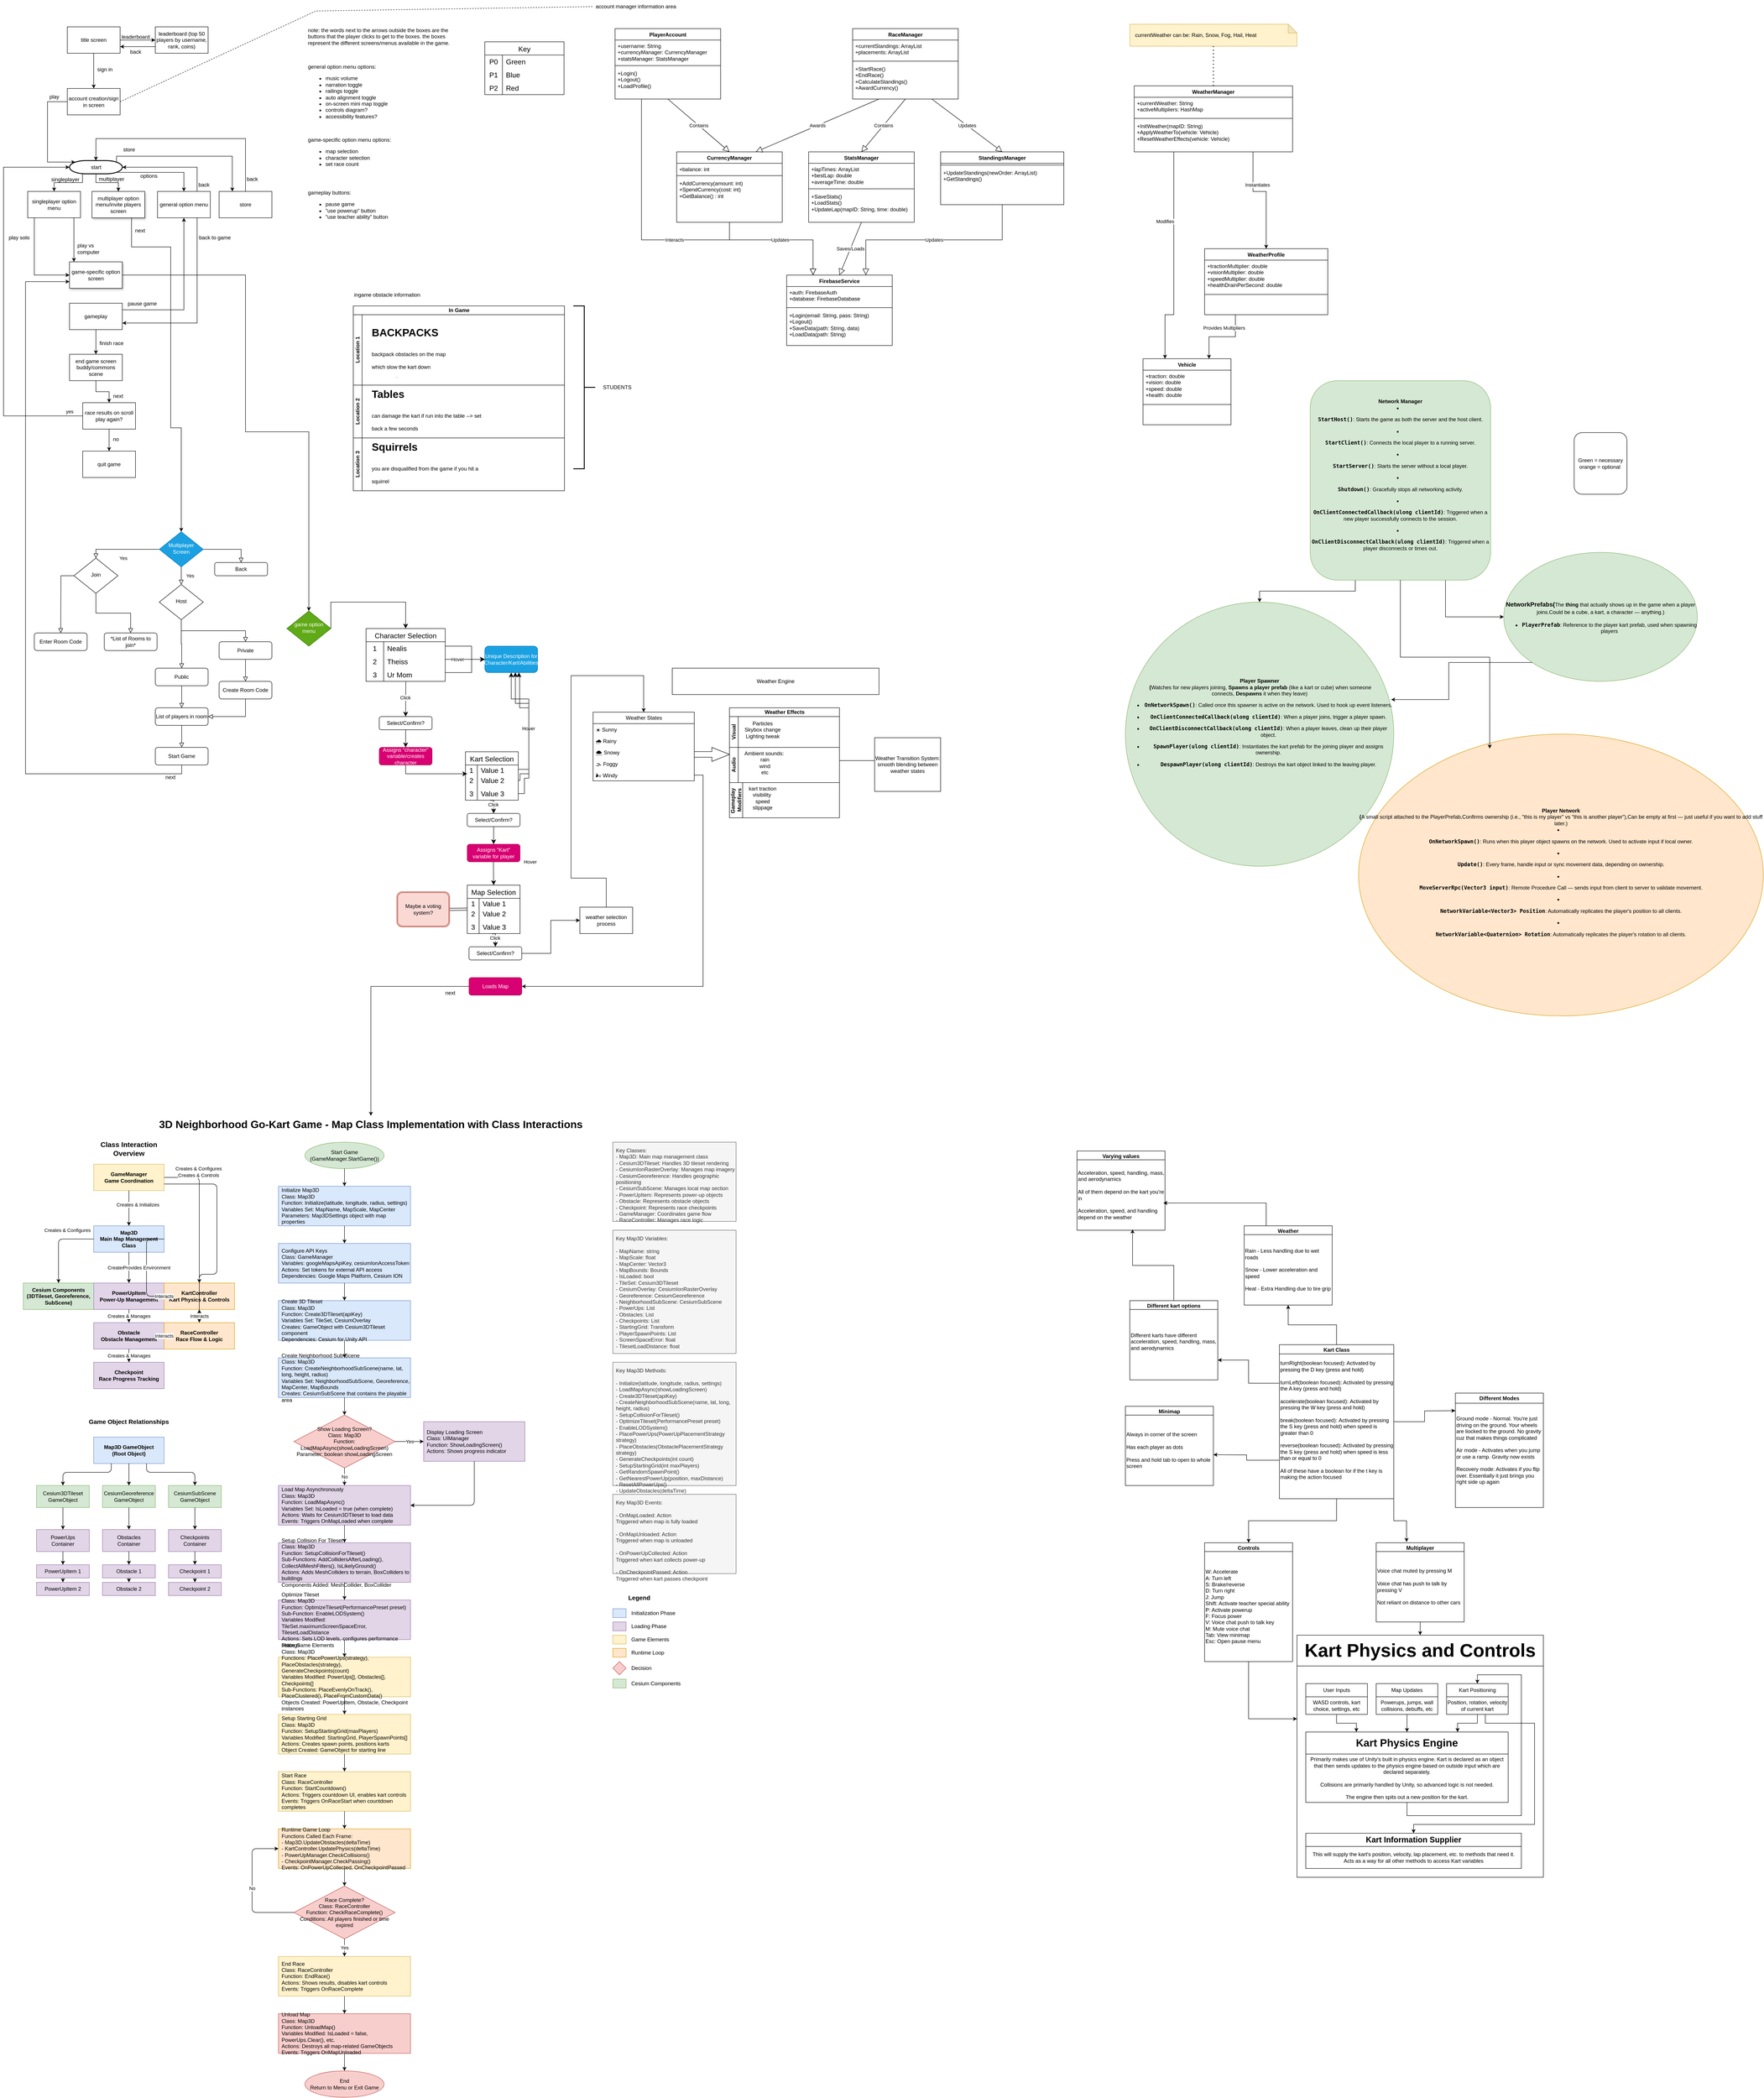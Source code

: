 <mxfile version="26.2.15">
  <diagram name="Page-1" id="vsyR0sQd1lQsANW_86_q">
    <mxGraphModel dx="4113" dy="2747" grid="1" gridSize="10" guides="1" tooltips="1" connect="1" arrows="1" fold="1" page="1" pageScale="1" pageWidth="850" pageHeight="1100" math="0" shadow="0">
      <root>
        <mxCell id="0" />
        <mxCell id="1" parent="0" />
        <mxCell id="LeGc9Frrw5g8Nja1Y6hc-1" style="edgeStyle=orthogonalEdgeStyle;rounded=0;orthogonalLoop=1;jettySize=auto;html=1;exitX=0.246;exitY=1.017;exitDx=0;exitDy=0;exitPerimeter=0;entryX=0.5;entryY=0;entryDx=0;entryDy=0;" parent="1" source="LeGc9Frrw5g8Nja1Y6hc-5" target="LeGc9Frrw5g8Nja1Y6hc-9" edge="1">
          <mxGeometry relative="1" as="geometry" />
        </mxCell>
        <mxCell id="LeGc9Frrw5g8Nja1Y6hc-2" style="edgeStyle=orthogonalEdgeStyle;rounded=0;orthogonalLoop=1;jettySize=auto;html=1;exitX=0.5;exitY=1;exitDx=0;exitDy=0;exitPerimeter=0;entryX=0.5;entryY=0;entryDx=0;entryDy=0;" parent="1" source="LeGc9Frrw5g8Nja1Y6hc-5" target="LeGc9Frrw5g8Nja1Y6hc-11" edge="1">
          <mxGeometry relative="1" as="geometry" />
        </mxCell>
        <mxCell id="LeGc9Frrw5g8Nja1Y6hc-3" style="edgeStyle=orthogonalEdgeStyle;rounded=0;orthogonalLoop=1;jettySize=auto;html=1;exitX=0.89;exitY=0.89;exitDx=0;exitDy=0;exitPerimeter=0;entryX=0.5;entryY=0;entryDx=0;entryDy=0;" parent="1" source="LeGc9Frrw5g8Nja1Y6hc-5" target="LeGc9Frrw5g8Nja1Y6hc-13" edge="1">
          <mxGeometry relative="1" as="geometry" />
        </mxCell>
        <mxCell id="LeGc9Frrw5g8Nja1Y6hc-4" style="edgeStyle=orthogonalEdgeStyle;rounded=0;orthogonalLoop=1;jettySize=auto;html=1;exitX=0.89;exitY=0.11;exitDx=0;exitDy=0;exitPerimeter=0;entryX=0.25;entryY=0;entryDx=0;entryDy=0;" parent="1" source="LeGc9Frrw5g8Nja1Y6hc-5" target="LeGc9Frrw5g8Nja1Y6hc-41" edge="1">
          <mxGeometry relative="1" as="geometry">
            <Array as="points">
              <mxPoint x="367" y="379.89" />
              <mxPoint x="630" y="379.89" />
            </Array>
          </mxGeometry>
        </mxCell>
        <mxCell id="LeGc9Frrw5g8Nja1Y6hc-5" value="start" style="shape=mxgraph.flowchart.terminator;strokeWidth=2;gradientColor=none;gradientDirection=north;fontStyle=0;html=1;fillColor=light-dark(#FFFFFF,#009900);" parent="1" vertex="1">
          <mxGeometry x="260" y="389.89" width="120" height="30" as="geometry" />
        </mxCell>
        <mxCell id="LeGc9Frrw5g8Nja1Y6hc-6" value="note: the words next to the arrows outside the boxes are the&lt;div&gt;buttons that the player clicks to get to the boxes. the boxes&lt;/div&gt;&lt;div&gt;represent the different screens/menus available in the game.&lt;/div&gt;" style="text;fontStyle=0;html=1;strokeColor=none;gradientColor=none;fillColor=none;strokeWidth=2;" parent="1" vertex="1">
          <mxGeometry x="800" y="80" width="330" height="56" as="geometry" />
        </mxCell>
        <mxCell id="LeGc9Frrw5g8Nja1Y6hc-7" value="" style="edgeStyle=orthogonalEdgeStyle;rounded=0;orthogonalLoop=1;jettySize=auto;html=1;" parent="1" source="LeGc9Frrw5g8Nja1Y6hc-9" target="LeGc9Frrw5g8Nja1Y6hc-15" edge="1">
          <mxGeometry relative="1" as="geometry">
            <Array as="points">
              <mxPoint x="180" y="569.89" />
              <mxPoint x="180" y="569.89" />
            </Array>
          </mxGeometry>
        </mxCell>
        <mxCell id="LeGc9Frrw5g8Nja1Y6hc-8" value="" style="edgeStyle=orthogonalEdgeStyle;rounded=0;orthogonalLoop=1;jettySize=auto;html=1;" parent="1" source="LeGc9Frrw5g8Nja1Y6hc-9" target="LeGc9Frrw5g8Nja1Y6hc-15" edge="1">
          <mxGeometry relative="1" as="geometry">
            <Array as="points">
              <mxPoint x="270" y="579.89" />
              <mxPoint x="270" y="579.89" />
            </Array>
          </mxGeometry>
        </mxCell>
        <mxCell id="LeGc9Frrw5g8Nja1Y6hc-9" value="singleplayer option menu" style="rounded=0;whiteSpace=wrap;html=1;fillColor=light-dark(#FFFFFF,#006600);" parent="1" vertex="1">
          <mxGeometry x="165" y="459.89" width="120" height="60" as="geometry" />
        </mxCell>
        <mxCell id="LeGc9Frrw5g8Nja1Y6hc-10" style="edgeStyle=orthogonalEdgeStyle;rounded=0;orthogonalLoop=1;jettySize=auto;html=1;exitX=0.75;exitY=1;exitDx=0;exitDy=0;entryX=0.5;entryY=0;entryDx=0;entryDy=0;" parent="1" source="LeGc9Frrw5g8Nja1Y6hc-11" target="LeGc9Frrw5g8Nja1Y6hc-47" edge="1">
          <mxGeometry relative="1" as="geometry">
            <Array as="points">
              <mxPoint x="401" y="586" />
              <mxPoint x="490" y="586" />
              <mxPoint x="490" y="997" />
              <mxPoint x="514" y="997" />
            </Array>
          </mxGeometry>
        </mxCell>
        <mxCell id="LeGc9Frrw5g8Nja1Y6hc-11" value="multiplayer option menu/invite players screen" style="rounded=0;whiteSpace=wrap;html=1;fillColor=light-dark(#FFFFFF,#3333FF);shadow=1;" parent="1" vertex="1">
          <mxGeometry x="311" y="459.89" width="120" height="60" as="geometry" />
        </mxCell>
        <mxCell id="LeGc9Frrw5g8Nja1Y6hc-12" style="edgeStyle=orthogonalEdgeStyle;rounded=0;orthogonalLoop=1;jettySize=auto;html=1;exitX=0.75;exitY=1;exitDx=0;exitDy=0;entryX=1;entryY=0.75;entryDx=0;entryDy=0;" parent="1" source="LeGc9Frrw5g8Nja1Y6hc-13" target="LeGc9Frrw5g8Nja1Y6hc-21" edge="1">
          <mxGeometry relative="1" as="geometry" />
        </mxCell>
        <mxCell id="LeGc9Frrw5g8Nja1Y6hc-13" value="general option menu" style="rounded=0;whiteSpace=wrap;html=1;fillColor=light-dark(#FFFFFF,#3333FF);" parent="1" vertex="1">
          <mxGeometry x="460" y="459.89" width="120" height="60" as="geometry" />
        </mxCell>
        <mxCell id="LeGc9Frrw5g8Nja1Y6hc-14" style="edgeStyle=orthogonalEdgeStyle;rounded=0;orthogonalLoop=1;jettySize=auto;html=1;exitX=1;exitY=0.5;exitDx=0;exitDy=0;entryX=0.5;entryY=0;entryDx=0;entryDy=0;" parent="1" source="LeGc9Frrw5g8Nja1Y6hc-15" target="LeGc9Frrw5g8Nja1Y6hc-45" edge="1">
          <mxGeometry relative="1" as="geometry">
            <Array as="points">
              <mxPoint x="660" y="650" />
              <mxPoint x="660" y="1006" />
              <mxPoint x="804" y="1006" />
            </Array>
          </mxGeometry>
        </mxCell>
        <mxCell id="LeGc9Frrw5g8Nja1Y6hc-15" value="game-specific option screen" style="whiteSpace=wrap;html=1;rounded=0;fillColor=light-dark(#FFFFFF,#006600);shadow=1;" parent="1" vertex="1">
          <mxGeometry x="260" y="619.89" width="120" height="60" as="geometry" />
        </mxCell>
        <mxCell id="LeGc9Frrw5g8Nja1Y6hc-16" value="play solo" style="text;html=1;align=center;verticalAlign=middle;resizable=0;points=[];autosize=1;strokeColor=none;fillColor=none;" parent="1" vertex="1">
          <mxGeometry x="110" y="549.89" width="70" height="30" as="geometry" />
        </mxCell>
        <mxCell id="LeGc9Frrw5g8Nja1Y6hc-17" value="play vs&lt;div&gt;computer&lt;/div&gt;" style="text;html=1;align=left;verticalAlign=middle;resizable=0;points=[];autosize=1;strokeColor=none;fillColor=none;" parent="1" vertex="1">
          <mxGeometry x="276" y="569.89" width="70" height="40" as="geometry" />
        </mxCell>
        <mxCell id="LeGc9Frrw5g8Nja1Y6hc-18" style="edgeStyle=orthogonalEdgeStyle;rounded=0;orthogonalLoop=1;jettySize=auto;html=1;exitX=0.75;exitY=0;exitDx=0;exitDy=0;entryX=1;entryY=0.5;entryDx=0;entryDy=0;entryPerimeter=0;" parent="1" source="LeGc9Frrw5g8Nja1Y6hc-13" target="LeGc9Frrw5g8Nja1Y6hc-5" edge="1">
          <mxGeometry relative="1" as="geometry" />
        </mxCell>
        <mxCell id="LeGc9Frrw5g8Nja1Y6hc-19" style="edgeStyle=orthogonalEdgeStyle;rounded=0;orthogonalLoop=1;jettySize=auto;html=1;exitX=1;exitY=0.25;exitDx=0;exitDy=0;entryX=0.5;entryY=1;entryDx=0;entryDy=0;" parent="1" source="LeGc9Frrw5g8Nja1Y6hc-21" target="LeGc9Frrw5g8Nja1Y6hc-13" edge="1">
          <mxGeometry relative="1" as="geometry" />
        </mxCell>
        <mxCell id="LeGc9Frrw5g8Nja1Y6hc-20" value="" style="edgeStyle=orthogonalEdgeStyle;rounded=0;orthogonalLoop=1;jettySize=auto;html=1;" parent="1" source="LeGc9Frrw5g8Nja1Y6hc-21" target="LeGc9Frrw5g8Nja1Y6hc-27" edge="1">
          <mxGeometry relative="1" as="geometry" />
        </mxCell>
        <mxCell id="LeGc9Frrw5g8Nja1Y6hc-21" value="gameplay" style="whiteSpace=wrap;html=1;rounded=0;fillColor=light-dark(#FFFFFF,#006600);" parent="1" vertex="1">
          <mxGeometry x="260" y="713.89" width="120" height="60" as="geometry" />
        </mxCell>
        <mxCell id="LeGc9Frrw5g8Nja1Y6hc-22" value="back to game" style="text;html=1;align=center;verticalAlign=middle;resizable=0;points=[];autosize=1;strokeColor=none;fillColor=none;" parent="1" vertex="1">
          <mxGeometry x="540" y="549.89" width="100" height="30" as="geometry" />
        </mxCell>
        <mxCell id="LeGc9Frrw5g8Nja1Y6hc-23" value="singleplayer" style="text;html=1;align=center;verticalAlign=middle;resizable=0;points=[];autosize=1;strokeColor=none;fillColor=none;" parent="1" vertex="1">
          <mxGeometry x="205" y="417.89" width="90" height="30" as="geometry" />
        </mxCell>
        <mxCell id="LeGc9Frrw5g8Nja1Y6hc-24" value="multiplayer" style="text;html=1;align=center;verticalAlign=middle;resizable=0;points=[];autosize=1;strokeColor=none;fillColor=none;" parent="1" vertex="1">
          <mxGeometry x="315" y="416.89" width="80" height="30" as="geometry" />
        </mxCell>
        <mxCell id="LeGc9Frrw5g8Nja1Y6hc-25" value="options" style="text;html=1;align=center;verticalAlign=middle;resizable=0;points=[];autosize=1;strokeColor=none;fillColor=none;" parent="1" vertex="1">
          <mxGeometry x="410" y="409.89" width="60" height="30" as="geometry" />
        </mxCell>
        <mxCell id="LeGc9Frrw5g8Nja1Y6hc-26" value="" style="edgeStyle=orthogonalEdgeStyle;rounded=0;orthogonalLoop=1;jettySize=auto;html=1;" parent="1" source="LeGc9Frrw5g8Nja1Y6hc-27" target="LeGc9Frrw5g8Nja1Y6hc-30" edge="1">
          <mxGeometry relative="1" as="geometry" />
        </mxCell>
        <mxCell id="LeGc9Frrw5g8Nja1Y6hc-27" value="end game screen&lt;div&gt;buddy/commons scene&lt;/div&gt;" style="rounded=0;whiteSpace=wrap;html=1;fillColor=light-dark(#FFFFFF,#3333FF);" parent="1" vertex="1">
          <mxGeometry x="260" y="829.89" width="120" height="60" as="geometry" />
        </mxCell>
        <mxCell id="LeGc9Frrw5g8Nja1Y6hc-28" value="finish race" style="text;html=1;align=center;verticalAlign=middle;resizable=0;points=[];autosize=1;strokeColor=none;fillColor=none;" parent="1" vertex="1">
          <mxGeometry x="315" y="789.89" width="80" height="30" as="geometry" />
        </mxCell>
        <mxCell id="LeGc9Frrw5g8Nja1Y6hc-29" value="" style="edgeStyle=orthogonalEdgeStyle;rounded=0;orthogonalLoop=1;jettySize=auto;html=1;" parent="1" source="LeGc9Frrw5g8Nja1Y6hc-30" target="LeGc9Frrw5g8Nja1Y6hc-33" edge="1">
          <mxGeometry relative="1" as="geometry" />
        </mxCell>
        <mxCell id="LeGc9Frrw5g8Nja1Y6hc-30" value="race results on scroll&lt;div&gt;play again?&lt;/div&gt;" style="whiteSpace=wrap;html=1;rounded=0;fillColor=light-dark(#FFFFFF,#3333FF);" parent="1" vertex="1">
          <mxGeometry x="290" y="939.89" width="120" height="60" as="geometry" />
        </mxCell>
        <mxCell id="LeGc9Frrw5g8Nja1Y6hc-31" value="next" style="text;html=1;align=center;verticalAlign=middle;resizable=0;points=[];autosize=1;strokeColor=none;fillColor=none;" parent="1" vertex="1">
          <mxGeometry x="345" y="909.89" width="50" height="30" as="geometry" />
        </mxCell>
        <mxCell id="LeGc9Frrw5g8Nja1Y6hc-32" value="pause game" style="text;html=1;align=center;verticalAlign=middle;resizable=0;points=[];autosize=1;strokeColor=none;fillColor=none;" parent="1" vertex="1">
          <mxGeometry x="380" y="699.89" width="90" height="30" as="geometry" />
        </mxCell>
        <mxCell id="LeGc9Frrw5g8Nja1Y6hc-33" value="quit game" style="whiteSpace=wrap;html=1;rounded=0;fillColor=light-dark(#FFFFFF,#006600);" parent="1" vertex="1">
          <mxGeometry x="290" y="1049.89" width="120" height="60" as="geometry" />
        </mxCell>
        <mxCell id="LeGc9Frrw5g8Nja1Y6hc-34" value="no" style="text;html=1;align=center;verticalAlign=middle;resizable=0;points=[];autosize=1;strokeColor=none;fillColor=none;" parent="1" vertex="1">
          <mxGeometry x="345" y="1007.89" width="40" height="30" as="geometry" />
        </mxCell>
        <mxCell id="LeGc9Frrw5g8Nja1Y6hc-35" style="edgeStyle=orthogonalEdgeStyle;rounded=0;orthogonalLoop=1;jettySize=auto;html=1;exitX=0;exitY=0.5;exitDx=0;exitDy=0;entryX=0;entryY=0.5;entryDx=0;entryDy=0;entryPerimeter=0;" parent="1" source="LeGc9Frrw5g8Nja1Y6hc-30" target="LeGc9Frrw5g8Nja1Y6hc-5" edge="1">
          <mxGeometry relative="1" as="geometry">
            <Array as="points">
              <mxPoint x="110" y="969.89" />
              <mxPoint x="110" y="404.89" />
            </Array>
          </mxGeometry>
        </mxCell>
        <mxCell id="LeGc9Frrw5g8Nja1Y6hc-36" value="yes" style="edgeLabel;html=1;align=center;verticalAlign=middle;resizable=0;points=[];" parent="LeGc9Frrw5g8Nja1Y6hc-35" vertex="1" connectable="0">
          <mxGeometry x="-0.913" y="-5" relative="1" as="geometry">
            <mxPoint x="9" y="-5" as="offset" />
          </mxGeometry>
        </mxCell>
        <mxCell id="LeGc9Frrw5g8Nja1Y6hc-37" value="general option menu options:&lt;div&gt;&lt;ul&gt;&lt;li&gt;music volume&lt;/li&gt;&lt;li&gt;narration toggle&lt;/li&gt;&lt;li&gt;railings toggle&lt;/li&gt;&lt;li&gt;auto alignment toggle&lt;/li&gt;&lt;li&gt;on-screen mini map toggle&lt;/li&gt;&lt;li&gt;controls diagram?&lt;/li&gt;&lt;li&gt;accessibility features?&lt;/li&gt;&lt;/ul&gt;&lt;/div&gt;" style="text;html=1;align=left;verticalAlign=middle;resizable=0;points=[];autosize=1;strokeColor=none;fillColor=none;" parent="1" vertex="1">
          <mxGeometry x="800" y="164" width="200" height="150" as="geometry" />
        </mxCell>
        <mxCell id="LeGc9Frrw5g8Nja1Y6hc-38" value="gameplay buttons:&lt;div&gt;&lt;ul&gt;&lt;li&gt;pause game&lt;/li&gt;&lt;li&gt;&quot;use powerup&quot; button&lt;/li&gt;&lt;li&gt;&quot;use teacher ability&quot; button&lt;/li&gt;&lt;/ul&gt;&lt;/div&gt;" style="text;html=1;align=left;verticalAlign=middle;resizable=0;points=[];autosize=1;strokeColor=none;fillColor=none;" parent="1" vertex="1">
          <mxGeometry x="800" y="446" width="210" height="100" as="geometry" />
        </mxCell>
        <mxCell id="LeGc9Frrw5g8Nja1Y6hc-39" value="game-specific option menu options:&lt;div&gt;&lt;ul&gt;&lt;li&gt;map selection&lt;/li&gt;&lt;li&gt;character selection&lt;/li&gt;&lt;li&gt;set race count&lt;/li&gt;&lt;/ul&gt;&lt;/div&gt;" style="text;html=1;align=left;verticalAlign=middle;resizable=0;points=[];autosize=1;strokeColor=none;fillColor=none;" parent="1" vertex="1">
          <mxGeometry x="800" y="326" width="210" height="100" as="geometry" />
        </mxCell>
        <mxCell id="LeGc9Frrw5g8Nja1Y6hc-40" value="back" style="text;html=1;align=center;verticalAlign=middle;resizable=0;points=[];autosize=1;strokeColor=none;fillColor=none;" parent="1" vertex="1">
          <mxGeometry x="540" y="429.89" width="50" height="30" as="geometry" />
        </mxCell>
        <mxCell id="LeGc9Frrw5g8Nja1Y6hc-41" value="store" style="whiteSpace=wrap;html=1;rounded=0;fillColor=light-dark(#FFFFFF,#FF6666);" parent="1" vertex="1">
          <mxGeometry x="600" y="459.89" width="120" height="60" as="geometry" />
        </mxCell>
        <mxCell id="LeGc9Frrw5g8Nja1Y6hc-42" style="edgeStyle=orthogonalEdgeStyle;rounded=0;orthogonalLoop=1;jettySize=auto;html=1;exitX=0.5;exitY=0;exitDx=0;exitDy=0;entryX=0.5;entryY=0;entryDx=0;entryDy=0;entryPerimeter=0;" parent="1" source="LeGc9Frrw5g8Nja1Y6hc-41" target="LeGc9Frrw5g8Nja1Y6hc-5" edge="1">
          <mxGeometry relative="1" as="geometry">
            <Array as="points">
              <mxPoint x="660" y="339.89" />
              <mxPoint x="320" y="339.89" />
            </Array>
          </mxGeometry>
        </mxCell>
        <mxCell id="LeGc9Frrw5g8Nja1Y6hc-43" value="store" style="text;html=1;align=center;verticalAlign=middle;resizable=0;points=[];autosize=1;strokeColor=none;fillColor=none;" parent="1" vertex="1">
          <mxGeometry x="370" y="349.89" width="50" height="30" as="geometry" />
        </mxCell>
        <mxCell id="LeGc9Frrw5g8Nja1Y6hc-44" value="back" style="text;html=1;align=center;verticalAlign=middle;resizable=0;points=[];autosize=1;strokeColor=none;fillColor=none;" parent="1" vertex="1">
          <mxGeometry x="650" y="416.89" width="50" height="30" as="geometry" />
        </mxCell>
        <mxCell id="LeGc9Frrw5g8Nja1Y6hc-45" value="game option menu" style="rhombus;whiteSpace=wrap;html=1;shadow=0;fontFamily=Helvetica;fontSize=12;align=center;strokeWidth=1;spacing=6;spacingTop=-4;fillColor=#60a917;fontColor=#ffffff;strokeColor=#2D7600;" parent="1" vertex="1">
          <mxGeometry x="754" y="1413" width="100" height="80" as="geometry" />
        </mxCell>
        <mxCell id="LeGc9Frrw5g8Nja1Y6hc-46" value="Yes" style="rounded=0;html=1;jettySize=auto;orthogonalLoop=1;fontSize=11;endArrow=block;endFill=0;endSize=8;strokeWidth=1;shadow=0;labelBackgroundColor=none;edgeStyle=orthogonalEdgeStyle;" parent="1" source="LeGc9Frrw5g8Nja1Y6hc-47" target="LeGc9Frrw5g8Nja1Y6hc-49" edge="1">
          <mxGeometry y="20" relative="1" as="geometry">
            <mxPoint as="offset" />
            <Array as="points">
              <mxPoint x="320" y="1273" />
            </Array>
          </mxGeometry>
        </mxCell>
        <mxCell id="LeGc9Frrw5g8Nja1Y6hc-47" value="Multiplayer Screen" style="rhombus;whiteSpace=wrap;html=1;shadow=0;fontFamily=Helvetica;fontSize=12;align=center;strokeWidth=1;spacing=6;spacingTop=-4;fillColor=#1ba1e2;fontColor=#ffffff;strokeColor=#006EAF;" parent="1" vertex="1">
          <mxGeometry x="464" y="1233" width="100" height="80" as="geometry" />
        </mxCell>
        <mxCell id="LeGc9Frrw5g8Nja1Y6hc-48" value="" style="edgeStyle=orthogonalEdgeStyle;rounded=0;html=1;jettySize=auto;orthogonalLoop=1;fontSize=11;endArrow=block;endFill=0;endSize=8;strokeWidth=1;shadow=0;labelBackgroundColor=none;" parent="1" source="LeGc9Frrw5g8Nja1Y6hc-49" edge="1">
          <mxGeometry y="10" relative="1" as="geometry">
            <mxPoint as="offset" />
            <mxPoint x="240" y="1463" as="targetPoint" />
          </mxGeometry>
        </mxCell>
        <mxCell id="LeGc9Frrw5g8Nja1Y6hc-49" value="Join" style="rhombus;whiteSpace=wrap;html=1;shadow=0;fontFamily=Helvetica;fontSize=12;align=center;strokeWidth=1;spacing=6;spacingTop=-4;fillColor=light-dark(#FFFFFF,#3333FF);" parent="1" vertex="1">
          <mxGeometry x="270" y="1293" width="100" height="80" as="geometry" />
        </mxCell>
        <mxCell id="LeGc9Frrw5g8Nja1Y6hc-50" value="Enter Room Code" style="rounded=1;whiteSpace=wrap;html=1;fontSize=12;glass=0;strokeWidth=1;shadow=0;fillColor=light-dark(#FFFFFF,#3333FF);" parent="1" vertex="1">
          <mxGeometry x="180" y="1463" width="120" height="40" as="geometry" />
        </mxCell>
        <mxCell id="LeGc9Frrw5g8Nja1Y6hc-51" value="" style="edgeStyle=orthogonalEdgeStyle;rounded=0;html=1;jettySize=auto;orthogonalLoop=1;fontSize=11;endArrow=block;endFill=0;endSize=8;strokeWidth=1;shadow=0;labelBackgroundColor=none;entryX=0.5;entryY=0;entryDx=0;entryDy=0;exitX=0.5;exitY=1;exitDx=0;exitDy=0;" parent="1" source="LeGc9Frrw5g8Nja1Y6hc-52" target="LeGc9Frrw5g8Nja1Y6hc-54" edge="1">
          <mxGeometry y="10" relative="1" as="geometry">
            <mxPoint as="offset" />
            <mxPoint x="514" y="1483" as="targetPoint" />
          </mxGeometry>
        </mxCell>
        <mxCell id="LeGc9Frrw5g8Nja1Y6hc-52" value="Host" style="rhombus;whiteSpace=wrap;html=1;shadow=0;fontFamily=Helvetica;fontSize=12;align=center;strokeWidth=1;spacing=6;spacingTop=-4;fillColor=light-dark(#FFFFFF,#3333FF);" parent="1" vertex="1">
          <mxGeometry x="464" y="1353" width="100" height="80" as="geometry" />
        </mxCell>
        <mxCell id="LeGc9Frrw5g8Nja1Y6hc-53" value="Yes" style="rounded=0;html=1;jettySize=auto;orthogonalLoop=1;fontSize=11;endArrow=block;endFill=0;endSize=8;strokeWidth=1;shadow=0;labelBackgroundColor=none;edgeStyle=orthogonalEdgeStyle;entryX=0.5;entryY=0;entryDx=0;entryDy=0;exitX=0.5;exitY=1;exitDx=0;exitDy=0;" parent="1" source="LeGc9Frrw5g8Nja1Y6hc-47" target="LeGc9Frrw5g8Nja1Y6hc-52" edge="1">
          <mxGeometry y="20" relative="1" as="geometry">
            <mxPoint as="offset" />
            <mxPoint x="474" y="1283" as="sourcePoint" />
            <mxPoint x="390" y="1363" as="targetPoint" />
          </mxGeometry>
        </mxCell>
        <mxCell id="LeGc9Frrw5g8Nja1Y6hc-54" value="Private" style="rounded=1;whiteSpace=wrap;html=1;fontSize=12;glass=0;strokeWidth=1;shadow=0;fillColor=light-dark(#FFFFFF,#3333FF);" parent="1" vertex="1">
          <mxGeometry x="600" y="1483" width="120" height="40" as="geometry" />
        </mxCell>
        <mxCell id="LeGc9Frrw5g8Nja1Y6hc-55" value="Public" style="rounded=1;whiteSpace=wrap;html=1;fontSize=12;glass=0;strokeWidth=1;shadow=0;fillColor=light-dark(#FFFFFF,#3333FF);" parent="1" vertex="1">
          <mxGeometry x="455" y="1543" width="120" height="40" as="geometry" />
        </mxCell>
        <mxCell id="LeGc9Frrw5g8Nja1Y6hc-56" value="" style="edgeStyle=orthogonalEdgeStyle;rounded=0;html=1;jettySize=auto;orthogonalLoop=1;fontSize=11;endArrow=block;endFill=0;endSize=8;strokeWidth=1;shadow=0;labelBackgroundColor=none;entryX=0.5;entryY=0;entryDx=0;entryDy=0;exitX=0.5;exitY=1;exitDx=0;exitDy=0;" parent="1" source="LeGc9Frrw5g8Nja1Y6hc-52" target="LeGc9Frrw5g8Nja1Y6hc-55" edge="1">
          <mxGeometry y="10" relative="1" as="geometry">
            <mxPoint as="offset" />
            <mxPoint x="620" y="1493" as="targetPoint" />
            <mxPoint x="524" y="1443" as="sourcePoint" />
          </mxGeometry>
        </mxCell>
        <mxCell id="LeGc9Frrw5g8Nja1Y6hc-57" value="*List of Rooms to join*" style="rounded=1;whiteSpace=wrap;html=1;fillColor=light-dark(#FFFFFF,#3333FF);" parent="1" vertex="1">
          <mxGeometry x="339" y="1463" width="120" height="40" as="geometry" />
        </mxCell>
        <mxCell id="LeGc9Frrw5g8Nja1Y6hc-58" value="" style="edgeStyle=orthogonalEdgeStyle;rounded=0;html=1;jettySize=auto;orthogonalLoop=1;fontSize=11;endArrow=block;endFill=0;endSize=8;strokeWidth=1;shadow=0;labelBackgroundColor=none;exitX=0.5;exitY=1;exitDx=0;exitDy=0;entryX=0.5;entryY=0;entryDx=0;entryDy=0;" parent="1" source="LeGc9Frrw5g8Nja1Y6hc-49" target="LeGc9Frrw5g8Nja1Y6hc-57" edge="1">
          <mxGeometry x="-0.004" y="10" relative="1" as="geometry">
            <mxPoint as="offset" />
            <mxPoint x="330" y="1383" as="sourcePoint" />
            <mxPoint x="220" y="1473" as="targetPoint" />
          </mxGeometry>
        </mxCell>
        <mxCell id="LeGc9Frrw5g8Nja1Y6hc-59" value="" style="edgeStyle=orthogonalEdgeStyle;rounded=0;html=1;jettySize=auto;orthogonalLoop=1;fontSize=11;endArrow=block;endFill=0;endSize=8;strokeWidth=1;shadow=0;labelBackgroundColor=none;exitX=0.5;exitY=1;exitDx=0;exitDy=0;entryX=0.5;entryY=0;entryDx=0;entryDy=0;" parent="1" source="LeGc9Frrw5g8Nja1Y6hc-55" target="LeGc9Frrw5g8Nja1Y6hc-65" edge="1">
          <mxGeometry y="10" relative="1" as="geometry">
            <mxPoint as="offset" />
            <mxPoint x="515" y="1633" as="targetPoint" />
            <mxPoint x="524" y="1443" as="sourcePoint" />
          </mxGeometry>
        </mxCell>
        <mxCell id="LeGc9Frrw5g8Nja1Y6hc-60" style="edgeStyle=orthogonalEdgeStyle;rounded=0;orthogonalLoop=1;jettySize=auto;html=1;exitX=0.5;exitY=1;exitDx=0;exitDy=0;entryX=0;entryY=0.75;entryDx=0;entryDy=0;" parent="1" source="LeGc9Frrw5g8Nja1Y6hc-61" target="LeGc9Frrw5g8Nja1Y6hc-15" edge="1">
          <mxGeometry relative="1" as="geometry">
            <Array as="points">
              <mxPoint x="515" y="1783" />
              <mxPoint x="160" y="1783" />
              <mxPoint x="160" y="665" />
            </Array>
          </mxGeometry>
        </mxCell>
        <mxCell id="LeGc9Frrw5g8Nja1Y6hc-61" value="Start Game" style="rounded=1;whiteSpace=wrap;html=1;" parent="1" vertex="1">
          <mxGeometry x="455" y="1723" width="120" height="40" as="geometry" />
        </mxCell>
        <mxCell id="LeGc9Frrw5g8Nja1Y6hc-62" value="" style="edgeStyle=orthogonalEdgeStyle;rounded=0;html=1;jettySize=auto;orthogonalLoop=1;fontSize=11;endArrow=block;endFill=0;endSize=8;strokeWidth=1;shadow=0;labelBackgroundColor=none;exitX=0.5;exitY=1;exitDx=0;exitDy=0;" parent="1" source="LeGc9Frrw5g8Nja1Y6hc-54" target="LeGc9Frrw5g8Nja1Y6hc-63" edge="1">
          <mxGeometry y="10" relative="1" as="geometry">
            <mxPoint as="offset" />
            <mxPoint x="720" y="1603" as="targetPoint" />
            <mxPoint x="720" y="1553" as="sourcePoint" />
          </mxGeometry>
        </mxCell>
        <mxCell id="LeGc9Frrw5g8Nja1Y6hc-63" value="Create Room Code" style="rounded=1;whiteSpace=wrap;html=1;fontSize=12;glass=0;strokeWidth=1;shadow=0;fillColor=light-dark(#FFFFFF,#3333FF);" parent="1" vertex="1">
          <mxGeometry x="600" y="1573" width="120" height="40" as="geometry" />
        </mxCell>
        <mxCell id="LeGc9Frrw5g8Nja1Y6hc-64" value="" style="edgeStyle=orthogonalEdgeStyle;rounded=0;html=1;jettySize=auto;orthogonalLoop=1;fontSize=11;endArrow=block;endFill=0;endSize=8;strokeWidth=1;shadow=0;labelBackgroundColor=none;exitX=0.5;exitY=1;exitDx=0;exitDy=0;entryX=1;entryY=0.5;entryDx=0;entryDy=0;" parent="1" source="LeGc9Frrw5g8Nja1Y6hc-63" target="LeGc9Frrw5g8Nja1Y6hc-65" edge="1">
          <mxGeometry y="10" relative="1" as="geometry">
            <mxPoint as="offset" />
            <mxPoint x="659.58" y="1673" as="targetPoint" />
            <mxPoint x="659.58" y="1623" as="sourcePoint" />
          </mxGeometry>
        </mxCell>
        <mxCell id="LeGc9Frrw5g8Nja1Y6hc-65" value="List of players in room" style="rounded=1;whiteSpace=wrap;html=1;fontSize=12;glass=0;strokeWidth=1;shadow=0;fillColor=light-dark(#FFFFFF,#3333FF);" parent="1" vertex="1">
          <mxGeometry x="455" y="1633" width="120" height="40" as="geometry" />
        </mxCell>
        <mxCell id="LeGc9Frrw5g8Nja1Y6hc-66" value="" style="edgeStyle=orthogonalEdgeStyle;rounded=0;html=1;jettySize=auto;orthogonalLoop=1;fontSize=11;endArrow=block;endFill=0;endSize=8;strokeWidth=1;shadow=0;labelBackgroundColor=none;entryX=0.5;entryY=0;entryDx=0;entryDy=0;exitX=0.5;exitY=1;exitDx=0;exitDy=0;" parent="1" source="LeGc9Frrw5g8Nja1Y6hc-65" target="LeGc9Frrw5g8Nja1Y6hc-61" edge="1">
          <mxGeometry y="10" relative="1" as="geometry">
            <mxPoint as="offset" />
            <mxPoint x="400.5" y="1703" as="targetPoint" />
            <mxPoint x="397.5" y="1683" as="sourcePoint" />
          </mxGeometry>
        </mxCell>
        <mxCell id="LeGc9Frrw5g8Nja1Y6hc-67" value="" style="rounded=0;html=1;jettySize=auto;orthogonalLoop=1;fontSize=11;endArrow=block;endFill=0;endSize=8;strokeWidth=1;shadow=0;labelBackgroundColor=none;edgeStyle=orthogonalEdgeStyle;exitX=1;exitY=0.5;exitDx=0;exitDy=0;" parent="1" source="LeGc9Frrw5g8Nja1Y6hc-47" edge="1">
          <mxGeometry relative="1" as="geometry">
            <mxPoint x="660" y="1283" as="sourcePoint" />
            <mxPoint x="650" y="1303" as="targetPoint" />
            <Array as="points">
              <mxPoint x="650" y="1273" />
            </Array>
          </mxGeometry>
        </mxCell>
        <mxCell id="LeGc9Frrw5g8Nja1Y6hc-68" value="Back" style="rounded=1;whiteSpace=wrap;html=1;fillColor=light-dark(#FFFFFF,#3333FF);" parent="1" vertex="1">
          <mxGeometry x="590" y="1303" width="120" height="30" as="geometry" />
        </mxCell>
        <mxCell id="LeGc9Frrw5g8Nja1Y6hc-69" value="Character Selection" style="shape=table;startSize=30;container=1;collapsible=0;childLayout=tableLayout;fixedRows=1;rowLines=0;fontStyle=0;strokeColor=default;fontSize=16;" parent="1" vertex="1">
          <mxGeometry x="934" y="1453" width="180" height="120" as="geometry" />
        </mxCell>
        <mxCell id="LeGc9Frrw5g8Nja1Y6hc-70" value="" style="shape=tableRow;horizontal=0;startSize=0;swimlaneHead=0;swimlaneBody=0;top=0;left=0;bottom=0;right=0;collapsible=0;dropTarget=0;fillColor=none;points=[[0,0.5],[1,0.5]];portConstraint=eastwest;strokeColor=inherit;fontSize=16;" parent="LeGc9Frrw5g8Nja1Y6hc-69" vertex="1">
          <mxGeometry y="30" width="180" height="30" as="geometry" />
        </mxCell>
        <mxCell id="LeGc9Frrw5g8Nja1Y6hc-71" value="1" style="shape=partialRectangle;html=1;whiteSpace=wrap;connectable=0;fillColor=none;top=0;left=0;bottom=0;right=0;overflow=hidden;pointerEvents=1;strokeColor=inherit;fontSize=16;" parent="LeGc9Frrw5g8Nja1Y6hc-70" vertex="1">
          <mxGeometry width="40" height="30" as="geometry">
            <mxRectangle width="40" height="30" as="alternateBounds" />
          </mxGeometry>
        </mxCell>
        <mxCell id="LeGc9Frrw5g8Nja1Y6hc-72" value="Nealis" style="shape=partialRectangle;html=1;whiteSpace=wrap;connectable=0;fillColor=none;top=0;left=0;bottom=0;right=0;align=left;spacingLeft=6;overflow=hidden;strokeColor=inherit;fontSize=16;" parent="LeGc9Frrw5g8Nja1Y6hc-70" vertex="1">
          <mxGeometry x="40" width="140" height="30" as="geometry">
            <mxRectangle width="140" height="30" as="alternateBounds" />
          </mxGeometry>
        </mxCell>
        <mxCell id="LeGc9Frrw5g8Nja1Y6hc-73" value="" style="shape=tableRow;horizontal=0;startSize=0;swimlaneHead=0;swimlaneBody=0;top=0;left=0;bottom=0;right=0;collapsible=0;dropTarget=0;fillColor=none;points=[[0,0.5],[1,0.5]];portConstraint=eastwest;strokeColor=inherit;fontSize=16;" parent="LeGc9Frrw5g8Nja1Y6hc-69" vertex="1">
          <mxGeometry y="60" width="180" height="30" as="geometry" />
        </mxCell>
        <mxCell id="LeGc9Frrw5g8Nja1Y6hc-74" value="2" style="shape=partialRectangle;html=1;whiteSpace=wrap;connectable=0;fillColor=none;top=0;left=0;bottom=0;right=0;overflow=hidden;strokeColor=inherit;fontSize=16;" parent="LeGc9Frrw5g8Nja1Y6hc-73" vertex="1">
          <mxGeometry width="40" height="30" as="geometry">
            <mxRectangle width="40" height="30" as="alternateBounds" />
          </mxGeometry>
        </mxCell>
        <mxCell id="LeGc9Frrw5g8Nja1Y6hc-75" value="Theiss" style="shape=partialRectangle;html=1;whiteSpace=wrap;connectable=0;fillColor=none;top=0;left=0;bottom=0;right=0;align=left;spacingLeft=6;overflow=hidden;strokeColor=inherit;fontSize=16;" parent="LeGc9Frrw5g8Nja1Y6hc-73" vertex="1">
          <mxGeometry x="40" width="140" height="30" as="geometry">
            <mxRectangle width="140" height="30" as="alternateBounds" />
          </mxGeometry>
        </mxCell>
        <mxCell id="LeGc9Frrw5g8Nja1Y6hc-76" value="" style="shape=tableRow;horizontal=0;startSize=0;swimlaneHead=0;swimlaneBody=0;top=0;left=0;bottom=0;right=0;collapsible=0;dropTarget=0;fillColor=none;points=[[0,0.5],[1,0.5]];portConstraint=eastwest;strokeColor=inherit;fontSize=16;" parent="LeGc9Frrw5g8Nja1Y6hc-69" vertex="1">
          <mxGeometry y="90" width="180" height="30" as="geometry" />
        </mxCell>
        <mxCell id="LeGc9Frrw5g8Nja1Y6hc-77" value="3" style="shape=partialRectangle;html=1;whiteSpace=wrap;connectable=0;fillColor=none;top=0;left=0;bottom=0;right=0;overflow=hidden;strokeColor=inherit;fontSize=16;" parent="LeGc9Frrw5g8Nja1Y6hc-76" vertex="1">
          <mxGeometry width="40" height="30" as="geometry">
            <mxRectangle width="40" height="30" as="alternateBounds" />
          </mxGeometry>
        </mxCell>
        <mxCell id="LeGc9Frrw5g8Nja1Y6hc-78" value="Ur Mom" style="shape=partialRectangle;html=1;whiteSpace=wrap;connectable=0;fillColor=none;top=0;left=0;bottom=0;right=0;align=left;spacingLeft=6;overflow=hidden;strokeColor=inherit;fontSize=16;" parent="LeGc9Frrw5g8Nja1Y6hc-76" vertex="1">
          <mxGeometry x="40" width="140" height="30" as="geometry">
            <mxRectangle width="140" height="30" as="alternateBounds" />
          </mxGeometry>
        </mxCell>
        <mxCell id="LeGc9Frrw5g8Nja1Y6hc-79" value="" style="edgeStyle=elbowEdgeStyle;elbow=horizontal;endArrow=classic;html=1;curved=0;rounded=0;endSize=8;startSize=8;exitX=1;exitY=0.5;exitDx=0;exitDy=0;entryX=0.5;entryY=0;entryDx=0;entryDy=0;" parent="1" source="LeGc9Frrw5g8Nja1Y6hc-45" target="LeGc9Frrw5g8Nja1Y6hc-69" edge="1">
          <mxGeometry width="50" height="50" relative="1" as="geometry">
            <mxPoint x="1064" y="1423" as="sourcePoint" />
            <mxPoint x="1114" y="1373" as="targetPoint" />
            <Array as="points">
              <mxPoint x="924" y="1393" />
            </Array>
          </mxGeometry>
        </mxCell>
        <mxCell id="LeGc9Frrw5g8Nja1Y6hc-80" value="" style="edgeStyle=segmentEdgeStyle;endArrow=classic;html=1;curved=0;rounded=0;endSize=8;startSize=8;exitX=0.502;exitY=1.018;exitDx=0;exitDy=0;exitPerimeter=0;" parent="1" source="LeGc9Frrw5g8Nja1Y6hc-76" edge="1">
          <mxGeometry width="50" height="50" relative="1" as="geometry">
            <mxPoint x="1064" y="1633" as="sourcePoint" />
            <mxPoint x="1024" y="1653" as="targetPoint" />
          </mxGeometry>
        </mxCell>
        <mxCell id="LeGc9Frrw5g8Nja1Y6hc-81" value="Click" style="edgeLabel;html=1;align=center;verticalAlign=middle;resizable=0;points=[];" parent="LeGc9Frrw5g8Nja1Y6hc-80" vertex="1" connectable="0">
          <mxGeometry x="-0.085" y="-1" relative="1" as="geometry">
            <mxPoint as="offset" />
          </mxGeometry>
        </mxCell>
        <mxCell id="LeGc9Frrw5g8Nja1Y6hc-82" value="" style="edgeStyle=segmentEdgeStyle;endArrow=classic;html=1;curved=0;rounded=0;endSize=8;startSize=8;entryX=0;entryY=0.5;entryDx=0;entryDy=0;" parent="1" target="LeGc9Frrw5g8Nja1Y6hc-86" edge="1">
          <mxGeometry width="50" height="50" relative="1" as="geometry">
            <mxPoint x="1114" y="1493" as="sourcePoint" />
            <mxPoint x="1194" y="1493" as="targetPoint" />
            <Array as="points">
              <mxPoint x="1174" y="1493" />
              <mxPoint x="1174" y="1523" />
            </Array>
          </mxGeometry>
        </mxCell>
        <mxCell id="LeGc9Frrw5g8Nja1Y6hc-83" value="" style="edgeStyle=segmentEdgeStyle;endArrow=classic;html=1;curved=0;rounded=0;endSize=8;startSize=8;entryX=0;entryY=0.5;entryDx=0;entryDy=0;" parent="1" target="LeGc9Frrw5g8Nja1Y6hc-86" edge="1">
          <mxGeometry width="50" height="50" relative="1" as="geometry">
            <mxPoint x="1114" y="1523" as="sourcePoint" />
            <mxPoint x="1194" y="1523" as="targetPoint" />
            <Array as="points" />
          </mxGeometry>
        </mxCell>
        <mxCell id="LeGc9Frrw5g8Nja1Y6hc-84" value="Hover" style="edgeLabel;html=1;align=center;verticalAlign=middle;resizable=0;points=[];" parent="LeGc9Frrw5g8Nja1Y6hc-83" vertex="1" connectable="0">
          <mxGeometry x="-0.388" relative="1" as="geometry">
            <mxPoint as="offset" />
          </mxGeometry>
        </mxCell>
        <mxCell id="LeGc9Frrw5g8Nja1Y6hc-85" value="" style="edgeStyle=segmentEdgeStyle;endArrow=classic;html=1;curved=0;rounded=0;endSize=8;startSize=8;entryX=0;entryY=0.5;entryDx=0;entryDy=0;" parent="1" target="LeGc9Frrw5g8Nja1Y6hc-86" edge="1">
          <mxGeometry width="50" height="50" relative="1" as="geometry">
            <mxPoint x="1114" y="1553" as="sourcePoint" />
            <mxPoint x="1194" y="1553" as="targetPoint" />
            <Array as="points">
              <mxPoint x="1174" y="1553" />
              <mxPoint x="1174" y="1523" />
            </Array>
          </mxGeometry>
        </mxCell>
        <mxCell id="LeGc9Frrw5g8Nja1Y6hc-86" value="Unique Description for Character/Kart/Abilities" style="rounded=1;whiteSpace=wrap;html=1;fillColor=#1ba1e2;fontColor=#ffffff;strokeColor=#006EAF;" parent="1" vertex="1">
          <mxGeometry x="1204" y="1493" width="120" height="60" as="geometry" />
        </mxCell>
        <mxCell id="LeGc9Frrw5g8Nja1Y6hc-87" value="Select/Confirm?" style="rounded=1;whiteSpace=wrap;html=1;" parent="1" vertex="1">
          <mxGeometry x="964" y="1653" width="120" height="30" as="geometry" />
        </mxCell>
        <mxCell id="LeGc9Frrw5g8Nja1Y6hc-88" value="" style="edgeStyle=segmentEdgeStyle;endArrow=classic;html=1;curved=0;rounded=0;endSize=8;startSize=8;exitX=0.5;exitY=1;exitDx=0;exitDy=0;" parent="1" source="LeGc9Frrw5g8Nja1Y6hc-87" edge="1">
          <mxGeometry width="50" height="50" relative="1" as="geometry">
            <mxPoint x="1024" y="1753" as="sourcePoint" />
            <mxPoint x="1024" y="1723" as="targetPoint" />
          </mxGeometry>
        </mxCell>
        <mxCell id="LeGc9Frrw5g8Nja1Y6hc-89" value="Assigns &quot;character&quot; variable/creates character" style="rounded=1;whiteSpace=wrap;html=1;fillColor=light-dark(#D80073,#009900);fontColor=#ffffff;strokeColor=#A50040;" parent="1" vertex="1">
          <mxGeometry x="964" y="1723" width="120" height="40" as="geometry" />
        </mxCell>
        <mxCell id="LeGc9Frrw5g8Nja1Y6hc-90" value="" style="edgeStyle=segmentEdgeStyle;endArrow=classic;html=1;curved=0;rounded=0;endSize=8;startSize=8;exitX=0.5;exitY=1;exitDx=0;exitDy=0;" parent="1" source="LeGc9Frrw5g8Nja1Y6hc-89" edge="1">
          <mxGeometry width="50" height="50" relative="1" as="geometry">
            <mxPoint x="1114" y="1803" as="sourcePoint" />
            <mxPoint x="1164" y="1783" as="targetPoint" />
            <Array as="points">
              <mxPoint x="1024" y="1783" />
              <mxPoint x="1164" y="1783" />
            </Array>
          </mxGeometry>
        </mxCell>
        <mxCell id="LeGc9Frrw5g8Nja1Y6hc-91" value="Kart Selection" style="shape=table;startSize=30;container=1;collapsible=0;childLayout=tableLayout;fixedRows=1;rowLines=0;fontStyle=0;strokeColor=default;fontSize=16;" parent="1" vertex="1">
          <mxGeometry x="1160" y="1733" width="120" height="110" as="geometry" />
        </mxCell>
        <mxCell id="LeGc9Frrw5g8Nja1Y6hc-92" value="" style="shape=tableRow;horizontal=0;startSize=0;swimlaneHead=0;swimlaneBody=0;top=0;left=0;bottom=0;right=0;collapsible=0;dropTarget=0;fillColor=none;points=[[0,0.5],[1,0.5]];portConstraint=eastwest;strokeColor=inherit;fontSize=16;" parent="LeGc9Frrw5g8Nja1Y6hc-91" vertex="1">
          <mxGeometry y="30" width="120" height="20" as="geometry" />
        </mxCell>
        <mxCell id="LeGc9Frrw5g8Nja1Y6hc-93" value="1" style="shape=partialRectangle;html=1;whiteSpace=wrap;connectable=0;fillColor=none;top=0;left=0;bottom=0;right=0;overflow=hidden;pointerEvents=1;strokeColor=inherit;fontSize=16;" parent="LeGc9Frrw5g8Nja1Y6hc-92" vertex="1">
          <mxGeometry width="27" height="20" as="geometry">
            <mxRectangle width="27" height="20" as="alternateBounds" />
          </mxGeometry>
        </mxCell>
        <mxCell id="LeGc9Frrw5g8Nja1Y6hc-94" value="Value 1" style="shape=partialRectangle;html=1;whiteSpace=wrap;connectable=0;fillColor=none;top=0;left=0;bottom=0;right=0;align=left;spacingLeft=6;overflow=hidden;strokeColor=inherit;fontSize=16;" parent="LeGc9Frrw5g8Nja1Y6hc-92" vertex="1">
          <mxGeometry x="27" width="93" height="20" as="geometry">
            <mxRectangle width="93" height="20" as="alternateBounds" />
          </mxGeometry>
        </mxCell>
        <mxCell id="LeGc9Frrw5g8Nja1Y6hc-95" value="" style="shape=tableRow;horizontal=0;startSize=0;swimlaneHead=0;swimlaneBody=0;top=0;left=0;bottom=0;right=0;collapsible=0;dropTarget=0;fillColor=none;points=[[0,0.5],[1,0.5]];portConstraint=eastwest;strokeColor=inherit;fontSize=16;" parent="LeGc9Frrw5g8Nja1Y6hc-91" vertex="1">
          <mxGeometry y="50" width="120" height="30" as="geometry" />
        </mxCell>
        <mxCell id="LeGc9Frrw5g8Nja1Y6hc-96" value="2" style="shape=partialRectangle;html=1;whiteSpace=wrap;connectable=0;fillColor=none;top=0;left=0;bottom=0;right=0;overflow=hidden;strokeColor=inherit;fontSize=16;" parent="LeGc9Frrw5g8Nja1Y6hc-95" vertex="1">
          <mxGeometry width="27" height="30" as="geometry">
            <mxRectangle width="27" height="30" as="alternateBounds" />
          </mxGeometry>
        </mxCell>
        <mxCell id="LeGc9Frrw5g8Nja1Y6hc-97" value="Value 2" style="shape=partialRectangle;html=1;whiteSpace=wrap;connectable=0;fillColor=none;top=0;left=0;bottom=0;right=0;align=left;spacingLeft=6;overflow=hidden;strokeColor=inherit;fontSize=16;" parent="LeGc9Frrw5g8Nja1Y6hc-95" vertex="1">
          <mxGeometry x="27" width="93" height="30" as="geometry">
            <mxRectangle width="93" height="30" as="alternateBounds" />
          </mxGeometry>
        </mxCell>
        <mxCell id="LeGc9Frrw5g8Nja1Y6hc-98" value="" style="shape=tableRow;horizontal=0;startSize=0;swimlaneHead=0;swimlaneBody=0;top=0;left=0;bottom=0;right=0;collapsible=0;dropTarget=0;fillColor=none;points=[[0,0.5],[1,0.5]];portConstraint=eastwest;strokeColor=inherit;fontSize=16;" parent="LeGc9Frrw5g8Nja1Y6hc-91" vertex="1">
          <mxGeometry y="80" width="120" height="30" as="geometry" />
        </mxCell>
        <mxCell id="LeGc9Frrw5g8Nja1Y6hc-99" value="3" style="shape=partialRectangle;html=1;whiteSpace=wrap;connectable=0;fillColor=none;top=0;left=0;bottom=0;right=0;overflow=hidden;strokeColor=inherit;fontSize=16;" parent="LeGc9Frrw5g8Nja1Y6hc-98" vertex="1">
          <mxGeometry width="27" height="30" as="geometry">
            <mxRectangle width="27" height="30" as="alternateBounds" />
          </mxGeometry>
        </mxCell>
        <mxCell id="LeGc9Frrw5g8Nja1Y6hc-100" value="Value 3" style="shape=partialRectangle;html=1;whiteSpace=wrap;connectable=0;fillColor=none;top=0;left=0;bottom=0;right=0;align=left;spacingLeft=6;overflow=hidden;strokeColor=inherit;fontSize=16;" parent="LeGc9Frrw5g8Nja1Y6hc-98" vertex="1">
          <mxGeometry x="27" width="93" height="30" as="geometry">
            <mxRectangle width="93" height="30" as="alternateBounds" />
          </mxGeometry>
        </mxCell>
        <mxCell id="LeGc9Frrw5g8Nja1Y6hc-101" value="Key" style="shape=table;startSize=30;container=1;collapsible=0;childLayout=tableLayout;fixedRows=1;rowLines=0;fontStyle=0;strokeColor=default;fontSize=16;" parent="1" vertex="1">
          <mxGeometry x="1204" y="120" width="180" height="120" as="geometry" />
        </mxCell>
        <mxCell id="LeGc9Frrw5g8Nja1Y6hc-102" value="" style="shape=tableRow;horizontal=0;startSize=0;swimlaneHead=0;swimlaneBody=0;top=0;left=0;bottom=0;right=0;collapsible=0;dropTarget=0;fillColor=none;points=[[0,0.5],[1,0.5]];portConstraint=eastwest;strokeColor=inherit;fontSize=16;" parent="LeGc9Frrw5g8Nja1Y6hc-101" vertex="1">
          <mxGeometry y="30" width="180" height="30" as="geometry" />
        </mxCell>
        <mxCell id="LeGc9Frrw5g8Nja1Y6hc-103" value="P0" style="shape=partialRectangle;html=1;whiteSpace=wrap;connectable=0;fillColor=none;top=0;left=0;bottom=0;right=0;overflow=hidden;pointerEvents=1;strokeColor=inherit;fontSize=16;" parent="LeGc9Frrw5g8Nja1Y6hc-102" vertex="1">
          <mxGeometry width="40" height="30" as="geometry">
            <mxRectangle width="40" height="30" as="alternateBounds" />
          </mxGeometry>
        </mxCell>
        <mxCell id="LeGc9Frrw5g8Nja1Y6hc-104" value="Green" style="shape=partialRectangle;html=1;whiteSpace=wrap;connectable=0;fillColor=none;top=0;left=0;bottom=0;right=0;align=left;spacingLeft=6;overflow=hidden;strokeColor=inherit;fontSize=16;" parent="LeGc9Frrw5g8Nja1Y6hc-102" vertex="1">
          <mxGeometry x="40" width="140" height="30" as="geometry">
            <mxRectangle width="140" height="30" as="alternateBounds" />
          </mxGeometry>
        </mxCell>
        <mxCell id="LeGc9Frrw5g8Nja1Y6hc-105" value="" style="shape=tableRow;horizontal=0;startSize=0;swimlaneHead=0;swimlaneBody=0;top=0;left=0;bottom=0;right=0;collapsible=0;dropTarget=0;fillColor=none;points=[[0,0.5],[1,0.5]];portConstraint=eastwest;strokeColor=inherit;fontSize=16;" parent="LeGc9Frrw5g8Nja1Y6hc-101" vertex="1">
          <mxGeometry y="60" width="180" height="30" as="geometry" />
        </mxCell>
        <mxCell id="LeGc9Frrw5g8Nja1Y6hc-106" value="P1" style="shape=partialRectangle;html=1;whiteSpace=wrap;connectable=0;fillColor=none;top=0;left=0;bottom=0;right=0;overflow=hidden;strokeColor=inherit;fontSize=16;" parent="LeGc9Frrw5g8Nja1Y6hc-105" vertex="1">
          <mxGeometry width="40" height="30" as="geometry">
            <mxRectangle width="40" height="30" as="alternateBounds" />
          </mxGeometry>
        </mxCell>
        <mxCell id="LeGc9Frrw5g8Nja1Y6hc-107" value="Blue" style="shape=partialRectangle;html=1;whiteSpace=wrap;connectable=0;fillColor=none;top=0;left=0;bottom=0;right=0;align=left;spacingLeft=6;overflow=hidden;strokeColor=inherit;fontSize=16;" parent="LeGc9Frrw5g8Nja1Y6hc-105" vertex="1">
          <mxGeometry x="40" width="140" height="30" as="geometry">
            <mxRectangle width="140" height="30" as="alternateBounds" />
          </mxGeometry>
        </mxCell>
        <mxCell id="LeGc9Frrw5g8Nja1Y6hc-108" value="" style="shape=tableRow;horizontal=0;startSize=0;swimlaneHead=0;swimlaneBody=0;top=0;left=0;bottom=0;right=0;collapsible=0;dropTarget=0;fillColor=none;points=[[0,0.5],[1,0.5]];portConstraint=eastwest;strokeColor=inherit;fontSize=16;" parent="LeGc9Frrw5g8Nja1Y6hc-101" vertex="1">
          <mxGeometry y="90" width="180" height="30" as="geometry" />
        </mxCell>
        <mxCell id="LeGc9Frrw5g8Nja1Y6hc-109" value="P2" style="shape=partialRectangle;html=1;whiteSpace=wrap;connectable=0;fillColor=none;top=0;left=0;bottom=0;right=0;overflow=hidden;strokeColor=inherit;fontSize=16;" parent="LeGc9Frrw5g8Nja1Y6hc-108" vertex="1">
          <mxGeometry width="40" height="30" as="geometry">
            <mxRectangle width="40" height="30" as="alternateBounds" />
          </mxGeometry>
        </mxCell>
        <mxCell id="LeGc9Frrw5g8Nja1Y6hc-110" value="Red" style="shape=partialRectangle;html=1;whiteSpace=wrap;connectable=0;fillColor=none;top=0;left=0;bottom=0;right=0;align=left;spacingLeft=6;overflow=hidden;strokeColor=inherit;fontSize=16;" parent="LeGc9Frrw5g8Nja1Y6hc-108" vertex="1">
          <mxGeometry x="40" width="140" height="30" as="geometry">
            <mxRectangle width="140" height="30" as="alternateBounds" />
          </mxGeometry>
        </mxCell>
        <mxCell id="LeGc9Frrw5g8Nja1Y6hc-111" value="" style="edgeStyle=segmentEdgeStyle;endArrow=classic;html=1;curved=0;rounded=0;endSize=8;startSize=8;exitX=1;exitY=0.5;exitDx=0;exitDy=0;entryX=0.5;entryY=1;entryDx=0;entryDy=0;" parent="1" source="LeGc9Frrw5g8Nja1Y6hc-92" target="LeGc9Frrw5g8Nja1Y6hc-86" edge="1">
          <mxGeometry width="50" height="50" relative="1" as="geometry">
            <mxPoint x="1214" y="1673" as="sourcePoint" />
            <mxPoint x="1264" y="1623" as="targetPoint" />
            <Array as="points">
              <mxPoint x="1304" y="1773" />
              <mxPoint x="1304" y="1613" />
              <mxPoint x="1264" y="1613" />
            </Array>
          </mxGeometry>
        </mxCell>
        <mxCell id="LeGc9Frrw5g8Nja1Y6hc-112" value="Hover" style="edgeLabel;html=1;align=center;verticalAlign=middle;resizable=0;points=[];" parent="LeGc9Frrw5g8Nja1Y6hc-111" vertex="1" connectable="0">
          <mxGeometry x="-0.173" y="1" relative="1" as="geometry">
            <mxPoint as="offset" />
          </mxGeometry>
        </mxCell>
        <mxCell id="LeGc9Frrw5g8Nja1Y6hc-113" value="" style="edgeStyle=segmentEdgeStyle;endArrow=classic;html=1;curved=0;rounded=0;endSize=8;startSize=8;exitX=1;exitY=0.5;exitDx=0;exitDy=0;entryX=0.578;entryY=0.994;entryDx=0;entryDy=0;entryPerimeter=0;" parent="1" source="LeGc9Frrw5g8Nja1Y6hc-95" target="LeGc9Frrw5g8Nja1Y6hc-86" edge="1">
          <mxGeometry width="50" height="50" relative="1" as="geometry">
            <mxPoint x="1294" y="1783" as="sourcePoint" />
            <mxPoint x="1274" y="1563" as="targetPoint" />
            <Array as="points">
              <mxPoint x="1284" y="1783" />
              <mxPoint x="1304" y="1783" />
              <mxPoint x="1304" y="1623" />
              <mxPoint x="1273" y="1623" />
            </Array>
          </mxGeometry>
        </mxCell>
        <mxCell id="LeGc9Frrw5g8Nja1Y6hc-114" value="" style="edgeStyle=segmentEdgeStyle;endArrow=classic;html=1;curved=0;rounded=0;endSize=8;startSize=8;exitX=1;exitY=0.5;exitDx=0;exitDy=0;entryX=0.646;entryY=0.994;entryDx=0;entryDy=0;entryPerimeter=0;" parent="1" source="LeGc9Frrw5g8Nja1Y6hc-98" target="LeGc9Frrw5g8Nja1Y6hc-86" edge="1">
          <mxGeometry width="50" height="50" relative="1" as="geometry">
            <mxPoint x="1294" y="1808" as="sourcePoint" />
            <mxPoint x="1283" y="1563" as="targetPoint" />
            <Array as="points">
              <mxPoint x="1294" y="1828" />
              <mxPoint x="1294" y="1793" />
              <mxPoint x="1304" y="1793" />
              <mxPoint x="1304" y="1633" />
              <mxPoint x="1283" y="1633" />
              <mxPoint x="1283" y="1563" />
              <mxPoint x="1282" y="1563" />
            </Array>
          </mxGeometry>
        </mxCell>
        <mxCell id="LeGc9Frrw5g8Nja1Y6hc-115" value="Select/Confirm?" style="rounded=1;whiteSpace=wrap;html=1;" parent="1" vertex="1">
          <mxGeometry x="1164" y="1873" width="120" height="30" as="geometry" />
        </mxCell>
        <mxCell id="LeGc9Frrw5g8Nja1Y6hc-116" value="" style="edgeStyle=segmentEdgeStyle;endArrow=classic;html=1;curved=0;rounded=0;endSize=8;startSize=8;exitX=0.5;exitY=1;exitDx=0;exitDy=0;" parent="1" source="LeGc9Frrw5g8Nja1Y6hc-115" edge="1">
          <mxGeometry width="50" height="50" relative="1" as="geometry">
            <mxPoint x="1224" y="1973" as="sourcePoint" />
            <mxPoint x="1224" y="1943" as="targetPoint" />
          </mxGeometry>
        </mxCell>
        <mxCell id="LeGc9Frrw5g8Nja1Y6hc-117" value="Assigns &quot;Kart&quot; variable for player" style="rounded=1;whiteSpace=wrap;html=1;fillColor=light-dark(#D80073,#009900);fontColor=#ffffff;strokeColor=#A50040;" parent="1" vertex="1">
          <mxGeometry x="1164" y="1943" width="120" height="40" as="geometry" />
        </mxCell>
        <mxCell id="LeGc9Frrw5g8Nja1Y6hc-118" value="" style="edgeStyle=segmentEdgeStyle;endArrow=classic;html=1;curved=0;rounded=0;endSize=8;startSize=8;exitX=0.467;exitY=1.017;exitDx=0;exitDy=0;exitPerimeter=0;entryX=0.5;entryY=0;entryDx=0;entryDy=0;" parent="1" source="LeGc9Frrw5g8Nja1Y6hc-98" target="LeGc9Frrw5g8Nja1Y6hc-115" edge="1">
          <mxGeometry width="50" height="50" relative="1" as="geometry">
            <mxPoint x="1034" y="1584" as="sourcePoint" />
            <mxPoint x="1364" y="1843" as="targetPoint" />
          </mxGeometry>
        </mxCell>
        <mxCell id="LeGc9Frrw5g8Nja1Y6hc-119" value="Click" style="edgeLabel;html=1;align=center;verticalAlign=middle;resizable=0;points=[];" parent="LeGc9Frrw5g8Nja1Y6hc-118" vertex="1" connectable="0">
          <mxGeometry x="-0.085" y="-1" relative="1" as="geometry">
            <mxPoint as="offset" />
          </mxGeometry>
        </mxCell>
        <mxCell id="LeGc9Frrw5g8Nja1Y6hc-120" value="Map Selection" style="shape=table;startSize=30;container=1;collapsible=0;childLayout=tableLayout;fixedRows=1;rowLines=0;fontStyle=0;strokeColor=default;fontSize=16;" parent="1" vertex="1">
          <mxGeometry x="1164" y="2036" width="120" height="110" as="geometry" />
        </mxCell>
        <mxCell id="LeGc9Frrw5g8Nja1Y6hc-121" value="" style="shape=tableRow;horizontal=0;startSize=0;swimlaneHead=0;swimlaneBody=0;top=0;left=0;bottom=0;right=0;collapsible=0;dropTarget=0;fillColor=none;points=[[0,0.5],[1,0.5]];portConstraint=eastwest;strokeColor=inherit;fontSize=16;" parent="LeGc9Frrw5g8Nja1Y6hc-120" vertex="1">
          <mxGeometry y="30" width="120" height="20" as="geometry" />
        </mxCell>
        <mxCell id="LeGc9Frrw5g8Nja1Y6hc-122" value="1" style="shape=partialRectangle;html=1;whiteSpace=wrap;connectable=0;fillColor=none;top=0;left=0;bottom=0;right=0;overflow=hidden;pointerEvents=1;strokeColor=inherit;fontSize=16;" parent="LeGc9Frrw5g8Nja1Y6hc-121" vertex="1">
          <mxGeometry width="27" height="20" as="geometry">
            <mxRectangle width="27" height="20" as="alternateBounds" />
          </mxGeometry>
        </mxCell>
        <mxCell id="LeGc9Frrw5g8Nja1Y6hc-123" value="Value 1" style="shape=partialRectangle;html=1;whiteSpace=wrap;connectable=0;fillColor=none;top=0;left=0;bottom=0;right=0;align=left;spacingLeft=6;overflow=hidden;strokeColor=inherit;fontSize=16;" parent="LeGc9Frrw5g8Nja1Y6hc-121" vertex="1">
          <mxGeometry x="27" width="93" height="20" as="geometry">
            <mxRectangle width="93" height="20" as="alternateBounds" />
          </mxGeometry>
        </mxCell>
        <mxCell id="LeGc9Frrw5g8Nja1Y6hc-124" value="" style="shape=tableRow;horizontal=0;startSize=0;swimlaneHead=0;swimlaneBody=0;top=0;left=0;bottom=0;right=0;collapsible=0;dropTarget=0;fillColor=none;points=[[0,0.5],[1,0.5]];portConstraint=eastwest;strokeColor=inherit;fontSize=16;" parent="LeGc9Frrw5g8Nja1Y6hc-120" vertex="1">
          <mxGeometry y="50" width="120" height="30" as="geometry" />
        </mxCell>
        <mxCell id="LeGc9Frrw5g8Nja1Y6hc-125" value="2" style="shape=partialRectangle;html=1;whiteSpace=wrap;connectable=0;fillColor=none;top=0;left=0;bottom=0;right=0;overflow=hidden;strokeColor=inherit;fontSize=16;" parent="LeGc9Frrw5g8Nja1Y6hc-124" vertex="1">
          <mxGeometry width="27" height="30" as="geometry">
            <mxRectangle width="27" height="30" as="alternateBounds" />
          </mxGeometry>
        </mxCell>
        <mxCell id="LeGc9Frrw5g8Nja1Y6hc-126" value="Value 2" style="shape=partialRectangle;html=1;whiteSpace=wrap;connectable=0;fillColor=none;top=0;left=0;bottom=0;right=0;align=left;spacingLeft=6;overflow=hidden;strokeColor=inherit;fontSize=16;" parent="LeGc9Frrw5g8Nja1Y6hc-124" vertex="1">
          <mxGeometry x="27" width="93" height="30" as="geometry">
            <mxRectangle width="93" height="30" as="alternateBounds" />
          </mxGeometry>
        </mxCell>
        <mxCell id="LeGc9Frrw5g8Nja1Y6hc-127" value="" style="shape=tableRow;horizontal=0;startSize=0;swimlaneHead=0;swimlaneBody=0;top=0;left=0;bottom=0;right=0;collapsible=0;dropTarget=0;fillColor=none;points=[[0,0.5],[1,0.5]];portConstraint=eastwest;strokeColor=inherit;fontSize=16;" parent="LeGc9Frrw5g8Nja1Y6hc-120" vertex="1">
          <mxGeometry y="80" width="120" height="30" as="geometry" />
        </mxCell>
        <mxCell id="LeGc9Frrw5g8Nja1Y6hc-128" value="3" style="shape=partialRectangle;html=1;whiteSpace=wrap;connectable=0;fillColor=none;top=0;left=0;bottom=0;right=0;overflow=hidden;strokeColor=inherit;fontSize=16;" parent="LeGc9Frrw5g8Nja1Y6hc-127" vertex="1">
          <mxGeometry width="27" height="30" as="geometry">
            <mxRectangle width="27" height="30" as="alternateBounds" />
          </mxGeometry>
        </mxCell>
        <mxCell id="LeGc9Frrw5g8Nja1Y6hc-129" value="Value 3" style="shape=partialRectangle;html=1;whiteSpace=wrap;connectable=0;fillColor=none;top=0;left=0;bottom=0;right=0;align=left;spacingLeft=6;overflow=hidden;strokeColor=inherit;fontSize=16;" parent="LeGc9Frrw5g8Nja1Y6hc-127" vertex="1">
          <mxGeometry x="27" width="93" height="30" as="geometry">
            <mxRectangle width="93" height="30" as="alternateBounds" />
          </mxGeometry>
        </mxCell>
        <mxCell id="LeGc9Frrw5g8Nja1Y6hc-130" value="Hover" style="edgeLabel;html=1;align=center;verticalAlign=middle;resizable=0;points=[];" parent="1" vertex="1" connectable="0">
          <mxGeometry x="1307" y="1983" as="geometry" />
        </mxCell>
        <mxCell id="LeGc9Frrw5g8Nja1Y6hc-131" style="edgeStyle=orthogonalEdgeStyle;rounded=0;orthogonalLoop=1;jettySize=auto;html=1;exitX=1;exitY=0.5;exitDx=0;exitDy=0;entryX=0;entryY=0.5;entryDx=0;entryDy=0;" parent="1" source="LeGc9Frrw5g8Nja1Y6hc-132" target="LeGc9Frrw5g8Nja1Y6hc-172" edge="1">
          <mxGeometry relative="1" as="geometry" />
        </mxCell>
        <mxCell id="LeGc9Frrw5g8Nja1Y6hc-132" value="Select/Confirm?" style="rounded=1;whiteSpace=wrap;html=1;" parent="1" vertex="1">
          <mxGeometry x="1168" y="2176" width="120" height="30" as="geometry" />
        </mxCell>
        <mxCell id="LeGc9Frrw5g8Nja1Y6hc-133" style="edgeStyle=orthogonalEdgeStyle;rounded=0;orthogonalLoop=1;jettySize=auto;html=1;exitX=0;exitY=0.5;exitDx=0;exitDy=0;entryX=0.5;entryY=0;entryDx=0;entryDy=0;" parent="1" source="LeGc9Frrw5g8Nja1Y6hc-134" target="FQYK-fFX9nSj4rs4ZZMD-1" edge="1">
          <mxGeometry relative="1" as="geometry">
            <Array as="points">
              <mxPoint x="945" y="2266" />
            </Array>
          </mxGeometry>
        </mxCell>
        <mxCell id="LeGc9Frrw5g8Nja1Y6hc-134" value="Loads Map" style="rounded=1;whiteSpace=wrap;html=1;fillColor=light-dark(#D80073,#009900);fontColor=#ffffff;strokeColor=#A50040;" parent="1" vertex="1">
          <mxGeometry x="1168" y="2246" width="120" height="40" as="geometry" />
        </mxCell>
        <mxCell id="LeGc9Frrw5g8Nja1Y6hc-135" value="" style="edgeStyle=segmentEdgeStyle;endArrow=classic;html=1;curved=0;rounded=0;endSize=8;startSize=8;exitX=0.467;exitY=1.017;exitDx=0;exitDy=0;exitPerimeter=0;entryX=0.5;entryY=0;entryDx=0;entryDy=0;" parent="1" source="LeGc9Frrw5g8Nja1Y6hc-127" target="LeGc9Frrw5g8Nja1Y6hc-132" edge="1">
          <mxGeometry width="50" height="50" relative="1" as="geometry">
            <mxPoint x="1038" y="1887" as="sourcePoint" />
            <mxPoint x="1368" y="2146" as="targetPoint" />
          </mxGeometry>
        </mxCell>
        <mxCell id="LeGc9Frrw5g8Nja1Y6hc-136" value="Click" style="edgeLabel;html=1;align=center;verticalAlign=middle;resizable=0;points=[];" parent="LeGc9Frrw5g8Nja1Y6hc-135" vertex="1" connectable="0">
          <mxGeometry x="-0.085" y="-1" relative="1" as="geometry">
            <mxPoint as="offset" />
          </mxGeometry>
        </mxCell>
        <mxCell id="LeGc9Frrw5g8Nja1Y6hc-137" value="" style="edgeStyle=segmentEdgeStyle;endArrow=classic;html=1;curved=0;rounded=0;endSize=8;startSize=8;exitX=0.5;exitY=1;exitDx=0;exitDy=0;entryX=0.5;entryY=0;entryDx=0;entryDy=0;" parent="1" target="LeGc9Frrw5g8Nja1Y6hc-120" edge="1">
          <mxGeometry width="50" height="50" relative="1" as="geometry">
            <mxPoint x="1223.5" y="1983" as="sourcePoint" />
            <mxPoint x="1223.5" y="2023" as="targetPoint" />
          </mxGeometry>
        </mxCell>
        <mxCell id="LeGc9Frrw5g8Nja1Y6hc-138" value="Maybe a voting system?" style="shape=ext;double=1;rounded=1;whiteSpace=wrap;html=1;fillColor=light-dark(#FAD9D5,#FF6666);strokeColor=#ae4132;" parent="1" vertex="1">
          <mxGeometry x="1004" y="2051" width="120" height="80" as="geometry" />
        </mxCell>
        <mxCell id="LeGc9Frrw5g8Nja1Y6hc-139" value="" style="shape=link;html=1;rounded=0;width=5;" parent="1" edge="1">
          <mxGeometry width="100" relative="1" as="geometry">
            <mxPoint x="1124" y="2091" as="sourcePoint" />
            <mxPoint x="1164" y="2090.5" as="targetPoint" />
          </mxGeometry>
        </mxCell>
        <mxCell id="LeGc9Frrw5g8Nja1Y6hc-140" value="next" style="text;html=1;align=center;verticalAlign=middle;resizable=0;points=[];autosize=1;strokeColor=none;fillColor=none;" parent="1" vertex="1">
          <mxGeometry x="395" y="534" width="50" height="30" as="geometry" />
        </mxCell>
        <mxCell id="LeGc9Frrw5g8Nja1Y6hc-141" value="next" style="text;html=1;align=center;verticalAlign=middle;resizable=0;points=[];autosize=1;strokeColor=none;fillColor=none;" parent="1" vertex="1">
          <mxGeometry x="464" y="1776" width="50" height="30" as="geometry" />
        </mxCell>
        <mxCell id="LeGc9Frrw5g8Nja1Y6hc-142" value="next" style="text;html=1;align=center;verticalAlign=middle;resizable=0;points=[];autosize=1;strokeColor=none;fillColor=none;" parent="1" vertex="1">
          <mxGeometry x="1100" y="2266" width="50" height="30" as="geometry" />
        </mxCell>
        <mxCell id="LeGc9Frrw5g8Nja1Y6hc-143" value="" style="edgeStyle=orthogonalEdgeStyle;rounded=0;orthogonalLoop=1;jettySize=auto;html=1;" parent="1" source="LeGc9Frrw5g8Nja1Y6hc-146" target="LeGc9Frrw5g8Nja1Y6hc-147" edge="1">
          <mxGeometry relative="1" as="geometry" />
        </mxCell>
        <mxCell id="LeGc9Frrw5g8Nja1Y6hc-144" value="" style="edgeStyle=orthogonalEdgeStyle;rounded=0;orthogonalLoop=1;jettySize=auto;html=1;" parent="1" source="LeGc9Frrw5g8Nja1Y6hc-146" target="LeGc9Frrw5g8Nja1Y6hc-149" edge="1">
          <mxGeometry relative="1" as="geometry" />
        </mxCell>
        <mxCell id="LeGc9Frrw5g8Nja1Y6hc-145" style="edgeStyle=orthogonalEdgeStyle;rounded=0;orthogonalLoop=1;jettySize=auto;html=1;exitX=0;exitY=0.5;exitDx=0;exitDy=0;entryX=0.11;entryY=0.11;entryDx=0;entryDy=0;entryPerimeter=0;" parent="1" source="LeGc9Frrw5g8Nja1Y6hc-147" target="LeGc9Frrw5g8Nja1Y6hc-5" edge="1">
          <mxGeometry relative="1" as="geometry">
            <mxPoint x="155" y="116" as="targetPoint" />
            <Array as="points">
              <mxPoint x="210" y="256" />
              <mxPoint x="210" y="393" />
            </Array>
          </mxGeometry>
        </mxCell>
        <mxCell id="LeGc9Frrw5g8Nja1Y6hc-146" value="title screen" style="rounded=0;whiteSpace=wrap;html=1;fillColor=light-dark(#FFFFFF,#3333FF);" parent="1" vertex="1">
          <mxGeometry x="255" y="86" width="120" height="60" as="geometry" />
        </mxCell>
        <mxCell id="LeGc9Frrw5g8Nja1Y6hc-147" value="account creation/sign in screen" style="whiteSpace=wrap;html=1;rounded=0;fillColor=light-dark(#FFFFFF,#FF6666);" parent="1" vertex="1">
          <mxGeometry x="255" y="226" width="120" height="60" as="geometry" />
        </mxCell>
        <mxCell id="LeGc9Frrw5g8Nja1Y6hc-148" style="edgeStyle=orthogonalEdgeStyle;rounded=0;orthogonalLoop=1;jettySize=auto;html=1;exitX=0;exitY=0.75;exitDx=0;exitDy=0;entryX=1;entryY=0.75;entryDx=0;entryDy=0;" parent="1" source="LeGc9Frrw5g8Nja1Y6hc-149" target="LeGc9Frrw5g8Nja1Y6hc-146" edge="1">
          <mxGeometry relative="1" as="geometry" />
        </mxCell>
        <mxCell id="LeGc9Frrw5g8Nja1Y6hc-149" value="leaderboard (top 50 players by username, rank, coins)" style="whiteSpace=wrap;html=1;rounded=0;fillColor=light-dark(#FFFFFF,#FF6666);" parent="1" vertex="1">
          <mxGeometry x="455" y="86" width="120" height="60" as="geometry" />
        </mxCell>
        <mxCell id="LeGc9Frrw5g8Nja1Y6hc-150" value="play" style="text;html=1;align=center;verticalAlign=middle;resizable=0;points=[];autosize=1;strokeColor=none;fillColor=none;" parent="1" vertex="1">
          <mxGeometry x="200" y="230" width="50" height="30" as="geometry" />
        </mxCell>
        <mxCell id="LeGc9Frrw5g8Nja1Y6hc-151" value="leaderboard" style="text;html=1;align=center;verticalAlign=middle;resizable=0;points=[];autosize=1;strokeColor=none;fillColor=none;" parent="1" vertex="1">
          <mxGeometry x="365" y="94" width="90" height="30" as="geometry" />
        </mxCell>
        <mxCell id="LeGc9Frrw5g8Nja1Y6hc-152" value="sign in" style="text;html=1;align=center;verticalAlign=middle;resizable=0;points=[];autosize=1;strokeColor=none;fillColor=none;" parent="1" vertex="1">
          <mxGeometry x="310" y="168" width="60" height="30" as="geometry" />
        </mxCell>
        <mxCell id="LeGc9Frrw5g8Nja1Y6hc-153" value="back" style="text;html=1;align=center;verticalAlign=middle;resizable=0;points=[];autosize=1;strokeColor=none;fillColor=none;" parent="1" vertex="1">
          <mxGeometry x="385" y="128" width="50" height="30" as="geometry" />
        </mxCell>
        <mxCell id="LeGc9Frrw5g8Nja1Y6hc-154" value="Weather Engine" style="rounded=0;whiteSpace=wrap;html=1;" parent="1" vertex="1">
          <mxGeometry x="1630" y="1543" width="470" height="60" as="geometry" />
        </mxCell>
        <mxCell id="LeGc9Frrw5g8Nja1Y6hc-155" value="Weather States" style="swimlane;fontStyle=0;childLayout=stackLayout;horizontal=1;startSize=26;fillColor=none;horizontalStack=0;resizeParent=1;resizeParentMax=0;resizeLast=0;collapsible=1;marginBottom=0;html=1;" parent="1" vertex="1">
          <mxGeometry x="1450" y="1643" width="230" height="156" as="geometry">
            <mxRectangle x="360" y="290" width="120" height="30" as="alternateBounds" />
          </mxGeometry>
        </mxCell>
        <mxCell id="LeGc9Frrw5g8Nja1Y6hc-156" value="☀️ Sunny" style="text;strokeColor=none;fillColor=none;align=left;verticalAlign=top;spacingLeft=4;spacingRight=4;overflow=hidden;rotatable=0;points=[[0,0.5],[1,0.5]];portConstraint=eastwest;whiteSpace=wrap;html=1;" parent="LeGc9Frrw5g8Nja1Y6hc-155" vertex="1">
          <mxGeometry y="26" width="230" height="26" as="geometry" />
        </mxCell>
        <mxCell id="LeGc9Frrw5g8Nja1Y6hc-157" value="🌧️ Rainy" style="text;strokeColor=none;fillColor=none;align=left;verticalAlign=top;spacingLeft=4;spacingRight=4;overflow=hidden;rotatable=0;points=[[0,0.5],[1,0.5]];portConstraint=eastwest;whiteSpace=wrap;html=1;" parent="LeGc9Frrw5g8Nja1Y6hc-155" vertex="1">
          <mxGeometry y="52" width="230" height="26" as="geometry" />
        </mxCell>
        <mxCell id="LeGc9Frrw5g8Nja1Y6hc-158" value="🌨️ Snowy" style="text;strokeColor=none;fillColor=none;align=left;verticalAlign=top;spacingLeft=4;spacingRight=4;overflow=hidden;rotatable=0;points=[[0,0.5],[1,0.5]];portConstraint=eastwest;whiteSpace=wrap;html=1;" parent="LeGc9Frrw5g8Nja1Y6hc-155" vertex="1">
          <mxGeometry y="78" width="230" height="26" as="geometry" />
        </mxCell>
        <mxCell id="LeGc9Frrw5g8Nja1Y6hc-159" value="🌫️ Foggy" style="text;strokeColor=none;fillColor=none;align=left;verticalAlign=top;spacingLeft=4;spacingRight=4;overflow=hidden;rotatable=0;points=[[0,0.5],[1,0.5]];portConstraint=eastwest;whiteSpace=wrap;html=1;" parent="LeGc9Frrw5g8Nja1Y6hc-155" vertex="1">
          <mxGeometry y="104" width="230" height="26" as="geometry" />
        </mxCell>
        <mxCell id="LeGc9Frrw5g8Nja1Y6hc-160" value="🌬️ Windy" style="text;strokeColor=none;fillColor=none;align=left;verticalAlign=top;spacingLeft=4;spacingRight=4;overflow=hidden;rotatable=0;points=[[0,0.5],[1,0.5]];portConstraint=eastwest;whiteSpace=wrap;html=1;" parent="LeGc9Frrw5g8Nja1Y6hc-155" vertex="1">
          <mxGeometry y="130" width="230" height="26" as="geometry" />
        </mxCell>
        <mxCell id="LeGc9Frrw5g8Nja1Y6hc-161" value="Weather Effects" style="swimlane;childLayout=stackLayout;resizeParent=1;resizeParentMax=0;horizontal=1;startSize=20;horizontalStack=0;html=1;" parent="1" vertex="1">
          <mxGeometry x="1760" y="1633" width="250" height="250" as="geometry" />
        </mxCell>
        <mxCell id="LeGc9Frrw5g8Nja1Y6hc-162" value="Visual" style="swimlane;startSize=20;horizontal=0;html=1;" parent="LeGc9Frrw5g8Nja1Y6hc-161" vertex="1">
          <mxGeometry y="20" width="250" height="70" as="geometry" />
        </mxCell>
        <mxCell id="LeGc9Frrw5g8Nja1Y6hc-163" value="Particles&lt;div&gt;Skybox change&lt;/div&gt;&lt;div&gt;Lighting tweak&lt;/div&gt;" style="text;html=1;align=center;verticalAlign=middle;resizable=0;points=[];autosize=1;strokeColor=none;fillColor=none;" parent="LeGc9Frrw5g8Nja1Y6hc-162" vertex="1">
          <mxGeometry x="20" width="110" height="60" as="geometry" />
        </mxCell>
        <mxCell id="LeGc9Frrw5g8Nja1Y6hc-164" value="Audio" style="swimlane;startSize=20;horizontal=0;html=1;" parent="LeGc9Frrw5g8Nja1Y6hc-161" vertex="1">
          <mxGeometry y="90" width="250" height="80" as="geometry" />
        </mxCell>
        <mxCell id="LeGc9Frrw5g8Nja1Y6hc-165" value="Ambient sounds:&amp;nbsp;&lt;div&gt;rain&lt;/div&gt;&lt;div&gt;wind&lt;/div&gt;&lt;div&gt;etc&lt;/div&gt;" style="text;html=1;align=center;verticalAlign=middle;resizable=0;points=[];autosize=1;strokeColor=none;fillColor=none;" parent="LeGc9Frrw5g8Nja1Y6hc-164" vertex="1">
          <mxGeometry x="20" width="120" height="70" as="geometry" />
        </mxCell>
        <mxCell id="LeGc9Frrw5g8Nja1Y6hc-166" value="" style="html=1;shadow=0;dashed=0;align=center;verticalAlign=middle;shape=mxgraph.arrows2.arrow;dy=0.6;dx=40;notch=0;" parent="LeGc9Frrw5g8Nja1Y6hc-164" vertex="1">
          <mxGeometry x="-80" width="80" height="32" as="geometry" />
        </mxCell>
        <mxCell id="LeGc9Frrw5g8Nja1Y6hc-167" value="Gameplay&amp;nbsp;&lt;div&gt;Modifiers&lt;/div&gt;" style="swimlane;startSize=30;horizontal=0;html=1;" parent="LeGc9Frrw5g8Nja1Y6hc-161" vertex="1">
          <mxGeometry y="170" width="250" height="80" as="geometry" />
        </mxCell>
        <mxCell id="LeGc9Frrw5g8Nja1Y6hc-168" value="kart traction&lt;div&gt;visibility&amp;nbsp;&lt;/div&gt;&lt;div&gt;speed&lt;/div&gt;&lt;div&gt;slippage&lt;/div&gt;" style="text;html=1;align=center;verticalAlign=middle;resizable=0;points=[];autosize=1;strokeColor=none;fillColor=none;" parent="LeGc9Frrw5g8Nja1Y6hc-167" vertex="1">
          <mxGeometry x="30" width="90" height="70" as="geometry" />
        </mxCell>
        <mxCell id="LeGc9Frrw5g8Nja1Y6hc-169" value="Weather Transition System: smooth blending between weather states" style="whiteSpace=wrap;html=1;align=center;verticalAlign=middle;treeFolding=1;treeMoving=1;newEdgeStyle={&quot;edgeStyle&quot;:&quot;elbowEdgeStyle&quot;,&quot;startArrow&quot;:&quot;none&quot;,&quot;endArrow&quot;:&quot;none&quot;};" parent="1" vertex="1">
          <mxGeometry x="2090" y="1701" width="150" height="122" as="geometry" />
        </mxCell>
        <mxCell id="LeGc9Frrw5g8Nja1Y6hc-170" value="" style="edgeStyle=elbowEdgeStyle;elbow=vertical;sourcePerimeterSpacing=0;targetPerimeterSpacing=0;startArrow=none;endArrow=none;rounded=0;curved=0;" parent="1" target="LeGc9Frrw5g8Nja1Y6hc-169" edge="1">
          <mxGeometry relative="1" as="geometry">
            <mxPoint x="2010" y="1753" as="sourcePoint" />
          </mxGeometry>
        </mxCell>
        <mxCell id="LeGc9Frrw5g8Nja1Y6hc-171" style="edgeStyle=orthogonalEdgeStyle;rounded=0;orthogonalLoop=1;jettySize=auto;html=1;exitX=0.5;exitY=0;exitDx=0;exitDy=0;entryX=0.5;entryY=0;entryDx=0;entryDy=0;" parent="1" source="LeGc9Frrw5g8Nja1Y6hc-172" target="LeGc9Frrw5g8Nja1Y6hc-155" edge="1">
          <mxGeometry relative="1" as="geometry">
            <Array as="points">
              <mxPoint x="1480" y="2020" />
              <mxPoint x="1400" y="2020" />
              <mxPoint x="1400" y="1560" />
              <mxPoint x="1565" y="1560" />
            </Array>
          </mxGeometry>
        </mxCell>
        <mxCell id="LeGc9Frrw5g8Nja1Y6hc-172" value="weather selection process" style="rounded=0;whiteSpace=wrap;html=1;" parent="1" vertex="1">
          <mxGeometry x="1420" y="2086" width="120" height="60" as="geometry" />
        </mxCell>
        <mxCell id="LeGc9Frrw5g8Nja1Y6hc-173" style="edgeStyle=orthogonalEdgeStyle;rounded=0;orthogonalLoop=1;jettySize=auto;html=1;exitX=1;exitY=0.5;exitDx=0;exitDy=0;entryX=1;entryY=0.5;entryDx=0;entryDy=0;" parent="1" source="LeGc9Frrw5g8Nja1Y6hc-160" target="LeGc9Frrw5g8Nja1Y6hc-134" edge="1">
          <mxGeometry relative="1" as="geometry" />
        </mxCell>
        <mxCell id="LeGc9Frrw5g8Nja1Y6hc-174" value="account manager information area" style="text;strokeColor=none;fillColor=none;align=left;verticalAlign=middle;spacingLeft=4;spacingRight=4;overflow=hidden;points=[[0,0.5],[1,0.5]];portConstraint=eastwest;rotatable=0;whiteSpace=wrap;html=1;" parent="1" vertex="1">
          <mxGeometry x="1450" y="25" width="240" height="30" as="geometry" />
        </mxCell>
        <mxCell id="LeGc9Frrw5g8Nja1Y6hc-175" value="" style="endArrow=none;dashed=1;html=1;rounded=0;exitX=1;exitY=0.5;exitDx=0;exitDy=0;entryX=0;entryY=0.5;entryDx=0;entryDy=0;" parent="1" source="LeGc9Frrw5g8Nja1Y6hc-147" target="LeGc9Frrw5g8Nja1Y6hc-174" edge="1">
          <mxGeometry width="50" height="50" relative="1" as="geometry">
            <mxPoint x="1230" y="860" as="sourcePoint" />
            <mxPoint x="1280" y="810" as="targetPoint" />
            <Array as="points">
              <mxPoint x="820" y="50" />
            </Array>
          </mxGeometry>
        </mxCell>
        <mxCell id="LeGc9Frrw5g8Nja1Y6hc-176" value="In Game" style="swimlane;childLayout=stackLayout;resizeParent=1;resizeParentMax=0;horizontal=1;startSize=20;horizontalStack=0;html=1;" parent="1" vertex="1">
          <mxGeometry x="905" y="720.0" width="480" height="420" as="geometry" />
        </mxCell>
        <mxCell id="LeGc9Frrw5g8Nja1Y6hc-177" value="Location 1" style="swimlane;startSize=20;horizontal=0;html=1;" parent="LeGc9Frrw5g8Nja1Y6hc-176" vertex="1">
          <mxGeometry y="20" width="480" height="160" as="geometry" />
        </mxCell>
        <mxCell id="LeGc9Frrw5g8Nja1Y6hc-178" value="&lt;h1 style=&quot;margin-top: 0px;&quot;&gt;&lt;span style=&quot;background-color: transparent; color: light-dark(rgb(0, 0, 0), rgb(255, 255, 255));&quot;&gt;BACKPACKS&lt;/span&gt;&lt;/h1&gt;&lt;h1 style=&quot;margin-top: 0px;&quot;&gt;&lt;span style=&quot;font-size: 12px; font-weight: 400;&quot;&gt;backpack obstacles on the map which slow the kart down momentarily&lt;/span&gt;&lt;/h1&gt;" style="text;html=1;whiteSpace=wrap;overflow=hidden;rounded=0;" parent="LeGc9Frrw5g8Nja1Y6hc-177" vertex="1">
          <mxGeometry x="40" y="20" width="180" height="120" as="geometry" />
        </mxCell>
        <mxCell id="LeGc9Frrw5g8Nja1Y6hc-179" value="Location 2" style="swimlane;startSize=20;horizontal=0;html=1;" parent="LeGc9Frrw5g8Nja1Y6hc-176" vertex="1">
          <mxGeometry y="180" width="480" height="120" as="geometry" />
        </mxCell>
        <mxCell id="LeGc9Frrw5g8Nja1Y6hc-180" value="&lt;h1 style=&quot;margin-top: 0px;&quot;&gt;&lt;span style=&quot;background-color: transparent; color: light-dark(rgb(0, 0, 0), rgb(255, 255, 255));&quot;&gt;Tables&lt;/span&gt;&lt;/h1&gt;&lt;h1 style=&quot;margin-top: 0px;&quot;&gt;&lt;span style=&quot;font-size: 12px; font-weight: 400; background-color: transparent; color: light-dark(rgb(0, 0, 0), rgb(255, 255, 255));&quot;&gt;can damage the kart if run into the table --&amp;gt; set back a few seconds&lt;/span&gt;&lt;/h1&gt;" style="text;html=1;whiteSpace=wrap;overflow=hidden;rounded=0;" parent="LeGc9Frrw5g8Nja1Y6hc-179" vertex="1">
          <mxGeometry x="40" width="260" height="120" as="geometry" />
        </mxCell>
        <mxCell id="LeGc9Frrw5g8Nja1Y6hc-181" value="Location 3" style="swimlane;startSize=20;horizontal=0;html=1;" parent="LeGc9Frrw5g8Nja1Y6hc-176" vertex="1">
          <mxGeometry y="300" width="480" height="120" as="geometry" />
        </mxCell>
        <mxCell id="LeGc9Frrw5g8Nja1Y6hc-182" value="&lt;h1 style=&quot;margin-top: 0px;&quot;&gt;&lt;span style=&quot;background-color: transparent; color: light-dark(rgb(0, 0, 0), rgb(255, 255, 255));&quot;&gt;Squirrels&lt;/span&gt;&lt;/h1&gt;&lt;h1 style=&quot;margin-top: 0px;&quot;&gt;&lt;span style=&quot;background-color: transparent; color: light-dark(rgb(0, 0, 0), rgb(255, 255, 255)); font-size: 12px; font-weight: 400;&quot;&gt;you are disqualified from the game if you hit a squirrel&lt;/span&gt;&lt;/h1&gt;" style="text;html=1;whiteSpace=wrap;overflow=hidden;rounded=0;" parent="LeGc9Frrw5g8Nja1Y6hc-181" vertex="1">
          <mxGeometry x="40" width="260" height="120" as="geometry" />
        </mxCell>
        <mxCell id="LeGc9Frrw5g8Nja1Y6hc-183" value="" style="strokeWidth=2;html=1;shape=mxgraph.flowchart.annotation_2;align=left;labelPosition=right;pointerEvents=1;rotation=-180;" parent="1" vertex="1">
          <mxGeometry x="1405" y="720.0" width="50" height="370" as="geometry" />
        </mxCell>
        <mxCell id="LeGc9Frrw5g8Nja1Y6hc-184" value="STUDENTS" style="text;html=1;align=center;verticalAlign=middle;whiteSpace=wrap;rounded=0;" parent="1" vertex="1">
          <mxGeometry x="1475" y="890.0" width="60" height="30" as="geometry" />
        </mxCell>
        <mxCell id="LeGc9Frrw5g8Nja1Y6hc-185" style="edgeStyle=orthogonalEdgeStyle;rounded=0;orthogonalLoop=1;jettySize=auto;html=1;exitX=0.25;exitY=1;exitDx=0;exitDy=0;" parent="1" source="LeGc9Frrw5g8Nja1Y6hc-187" target="LeGc9Frrw5g8Nja1Y6hc-189" edge="1">
          <mxGeometry relative="1" as="geometry" />
        </mxCell>
        <mxCell id="LeGc9Frrw5g8Nja1Y6hc-186" style="edgeStyle=orthogonalEdgeStyle;rounded=0;orthogonalLoop=1;jettySize=auto;html=1;exitX=0.75;exitY=1;exitDx=0;exitDy=0;" parent="1" source="LeGc9Frrw5g8Nja1Y6hc-187" target="LeGc9Frrw5g8Nja1Y6hc-188" edge="1">
          <mxGeometry relative="1" as="geometry" />
        </mxCell>
        <mxCell id="LeGc9Frrw5g8Nja1Y6hc-187" value="&lt;b&gt;Network Manager&lt;/b&gt;&lt;li class=&quot;&quot; data-end=&quot;324&quot; data-start=&quot;248&quot;&gt;&lt;p class=&quot;&quot; data-end=&quot;324&quot; data-start=&quot;250&quot;&gt;&lt;strong data-end=&quot;267&quot; data-start=&quot;250&quot;&gt;&lt;code data-end=&quot;265&quot; data-start=&quot;252&quot;&gt;StartHost()&lt;/code&gt;&lt;/strong&gt;: Starts the game as both the server and the host client.&lt;/p&gt;&lt;/li&gt;&lt;li class=&quot;&quot; data-end=&quot;394&quot; data-start=&quot;325&quot;&gt;&lt;br&gt;&lt;p class=&quot;&quot; data-end=&quot;394&quot; data-start=&quot;327&quot;&gt;&lt;strong data-end=&quot;346&quot; data-start=&quot;327&quot;&gt;&lt;code data-end=&quot;344&quot; data-start=&quot;329&quot;&gt;StartClient()&lt;/code&gt;&lt;/strong&gt;: Connects the local player to a running server.&lt;/p&gt;&lt;/li&gt;&lt;li class=&quot;&quot; data-end=&quot;459&quot; data-start=&quot;395&quot;&gt;&lt;br&gt;&lt;p class=&quot;&quot; data-end=&quot;459&quot; data-start=&quot;397&quot;&gt;&lt;strong data-end=&quot;416&quot; data-start=&quot;397&quot;&gt;&lt;code data-end=&quot;414&quot; data-start=&quot;399&quot;&gt;StartServer()&lt;/code&gt;&lt;/strong&gt;: Starts the server without a local player.&lt;/p&gt;&lt;/li&gt;&lt;li class=&quot;&quot; data-end=&quot;521&quot; data-start=&quot;460&quot;&gt;&lt;p class=&quot;&quot; data-end=&quot;521&quot; data-start=&quot;462&quot;&gt;&lt;strong data-end=&quot;478&quot; data-start=&quot;462&quot;&gt;&lt;code data-end=&quot;476&quot; data-start=&quot;464&quot;&gt;Shutdown()&lt;/code&gt;&lt;/strong&gt;: Gracefully stops all networking activity.&lt;/p&gt;&lt;/li&gt;&lt;li class=&quot;&quot; data-end=&quot;638&quot; data-start=&quot;522&quot;&gt;&lt;br&gt;&lt;p class=&quot;&quot; data-end=&quot;638&quot; data-start=&quot;524&quot;&gt;&lt;strong data-end=&quot;571&quot; data-start=&quot;524&quot;&gt;&lt;code data-end=&quot;569&quot; data-start=&quot;526&quot;&gt;OnClientConnectedCallback(ulong clientId)&lt;/code&gt;&lt;/strong&gt;: Triggered when a new player successfully connects to the session.&lt;/p&gt;&lt;/li&gt;&lt;li class=&quot;&quot; data-end=&quot;740&quot; data-start=&quot;639&quot;&gt;&lt;br&gt;&lt;p class=&quot;&quot; data-end=&quot;740&quot; data-start=&quot;641&quot;&gt;&lt;strong data-end=&quot;689&quot; data-start=&quot;641&quot;&gt;&lt;code data-end=&quot;687&quot; data-start=&quot;643&quot;&gt;OnClientDisconnectCallback(ulong clientId)&lt;/code&gt;&lt;/strong&gt;: Triggered when a player disconnects or times out.&lt;/p&gt;&lt;/li&gt;&lt;div&gt;&amp;nbsp;&lt;/div&gt;" style="rounded=1;whiteSpace=wrap;html=1;fillColor=#d5e8d4;strokeColor=#82b366;" parent="1" vertex="1">
          <mxGeometry x="3080" y="890" width="410" height="453" as="geometry" />
        </mxCell>
        <mxCell id="LeGc9Frrw5g8Nja1Y6hc-188" value="&lt;h3 class=&quot;&quot; data-end=&quot;3037&quot; data-start=&quot;3008&quot;&gt;&lt;strong data-end=&quot;3037&quot; data-start=&quot;3012&quot;&gt;NetworkPrefabs(&lt;/strong&gt;&lt;span style=&quot;background-color: transparent; color: light-dark(rgb(0, 0, 0), rgb(255, 255, 255)); font-size: 12px; font-weight: normal;&quot;&gt;The &lt;/span&gt;&lt;strong style=&quot;background-color: transparent; color: light-dark(rgb(0, 0, 0), rgb(255, 255, 255)); font-size: 12px;&quot; data-end=&quot;803&quot; data-start=&quot;794&quot;&gt;thing&lt;/strong&gt;&lt;span style=&quot;background-color: transparent; color: light-dark(rgb(0, 0, 0), rgb(255, 255, 255)); font-size: 12px; font-weight: normal;&quot;&gt; that actually shows up in the game when a player joins.&lt;/span&gt;&lt;span style=&quot;background-color: transparent; color: light-dark(rgb(0, 0, 0), rgb(255, 255, 255)); font-size: 12px; font-weight: normal;&quot;&gt;Could be a cube, a kart, a character — anything.)&lt;/span&gt;&lt;/h3&gt;&lt;ul data-end=&quot;3124&quot; data-start=&quot;3038&quot;&gt;&lt;li class=&quot;&quot; data-end=&quot;3124&quot; data-start=&quot;3038&quot;&gt;&lt;p class=&quot;&quot; data-end=&quot;3124&quot; data-start=&quot;3040&quot;&gt;&lt;strong data-end=&quot;3058&quot; data-start=&quot;3040&quot;&gt;&lt;code data-end=&quot;3056&quot; data-start=&quot;3042&quot;&gt;PlayerPrefab&lt;/code&gt;&lt;/strong&gt;: Reference to the player kart prefab, used when spawning players&lt;/p&gt;&lt;/li&gt;&lt;/ul&gt;" style="ellipse;whiteSpace=wrap;html=1;fillColor=#d5e8d4;strokeColor=#82b366;" parent="1" vertex="1">
          <mxGeometry x="3520" y="1280" width="440" height="293" as="geometry" />
        </mxCell>
        <mxCell id="LeGc9Frrw5g8Nja1Y6hc-189" value="&lt;b&gt;Player Spawner&lt;/b&gt;&lt;div&gt;&lt;b&gt;&amp;nbsp;(&lt;/b&gt;&lt;span style=&quot;background-color: transparent; color: light-dark(rgb(0, 0, 0), rgb(255, 255, 255));&quot;&gt;Watches for new players joining,&amp;nbsp;&lt;/span&gt;&lt;strong style=&quot;background-color: transparent; color: light-dark(rgb(0, 0, 0), rgb(255, 255, 255));&quot; data-end=&quot;561&quot; data-start=&quot;535&quot;&gt;Spawns a player prefab&lt;/strong&gt;&lt;span style=&quot;background-color: transparent; color: light-dark(rgb(0, 0, 0), rgb(255, 255, 255));&quot;&gt; (like a kart or cube) when someone connects,&amp;nbsp;&lt;/span&gt;&lt;strong style=&quot;background-color: transparent; color: light-dark(rgb(0, 0, 0), rgb(255, 255, 255));&quot; data-end=&quot;621&quot; data-start=&quot;609&quot;&gt;Despawns&lt;/strong&gt;&lt;span style=&quot;background-color: transparent; color: light-dark(rgb(0, 0, 0), rgb(255, 255, 255));&quot;&gt; it when they leave)&lt;/span&gt;&lt;div&gt;&lt;ul data-end=&quot;1324&quot; data-start=&quot;809&quot;&gt;&lt;li class=&quot;&quot; data-end=&quot;918&quot; data-start=&quot;809&quot;&gt;&lt;p class=&quot;&quot; data-end=&quot;918&quot; data-start=&quot;811&quot;&gt;&lt;strong data-end=&quot;833&quot; data-start=&quot;811&quot;&gt;&lt;code data-end=&quot;831&quot; data-start=&quot;813&quot;&gt;OnNetworkSpawn()&lt;/code&gt;&lt;/strong&gt;: Called once this spawner is active on the network. Used to hook up event listeners.&lt;/p&gt;&lt;/li&gt;&lt;li class=&quot;&quot; data-end=&quot;1014&quot; data-start=&quot;919&quot;&gt;&lt;p class=&quot;&quot; data-end=&quot;1014&quot; data-start=&quot;921&quot;&gt;&lt;strong data-end=&quot;968&quot; data-start=&quot;921&quot;&gt;&lt;code data-end=&quot;966&quot; data-start=&quot;923&quot;&gt;OnClientConnectedCallback(ulong clientId)&lt;/code&gt;&lt;/strong&gt;: When a player joins, trigger a player spawn.&lt;/p&gt;&lt;/li&gt;&lt;li class=&quot;&quot; data-end=&quot;1118&quot; data-start=&quot;1015&quot;&gt;&lt;p class=&quot;&quot; data-end=&quot;1118&quot; data-start=&quot;1017&quot;&gt;&lt;strong data-end=&quot;1065&quot; data-start=&quot;1017&quot;&gt;&lt;code data-end=&quot;1063&quot; data-start=&quot;1019&quot;&gt;OnClientDisconnectCallback(ulong clientId)&lt;/code&gt;&lt;/strong&gt;: When a player leaves, clean up their player object.&lt;/p&gt;&lt;/li&gt;&lt;li class=&quot;&quot; data-end=&quot;1230&quot; data-start=&quot;1119&quot;&gt;&lt;p class=&quot;&quot; data-end=&quot;1230&quot; data-start=&quot;1121&quot;&gt;&lt;strong data-end=&quot;1154&quot; data-start=&quot;1121&quot;&gt;&lt;code data-end=&quot;1152&quot; data-start=&quot;1123&quot;&gt;SpawnPlayer(ulong clientId)&lt;/code&gt;&lt;/strong&gt;: Instantiates the kart prefab for the joining player and assigns ownership.&lt;/p&gt;&lt;/li&gt;&lt;li class=&quot;&quot; data-end=&quot;1324&quot; data-start=&quot;1231&quot;&gt;&lt;p class=&quot;&quot; data-end=&quot;1324&quot; data-start=&quot;1233&quot;&gt;&lt;strong data-end=&quot;1268&quot; data-start=&quot;1233&quot;&gt;&lt;code data-end=&quot;1266&quot; data-start=&quot;1235&quot;&gt;DespawnPlayer(ulong clientId)&lt;/code&gt;&lt;/strong&gt;: Destroys the kart object linked to the leaving player.&lt;/p&gt;&lt;br&gt;&lt;/li&gt;&lt;br&gt;&lt;/ul&gt;&lt;/div&gt;&lt;/div&gt;" style="ellipse;whiteSpace=wrap;html=1;fillColor=#d5e8d4;strokeColor=#82b366;" parent="1" vertex="1">
          <mxGeometry x="2660" y="1393" width="610" height="600" as="geometry" />
        </mxCell>
        <mxCell id="LeGc9Frrw5g8Nja1Y6hc-190" value="&lt;b&gt;Player Network&lt;/b&gt;&lt;div&gt;&lt;span style=&quot;background-color: transparent; color: light-dark(rgb(0, 0, 0), rgb(255, 255, 255));&quot;&gt;&lt;b&gt;(&lt;/b&gt;A small script attached to the PlayerPrefab,&lt;/span&gt;&lt;span style=&quot;background-color: transparent; color: light-dark(rgb(0, 0, 0), rgb(255, 255, 255));&quot;&gt;Confirms ownership (i.e., &quot;this is my player&quot; vs &quot;this is another player&quot;),&lt;/span&gt;&lt;span style=&quot;background-color: transparent; color: light-dark(rgb(0, 0, 0), rgb(255, 255, 255));&quot;&gt;Can be empty at first — just useful if you want to add stuff later.)&lt;/span&gt;&lt;li class=&quot;&quot; data-end=&quot;1357&quot; data-start=&quot;1288&quot;&gt;&lt;p class=&quot;&quot; data-end=&quot;1357&quot; data-start=&quot;1290&quot;&gt;&lt;strong style=&quot;background-color: transparent; color: light-dark(rgb(0, 0, 0), rgb(255, 255, 255));&quot; data-end=&quot;1415&quot; data-start=&quot;1393&quot;&gt;&lt;code data-end=&quot;1413&quot; data-start=&quot;1395&quot;&gt;OnNetworkSpawn()&lt;/code&gt;&lt;/strong&gt;&lt;span style=&quot;background-color: transparent; color: light-dark(rgb(0, 0, 0), rgb(255, 255, 255));&quot;&gt;: Runs when this player object spawns on the network. Used to activate input if local owner.&lt;/span&gt;&lt;/p&gt;&lt;/li&gt;&lt;div&gt;&lt;li class=&quot;&quot; data-end=&quot;1598&quot; data-start=&quot;1508&quot;&gt;&lt;br&gt;&lt;p class=&quot;&quot; data-end=&quot;1598&quot; data-start=&quot;1510&quot;&gt;&lt;strong data-end=&quot;1524&quot; data-start=&quot;1510&quot;&gt;&lt;code data-end=&quot;1522&quot; data-start=&quot;1512&quot;&gt;Update()&lt;/code&gt;&lt;/strong&gt;: Every frame, handle input or sync movement data, depending on ownership.&lt;/p&gt;&lt;/li&gt;&lt;li class=&quot;&quot; data-end=&quot;1716&quot; data-start=&quot;1599&quot;&gt;&lt;br&gt;&lt;p class=&quot;&quot; data-end=&quot;1716&quot; data-start=&quot;1601&quot;&gt;&lt;strong data-end=&quot;1635&quot; data-start=&quot;1601&quot;&gt;&lt;code data-end=&quot;1633&quot; data-start=&quot;1603&quot;&gt;MoveServerRpc(Vector3 input)&lt;/code&gt;&lt;/strong&gt;: Remote Procedure Call — sends input from client to server to validate movement.&lt;/p&gt;&lt;/li&gt;&lt;li class=&quot;&quot; data-end=&quot;1822&quot; data-start=&quot;1717&quot;&gt;&lt;br&gt;&lt;p class=&quot;&quot; data-end=&quot;1822&quot; data-start=&quot;1719&quot;&gt;&lt;strong data-end=&quot;1758&quot; data-start=&quot;1719&quot;&gt;&lt;code data-end=&quot;1756&quot; data-start=&quot;1721&quot;&gt;NetworkVariable&amp;lt;Vector3&amp;gt; Position&lt;/code&gt;&lt;/strong&gt;: Automatically replicates the player&#39;s position to all clients.&lt;/p&gt;&lt;/li&gt;&lt;li class=&quot;&quot; data-end=&quot;1931&quot; data-start=&quot;1823&quot;&gt;&lt;p class=&quot;&quot; data-end=&quot;1931&quot; data-start=&quot;1825&quot;&gt;&lt;strong data-end=&quot;1867&quot; data-start=&quot;1825&quot;&gt;&lt;code data-end=&quot;1865&quot; data-start=&quot;1827&quot;&gt;NetworkVariable&amp;lt;Quaternion&amp;gt; Rotation&lt;/code&gt;&lt;/strong&gt;: Automatically replicates the player&#39;s rotation to all clients.&lt;/p&gt;&lt;/li&gt;&lt;/div&gt;&lt;/div&gt;" style="ellipse;whiteSpace=wrap;html=1;fillColor=#ffe6cc;strokeColor=#d79b00;" parent="1" vertex="1">
          <mxGeometry x="3190" y="1693" width="920" height="640" as="geometry" />
        </mxCell>
        <mxCell id="LeGc9Frrw5g8Nja1Y6hc-191" style="edgeStyle=orthogonalEdgeStyle;rounded=0;orthogonalLoop=1;jettySize=auto;html=1;exitX=0.5;exitY=1;exitDx=0;exitDy=0;entryX=0.324;entryY=0.051;entryDx=0;entryDy=0;entryPerimeter=0;" parent="1" source="LeGc9Frrw5g8Nja1Y6hc-187" target="LeGc9Frrw5g8Nja1Y6hc-190" edge="1">
          <mxGeometry relative="1" as="geometry" />
        </mxCell>
        <mxCell id="LeGc9Frrw5g8Nja1Y6hc-192" value="Green = necessary&lt;div&gt;orange = optional&amp;nbsp;&lt;/div&gt;" style="rounded=1;whiteSpace=wrap;html=1;" parent="1" vertex="1">
          <mxGeometry x="3680" y="1007.89" width="120" height="140" as="geometry" />
        </mxCell>
        <mxCell id="LeGc9Frrw5g8Nja1Y6hc-193" style="edgeStyle=orthogonalEdgeStyle;rounded=0;orthogonalLoop=1;jettySize=auto;html=1;exitX=0;exitY=1;exitDx=0;exitDy=0;entryX=0.99;entryY=0.369;entryDx=0;entryDy=0;entryPerimeter=0;" parent="1" source="LeGc9Frrw5g8Nja1Y6hc-188" target="LeGc9Frrw5g8Nja1Y6hc-189" edge="1">
          <mxGeometry relative="1" as="geometry" />
        </mxCell>
        <mxCell id="LeGc9Frrw5g8Nja1Y6hc-194" value="ingame obstacle information" style="text;html=1;align=left;verticalAlign=middle;whiteSpace=wrap;rounded=0;" parent="1" vertex="1">
          <mxGeometry x="905" y="679.89" width="176" height="30" as="geometry" />
        </mxCell>
        <mxCell id="LeGc9Frrw5g8Nja1Y6hc-195" value="PlayerAccount" style="swimlane;fontStyle=1;align=center;verticalAlign=top;childLayout=stackLayout;horizontal=1;startSize=26;horizontalStack=0;resizeParent=1;resizeParentMax=0;resizeLast=0;collapsible=1;marginBottom=0;whiteSpace=wrap;html=1;" parent="1" vertex="1">
          <mxGeometry x="1500" y="90" width="240" height="160" as="geometry" />
        </mxCell>
        <mxCell id="LeGc9Frrw5g8Nja1Y6hc-196" value="+username: String&#xa;+currencyManager: CurrencyManager&#xa;+statsManager: StatsManager" style="text;strokeColor=none;fillColor=none;align=left;verticalAlign=top;spacingLeft=4;spacingRight=4;overflow=hidden;rotatable=0;points=[[0,0.5],[1,0.5]];portConstraint=eastwest;whiteSpace=wrap;html=1;" parent="LeGc9Frrw5g8Nja1Y6hc-195" vertex="1">
          <mxGeometry y="26" width="240" height="54" as="geometry" />
        </mxCell>
        <mxCell id="LeGc9Frrw5g8Nja1Y6hc-197" value="" style="line;strokeWidth=1;fillColor=none;align=left;verticalAlign=middle;spacingTop=-1;spacingLeft=3;spacingRight=3;rotatable=0;labelPosition=right;points=[];portConstraint=eastwest;strokeColor=inherit;" parent="LeGc9Frrw5g8Nja1Y6hc-195" vertex="1">
          <mxGeometry y="80" width="240" height="8" as="geometry" />
        </mxCell>
        <mxCell id="LeGc9Frrw5g8Nja1Y6hc-198" value="+Login()&#xa;+Logout()&#xa;+LoadProfile()" style="text;strokeColor=none;fillColor=none;align=left;verticalAlign=top;spacingLeft=4;spacingRight=4;overflow=hidden;rotatable=0;points=[[0,0.5],[1,0.5]];portConstraint=eastwest;whiteSpace=wrap;html=1;" parent="LeGc9Frrw5g8Nja1Y6hc-195" vertex="1">
          <mxGeometry y="88" width="240" height="72" as="geometry" />
        </mxCell>
        <mxCell id="LeGc9Frrw5g8Nja1Y6hc-199" value="RaceManager" style="swimlane;fontStyle=1;align=center;verticalAlign=top;childLayout=stackLayout;horizontal=1;startSize=26;horizontalStack=0;resizeParent=1;resizeParentMax=0;resizeLast=0;collapsible=1;marginBottom=0;whiteSpace=wrap;html=1;" parent="1" vertex="1">
          <mxGeometry x="2040" y="90" width="240" height="160" as="geometry" />
        </mxCell>
        <mxCell id="LeGc9Frrw5g8Nja1Y6hc-200" value="+currentStandings: ArrayList&lt;username&gt;&#xa;+placements: ArrayList&lt;username&gt;" style="text;strokeColor=none;fillColor=none;align=left;verticalAlign=top;spacingLeft=4;spacingRight=4;overflow=hidden;rotatable=0;points=[[0,0.5],[1,0.5]];portConstraint=eastwest;whiteSpace=wrap;html=1;" parent="LeGc9Frrw5g8Nja1Y6hc-199" vertex="1">
          <mxGeometry y="26" width="240" height="44" as="geometry" />
        </mxCell>
        <mxCell id="LeGc9Frrw5g8Nja1Y6hc-201" value="" style="line;strokeWidth=1;fillColor=none;align=left;verticalAlign=middle;spacingTop=-1;spacingLeft=3;spacingRight=3;rotatable=0;labelPosition=right;points=[];portConstraint=eastwest;strokeColor=inherit;" parent="LeGc9Frrw5g8Nja1Y6hc-199" vertex="1">
          <mxGeometry y="70" width="240" height="8" as="geometry" />
        </mxCell>
        <mxCell id="LeGc9Frrw5g8Nja1Y6hc-202" value="+StartRace()&#xa;+EndRace()&#xa;+CalculateStandings()&#xa;+AwardCurrency()" style="text;strokeColor=none;fillColor=none;align=left;verticalAlign=top;spacingLeft=4;spacingRight=4;overflow=hidden;rotatable=0;points=[[0,0.5],[1,0.5]];portConstraint=eastwest;whiteSpace=wrap;html=1;" parent="LeGc9Frrw5g8Nja1Y6hc-199" vertex="1">
          <mxGeometry y="78" width="240" height="82" as="geometry" />
        </mxCell>
        <mxCell id="LeGc9Frrw5g8Nja1Y6hc-203" value="CurrencyManager" style="swimlane;fontStyle=1;align=center;verticalAlign=top;childLayout=stackLayout;horizontal=1;startSize=26;horizontalStack=0;resizeParent=1;resizeParentMax=0;resizeLast=0;collapsible=1;marginBottom=0;whiteSpace=wrap;html=1;" parent="1" vertex="1">
          <mxGeometry x="1640" y="370" width="240" height="160" as="geometry" />
        </mxCell>
        <mxCell id="LeGc9Frrw5g8Nja1Y6hc-204" value="+balance: int" style="text;strokeColor=none;fillColor=none;align=left;verticalAlign=top;spacingLeft=4;spacingRight=4;overflow=hidden;rotatable=0;points=[[0,0.5],[1,0.5]];portConstraint=eastwest;whiteSpace=wrap;html=1;" parent="LeGc9Frrw5g8Nja1Y6hc-203" vertex="1">
          <mxGeometry y="26" width="240" height="24" as="geometry" />
        </mxCell>
        <mxCell id="LeGc9Frrw5g8Nja1Y6hc-205" value="" style="line;strokeWidth=1;fillColor=none;align=left;verticalAlign=middle;spacingTop=-1;spacingLeft=3;spacingRight=3;rotatable=0;labelPosition=right;points=[];portConstraint=eastwest;strokeColor=inherit;" parent="LeGc9Frrw5g8Nja1Y6hc-203" vertex="1">
          <mxGeometry y="50" width="240" height="8" as="geometry" />
        </mxCell>
        <mxCell id="LeGc9Frrw5g8Nja1Y6hc-206" value="+AddCurrency(amount: int)&#xa;+SpendCurrency(cost: int)&#xa;+GetBalance() : int" style="text;strokeColor=none;fillColor=none;align=left;verticalAlign=top;spacingLeft=4;spacingRight=4;overflow=hidden;rotatable=0;points=[[0,0.5],[1,0.5]];portConstraint=eastwest;whiteSpace=wrap;html=1;" parent="LeGc9Frrw5g8Nja1Y6hc-203" vertex="1">
          <mxGeometry y="58" width="240" height="102" as="geometry" />
        </mxCell>
        <mxCell id="LeGc9Frrw5g8Nja1Y6hc-207" value="StatsManager" style="swimlane;fontStyle=1;align=center;verticalAlign=top;childLayout=stackLayout;horizontal=1;startSize=26;horizontalStack=0;resizeParent=1;resizeParentMax=0;resizeLast=0;collapsible=1;marginBottom=0;whiteSpace=wrap;html=1;" parent="1" vertex="1">
          <mxGeometry x="1940" y="370" width="240" height="160" as="geometry" />
        </mxCell>
        <mxCell id="LeGc9Frrw5g8Nja1Y6hc-208" value="+lapTimes: ArrayList&lt;double&gt;&#xa;+bestLap: double&#xa;+averageTime: double" style="text;strokeColor=none;fillColor=none;align=left;verticalAlign=top;spacingLeft=4;spacingRight=4;overflow=hidden;rotatable=0;points=[[0,0.5],[1,0.5]];portConstraint=eastwest;whiteSpace=wrap;html=1;" parent="LeGc9Frrw5g8Nja1Y6hc-207" vertex="1">
          <mxGeometry y="26" width="240" height="54" as="geometry" />
        </mxCell>
        <mxCell id="LeGc9Frrw5g8Nja1Y6hc-209" value="" style="line;strokeWidth=1;fillColor=none;align=left;verticalAlign=middle;spacingTop=-1;spacingLeft=3;spacingRight=3;rotatable=0;labelPosition=right;points=[];portConstraint=eastwest;strokeColor=inherit;" parent="LeGc9Frrw5g8Nja1Y6hc-207" vertex="1">
          <mxGeometry y="80" width="240" height="8" as="geometry" />
        </mxCell>
        <mxCell id="LeGc9Frrw5g8Nja1Y6hc-210" value="+SaveStats()&#xa;+LoadStats()&#xa;+UpdateLap(mapID: String, time: double)" style="text;strokeColor=none;fillColor=none;align=left;verticalAlign=top;spacingLeft=4;spacingRight=4;overflow=hidden;rotatable=0;points=[[0,0.5],[1,0.5]];portConstraint=eastwest;whiteSpace=wrap;html=1;" parent="LeGc9Frrw5g8Nja1Y6hc-207" vertex="1">
          <mxGeometry y="88" width="240" height="72" as="geometry" />
        </mxCell>
        <mxCell id="LeGc9Frrw5g8Nja1Y6hc-211" value="StandingsManager" style="swimlane;fontStyle=1;align=center;verticalAlign=top;childLayout=stackLayout;horizontal=1;startSize=26;horizontalStack=0;resizeParent=1;resizeParentMax=0;resizeLast=0;collapsible=1;marginBottom=0;whiteSpace=wrap;html=1;" parent="1" vertex="1">
          <mxGeometry x="2240" y="370" width="280" height="120" as="geometry" />
        </mxCell>
        <mxCell id="LeGc9Frrw5g8Nja1Y6hc-212" value="" style="line;strokeWidth=1;fillColor=none;align=left;verticalAlign=middle;spacingTop=-1;spacingLeft=3;spacingRight=3;rotatable=0;labelPosition=right;points=[];portConstraint=eastwest;strokeColor=inherit;" parent="LeGc9Frrw5g8Nja1Y6hc-211" vertex="1">
          <mxGeometry y="26" width="280" height="8" as="geometry" />
        </mxCell>
        <mxCell id="LeGc9Frrw5g8Nja1Y6hc-213" value="+UpdateStandings(newOrder: ArrayList&lt;username&gt;)&#xa;+GetStandings()" style="text;strokeColor=none;fillColor=none;align=left;verticalAlign=top;spacingLeft=4;spacingRight=4;overflow=hidden;rotatable=0;points=[[0,0.5],[1,0.5]];portConstraint=eastwest;whiteSpace=wrap;html=1;" parent="LeGc9Frrw5g8Nja1Y6hc-211" vertex="1">
          <mxGeometry y="34" width="280" height="86" as="geometry" />
        </mxCell>
        <mxCell id="LeGc9Frrw5g8Nja1Y6hc-214" value="FirebaseService" style="swimlane;fontStyle=1;align=center;verticalAlign=top;childLayout=stackLayout;horizontal=1;startSize=26;horizontalStack=0;resizeParent=1;resizeParentMax=0;resizeLast=0;collapsible=1;marginBottom=0;whiteSpace=wrap;html=1;" parent="1" vertex="1">
          <mxGeometry x="1890" y="650" width="240" height="160" as="geometry" />
        </mxCell>
        <mxCell id="LeGc9Frrw5g8Nja1Y6hc-215" value="+auth: FirebaseAuth&#xa;+database: FirebaseDatabase" style="text;strokeColor=none;fillColor=none;align=left;verticalAlign=top;spacingLeft=4;spacingRight=4;overflow=hidden;rotatable=0;points=[[0,0.5],[1,0.5]];portConstraint=eastwest;whiteSpace=wrap;html=1;" parent="LeGc9Frrw5g8Nja1Y6hc-214" vertex="1">
          <mxGeometry y="26" width="240" height="44" as="geometry" />
        </mxCell>
        <mxCell id="LeGc9Frrw5g8Nja1Y6hc-216" value="" style="line;strokeWidth=1;fillColor=none;align=left;verticalAlign=middle;spacingTop=-1;spacingLeft=3;spacingRight=3;rotatable=0;labelPosition=right;points=[];portConstraint=eastwest;strokeColor=inherit;" parent="LeGc9Frrw5g8Nja1Y6hc-214" vertex="1">
          <mxGeometry y="70" width="240" height="8" as="geometry" />
        </mxCell>
        <mxCell id="LeGc9Frrw5g8Nja1Y6hc-217" value="+Login(email: String, pass: String)&#xa;+Logout()&#xa;+SaveData(path: String, data)&#xa;+LoadData(path: String)" style="text;strokeColor=none;fillColor=none;align=left;verticalAlign=top;spacingLeft=4;spacingRight=4;overflow=hidden;rotatable=0;points=[[0,0.5],[1,0.5]];portConstraint=eastwest;whiteSpace=wrap;html=1;" parent="LeGc9Frrw5g8Nja1Y6hc-214" vertex="1">
          <mxGeometry y="78" width="240" height="82" as="geometry" />
        </mxCell>
        <mxCell id="LeGc9Frrw5g8Nja1Y6hc-218" value="Contains" style="endArrow=block;endFill=0;endSize=12;html=1;rounded=0;exitX=0.5;exitY=1;exitDx=0;exitDy=0;entryX=0.5;entryY=0;entryDx=0;entryDy=0;" parent="1" source="LeGc9Frrw5g8Nja1Y6hc-195" target="LeGc9Frrw5g8Nja1Y6hc-203" edge="1">
          <mxGeometry width="160" relative="1" as="geometry">
            <mxPoint x="1620" y="290" as="sourcePoint" />
            <mxPoint x="1780" y="290" as="targetPoint" />
          </mxGeometry>
        </mxCell>
        <mxCell id="LeGc9Frrw5g8Nja1Y6hc-219" value="Awards" style="endArrow=block;endFill=0;endSize=12;html=1;rounded=0;exitX=0.25;exitY=1;exitDx=0;exitDy=0;entryX=0.75;entryY=0;entryDx=0;entryDy=0;" parent="1" source="LeGc9Frrw5g8Nja1Y6hc-199" target="LeGc9Frrw5g8Nja1Y6hc-203" edge="1">
          <mxGeometry width="160" relative="1" as="geometry">
            <mxPoint x="2110" y="290" as="sourcePoint" />
            <mxPoint x="1820" y="330" as="targetPoint" />
          </mxGeometry>
        </mxCell>
        <mxCell id="LeGc9Frrw5g8Nja1Y6hc-220" value="Contains" style="endArrow=block;endFill=0;endSize=12;html=1;rounded=0;exitX=0.5;exitY=1;exitDx=0;exitDy=0;entryX=0.5;entryY=0;entryDx=0;entryDy=0;" parent="1" source="LeGc9Frrw5g8Nja1Y6hc-199" target="LeGc9Frrw5g8Nja1Y6hc-207" edge="1">
          <mxGeometry width="160" relative="1" as="geometry">
            <mxPoint x="2160" y="270" as="sourcePoint" />
            <mxPoint x="2060" y="330" as="targetPoint" />
          </mxGeometry>
        </mxCell>
        <mxCell id="LeGc9Frrw5g8Nja1Y6hc-221" value="Updates" style="endArrow=block;endFill=0;endSize=12;html=1;rounded=0;exitX=0.75;exitY=1;exitDx=0;exitDy=0;entryX=0.5;entryY=0;entryDx=0;entryDy=0;" parent="1" source="LeGc9Frrw5g8Nja1Y6hc-199" target="LeGc9Frrw5g8Nja1Y6hc-211" edge="1">
          <mxGeometry width="160" relative="1" as="geometry">
            <mxPoint x="2160" y="270" as="sourcePoint" />
            <mxPoint x="2280" y="330" as="targetPoint" />
          </mxGeometry>
        </mxCell>
        <mxCell id="LeGc9Frrw5g8Nja1Y6hc-222" value="Interacts" style="endArrow=block;endFill=0;endSize=12;html=1;rounded=0;exitX=0.25;exitY=1;exitDx=0;exitDy=0;entryX=0.25;entryY=0;entryDx=0;entryDy=0;" parent="1" source="LeGc9Frrw5g8Nja1Y6hc-195" target="LeGc9Frrw5g8Nja1Y6hc-214" edge="1">
          <mxGeometry width="160" relative="1" as="geometry">
            <mxPoint x="1560" y="290" as="sourcePoint" />
            <mxPoint x="1940" y="610" as="targetPoint" />
            <Array as="points">
              <mxPoint x="1560" y="570" />
              <mxPoint x="1950" y="570" />
            </Array>
          </mxGeometry>
        </mxCell>
        <mxCell id="LeGc9Frrw5g8Nja1Y6hc-223" value="Updates" style="endArrow=block;endFill=0;endSize=12;html=1;rounded=0;exitX=0.5;exitY=1;exitDx=0;exitDy=0;entryX=0.25;entryY=0;entryDx=0;entryDy=0;" parent="1" source="LeGc9Frrw5g8Nja1Y6hc-203" target="LeGc9Frrw5g8Nja1Y6hc-214" edge="1">
          <mxGeometry width="160" relative="1" as="geometry">
            <mxPoint x="1760" y="550" as="sourcePoint" />
            <mxPoint x="1950" y="630" as="targetPoint" />
            <Array as="points">
              <mxPoint x="1760" y="570" />
              <mxPoint x="1950" y="570" />
            </Array>
          </mxGeometry>
        </mxCell>
        <mxCell id="LeGc9Frrw5g8Nja1Y6hc-224" value="Saves/Loads" style="endArrow=block;endFill=0;endSize=12;html=1;rounded=0;exitX=0.5;exitY=1;exitDx=0;exitDy=0;entryX=0.5;entryY=0;entryDx=0;entryDy=0;" parent="1" source="LeGc9Frrw5g8Nja1Y6hc-207" target="LeGc9Frrw5g8Nja1Y6hc-214" edge="1">
          <mxGeometry width="160" relative="1" as="geometry">
            <mxPoint x="2060" y="550" as="sourcePoint" />
            <mxPoint x="2010" y="630" as="targetPoint" />
          </mxGeometry>
        </mxCell>
        <mxCell id="LeGc9Frrw5g8Nja1Y6hc-225" value="Updates" style="endArrow=block;endFill=0;endSize=12;html=1;rounded=0;exitX=0.5;exitY=1;exitDx=0;exitDy=0;entryX=0.75;entryY=0;entryDx=0;entryDy=0;" parent="1" source="LeGc9Frrw5g8Nja1Y6hc-211" target="LeGc9Frrw5g8Nja1Y6hc-214" edge="1">
          <mxGeometry width="160" relative="1" as="geometry">
            <mxPoint x="2380" y="550" as="sourcePoint" />
            <mxPoint x="2070" y="630" as="targetPoint" />
            <Array as="points">
              <mxPoint x="2380" y="570" />
              <mxPoint x="2070" y="570" />
            </Array>
          </mxGeometry>
        </mxCell>
        <mxCell id="LeGc9Frrw5g8Nja1Y6hc-243" value="currentWeather can be: Rain, Snow, Fog, Hail, Heat" style="shape=note;whiteSpace=wrap;html=1;backgroundOutline=1;darkOpacity=0.05;fillColor=#fff2cc;strokeColor=#d6b656;align=left;size=20;spacingLeft=10;" parent="1" vertex="1">
          <mxGeometry x="2670" y="80" width="380" height="50" as="geometry" />
        </mxCell>
        <mxCell id="LeGc9Frrw5g8Nja1Y6hc-244" value="WeatherManager" style="swimlane;fontStyle=1;align=center;verticalAlign=top;childLayout=stackLayout;horizontal=1;startSize=26;horizontalStack=0;resizeParent=1;resizeParentMax=0;resizeLast=0;collapsible=1;marginBottom=0;whiteSpace=wrap;html=1;" parent="1" vertex="1">
          <mxGeometry x="2680" y="220" width="360" height="150" as="geometry" />
        </mxCell>
        <mxCell id="LeGc9Frrw5g8Nja1Y6hc-245" value="+currentWeather: String&#xa;+activeMultipliers: HashMap&lt;String, double&gt;" style="text;strokeColor=none;fillColor=none;align=left;verticalAlign=top;spacingLeft=4;spacingRight=4;overflow=hidden;rotatable=0;points=[[0,0.5],[1,0.5]];portConstraint=eastwest;whiteSpace=wrap;html=1;" parent="LeGc9Frrw5g8Nja1Y6hc-244" vertex="1">
          <mxGeometry y="26" width="360" height="44" as="geometry" />
        </mxCell>
        <mxCell id="LeGc9Frrw5g8Nja1Y6hc-246" value="" style="line;strokeWidth=1;fillColor=none;align=left;verticalAlign=middle;spacingTop=-1;spacingLeft=3;spacingRight=3;rotatable=0;labelPosition=right;points=[];portConstraint=eastwest;strokeColor=inherit;" parent="LeGc9Frrw5g8Nja1Y6hc-244" vertex="1">
          <mxGeometry y="70" width="360" height="8" as="geometry" />
        </mxCell>
        <mxCell id="LeGc9Frrw5g8Nja1Y6hc-247" value="+InitWeather(mapID: String)&#xa;+ApplyWeatherTo(vehicle: Vehicle)&#xa;+ResetWeatherEffects(vehicle: Vehicle)" style="text;strokeColor=none;fillColor=none;align=left;verticalAlign=top;spacingLeft=4;spacingRight=4;overflow=hidden;rotatable=0;points=[[0,0.5],[1,0.5]];portConstraint=eastwest;whiteSpace=wrap;html=1;" parent="LeGc9Frrw5g8Nja1Y6hc-244" vertex="1">
          <mxGeometry y="78" width="360" height="72" as="geometry" />
        </mxCell>
        <mxCell id="LeGc9Frrw5g8Nja1Y6hc-248" value="WeatherProfile" style="swimlane;fontStyle=1;align=center;verticalAlign=top;childLayout=stackLayout;horizontal=1;startSize=26;horizontalStack=0;resizeParent=1;resizeParentMax=0;resizeLast=0;collapsible=1;marginBottom=0;whiteSpace=wrap;html=1;" parent="1" vertex="1">
          <mxGeometry x="2840" y="590" width="280" height="150" as="geometry" />
        </mxCell>
        <mxCell id="LeGc9Frrw5g8Nja1Y6hc-249" value="+tractionMultiplier: double&#xa;+visionMultiplier: double&#xa;+speedMultiplier: double&#xa;+healthDrainPerSecond: double" style="text;strokeColor=none;fillColor=none;align=left;verticalAlign=top;spacingLeft=4;spacingRight=4;overflow=hidden;rotatable=0;points=[[0,0.5],[1,0.5]];portConstraint=eastwest;whiteSpace=wrap;html=1;" parent="LeGc9Frrw5g8Nja1Y6hc-248" vertex="1">
          <mxGeometry y="26" width="280" height="74" as="geometry" />
        </mxCell>
        <mxCell id="LeGc9Frrw5g8Nja1Y6hc-250" value="" style="line;strokeWidth=1;fillColor=none;align=left;verticalAlign=middle;spacingTop=-1;spacingLeft=3;spacingRight=3;rotatable=0;labelPosition=right;points=[];portConstraint=eastwest;strokeColor=inherit;" parent="LeGc9Frrw5g8Nja1Y6hc-248" vertex="1">
          <mxGeometry y="100" width="280" height="8" as="geometry" />
        </mxCell>
        <mxCell id="LeGc9Frrw5g8Nja1Y6hc-251" value="" style="text;strokeColor=none;fillColor=none;align=left;verticalAlign=top;spacingLeft=4;spacingRight=4;overflow=hidden;rotatable=0;points=[[0,0.5],[1,0.5]];portConstraint=eastwest;whiteSpace=wrap;html=1;" parent="LeGc9Frrw5g8Nja1Y6hc-248" vertex="1">
          <mxGeometry y="108" width="280" height="42" as="geometry" />
        </mxCell>
        <mxCell id="LeGc9Frrw5g8Nja1Y6hc-252" value="Vehicle" style="swimlane;fontStyle=1;align=center;verticalAlign=top;childLayout=stackLayout;horizontal=1;startSize=26;horizontalStack=0;resizeParent=1;resizeParentMax=0;resizeLast=0;collapsible=1;marginBottom=0;whiteSpace=wrap;html=1;" parent="1" vertex="1">
          <mxGeometry x="2700" y="840" width="200" height="150" as="geometry" />
        </mxCell>
        <mxCell id="LeGc9Frrw5g8Nja1Y6hc-253" value="+traction: double&#xa;+vision: double&#xa;+speed: double&#xa;+health: double" style="text;strokeColor=none;fillColor=none;align=left;verticalAlign=top;spacingLeft=4;spacingRight=4;overflow=hidden;rotatable=0;points=[[0,0.5],[1,0.5]];portConstraint=eastwest;whiteSpace=wrap;html=1;" parent="LeGc9Frrw5g8Nja1Y6hc-252" vertex="1">
          <mxGeometry y="26" width="200" height="74" as="geometry" />
        </mxCell>
        <mxCell id="LeGc9Frrw5g8Nja1Y6hc-254" value="" style="line;strokeWidth=1;fillColor=none;align=left;verticalAlign=middle;spacingTop=-1;spacingLeft=3;spacingRight=3;rotatable=0;labelPosition=right;points=[];portConstraint=eastwest;strokeColor=inherit;" parent="LeGc9Frrw5g8Nja1Y6hc-252" vertex="1">
          <mxGeometry y="100" width="200" height="8" as="geometry" />
        </mxCell>
        <mxCell id="LeGc9Frrw5g8Nja1Y6hc-255" value="" style="text;strokeColor=none;fillColor=none;align=left;verticalAlign=top;spacingLeft=4;spacingRight=4;overflow=hidden;rotatable=0;points=[[0,0.5],[1,0.5]];portConstraint=eastwest;whiteSpace=wrap;html=1;" parent="LeGc9Frrw5g8Nja1Y6hc-252" vertex="1">
          <mxGeometry y="108" width="200" height="42" as="geometry" />
        </mxCell>
        <mxCell id="LeGc9Frrw5g8Nja1Y6hc-256" value="" style="endArrow=none;dashed=1;html=1;dashPattern=1 3;strokeWidth=2;rounded=0;exitX=0.5;exitY=1;exitDx=0;exitDy=0;exitPerimeter=0;entryX=0.5;entryY=0;entryDx=0;entryDy=0;" parent="1" source="LeGc9Frrw5g8Nja1Y6hc-243" target="LeGc9Frrw5g8Nja1Y6hc-244" edge="1">
          <mxGeometry width="50" height="50" relative="1" as="geometry">
            <mxPoint x="2860" y="190" as="sourcePoint" />
            <mxPoint x="2910" y="140" as="targetPoint" />
          </mxGeometry>
        </mxCell>
        <mxCell id="LeGc9Frrw5g8Nja1Y6hc-257" value="Instantiates" style="endArrow=classic;html=1;rounded=0;exitX=0.75;exitY=1;exitDx=0;exitDy=0;entryX=0.5;entryY=0;entryDx=0;entryDy=0;" parent="1" source="LeGc9Frrw5g8Nja1Y6hc-244" target="LeGc9Frrw5g8Nja1Y6hc-248" edge="1">
          <mxGeometry x="-0.2" y="15" width="50" height="50" relative="1" as="geometry">
            <mxPoint x="2950" y="390" as="sourcePoint" />
            <mxPoint x="3000" y="340" as="targetPoint" />
            <Array as="points">
              <mxPoint x="2950" y="460" />
              <mxPoint x="2980" y="460" />
            </Array>
            <mxPoint as="offset" />
          </mxGeometry>
        </mxCell>
        <mxCell id="LeGc9Frrw5g8Nja1Y6hc-258" value="Modifies" style="endArrow=classic;html=1;rounded=0;exitX=0.25;exitY=1;exitDx=0;exitDy=0;entryX=0.25;entryY=0;entryDx=0;entryDy=0;" parent="1" source="LeGc9Frrw5g8Nja1Y6hc-244" target="LeGc9Frrw5g8Nja1Y6hc-252" edge="1">
          <mxGeometry x="-0.357" y="-20" width="50" height="50" relative="1" as="geometry">
            <mxPoint x="2770" y="390" as="sourcePoint" />
            <mxPoint x="2750" y="790" as="targetPoint" />
            <Array as="points">
              <mxPoint x="2770" y="740" />
              <mxPoint x="2750" y="740" />
            </Array>
            <mxPoint as="offset" />
          </mxGeometry>
        </mxCell>
        <mxCell id="LeGc9Frrw5g8Nja1Y6hc-259" value="Provides Multipliers" style="endArrow=classic;html=1;rounded=0;exitX=0.25;exitY=1;exitDx=0;exitDy=0;entryX=0.75;entryY=0;entryDx=0;entryDy=0;" parent="1" source="LeGc9Frrw5g8Nja1Y6hc-248" target="LeGc9Frrw5g8Nja1Y6hc-252" edge="1">
          <mxGeometry x="-0.053" y="-20" width="50" height="50" relative="1" as="geometry">
            <mxPoint x="2910" y="790" as="sourcePoint" />
            <mxPoint x="2850" y="840" as="targetPoint" />
            <Array as="points">
              <mxPoint x="2910" y="790" />
              <mxPoint x="2850" y="790" />
            </Array>
            <mxPoint as="offset" />
          </mxGeometry>
        </mxCell>
        <mxCell id="FQYK-fFX9nSj4rs4ZZMD-1" value="3D Neighborhood Go-Kart Game - Map Class Implementation with Class Interactions" style="text;html=1;strokeColor=none;fillColor=none;align=center;verticalAlign=middle;whiteSpace=wrap;rounded=0;fontSize=24;fontStyle=1" vertex="1" parent="1">
          <mxGeometry x="345" y="2560" width="1200" height="40" as="geometry" />
        </mxCell>
        <mxCell id="FQYK-fFX9nSj4rs4ZZMD-2" value="Key Classes:&#xa;- Map3D: Main map management class&#xa;- Cesium3DTileset: Handles 3D tileset rendering&#xa;- CesiumIonRasterOverlay: Manages map imagery&#xa;- CesiumGeoreference: Handles geographic positioning&#xa;- CesiumSubScene: Manages local map section&#xa;- PowerUpItem: Represents power-up objects&#xa;- Obstacle: Represents obstacle objects&#xa;- Checkpoint: Represents race checkpoints&#xa;- GameManager: Coordinates game flow&#xa;- RaceController: Manages race logic" style="rounded=0;whiteSpace=wrap;html=1;fillColor=#f5f5f5;strokeColor=#666666;fontColor=#333333;align=left;verticalAlign=top;fontSize=12;spacingLeft=5;spacingTop=5;" vertex="1" parent="1">
          <mxGeometry x="1495" y="2620" width="280" height="180" as="geometry" />
        </mxCell>
        <mxCell id="FQYK-fFX9nSj4rs4ZZMD-3" value="Start Game&#xa;(GameManager.StartGame())" style="ellipse;whiteSpace=wrap;html=1;fillColor=#d5e8d4;strokeColor=#82b366;" vertex="1" parent="1">
          <mxGeometry x="795" y="2620" width="180" height="60" as="geometry" />
        </mxCell>
        <mxCell id="FQYK-fFX9nSj4rs4ZZMD-4" value="Initialize Map3D&#xa;Class: Map3D&#xa;Function: Initialize(latitude, longitude, radius, settings)&#xa;Variables Set: MapName, MapScale, MapCenter&#xa;Parameters: Map3DSettings object with map properties" style="rounded=0;whiteSpace=wrap;html=1;fillColor=#dae8fc;strokeColor=#6c8ebf;align=left;spacingLeft=5;" vertex="1" parent="1">
          <mxGeometry x="735" y="2720" width="300" height="90" as="geometry" />
        </mxCell>
        <mxCell id="FQYK-fFX9nSj4rs4ZZMD-5" value="Configure API Keys&#xa;Class: GameManager&#xa;Variables: googleMapsApiKey, cesiumIonAccessToken&#xa;Actions: Set tokens for external API access&#xa;Dependencies: Google Maps Platform, Cesium ION" style="rounded=0;whiteSpace=wrap;html=1;fillColor=#dae8fc;strokeColor=#6c8ebf;align=left;spacingLeft=5;" vertex="1" parent="1">
          <mxGeometry x="735" y="2850" width="300" height="90" as="geometry" />
        </mxCell>
        <mxCell id="FQYK-fFX9nSj4rs4ZZMD-6" value="Create 3D Tileset&#xa;Class: Map3D&#xa;Function: Create3DTileset(apiKey)&#xa;Variables Set: TileSet, CesiumOverlay&#xa;Creates: GameObject with Cesium3DTileset component&#xa;Dependencies: Cesium for Unity API" style="rounded=0;whiteSpace=wrap;html=1;fillColor=#dae8fc;strokeColor=#6c8ebf;align=left;spacingLeft=5;" vertex="1" parent="1">
          <mxGeometry x="735" y="2980" width="300" height="90" as="geometry" />
        </mxCell>
        <mxCell id="FQYK-fFX9nSj4rs4ZZMD-7" value="Create Neighborhood Sub-Scene&#xa;Class: Map3D&#xa;Function: CreateNeighborhoodSubScene(name, lat, long, height, radius)&#xa;Variables Set: NeighborhoodSubScene, Georeference, MapCenter, MapBounds&#xa;Creates: CesiumSubScene that contains the playable area" style="rounded=0;whiteSpace=wrap;html=1;fillColor=#dae8fc;strokeColor=#6c8ebf;align=left;spacingLeft=5;" vertex="1" parent="1">
          <mxGeometry x="735" y="3110" width="300" height="90" as="geometry" />
        </mxCell>
        <mxCell id="FQYK-fFX9nSj4rs4ZZMD-8" value="Show Loading Screen?&#xa;Class: Map3D&#xa;Function: LoadMapAsync(showLoadingScreen)&#xa;Parameter: boolean showLoadingScreen" style="rhombus;whiteSpace=wrap;html=1;fillColor=#f8cecc;strokeColor=#b85450;align=center;" vertex="1" parent="1">
          <mxGeometry x="770" y="3240" width="230" height="120" as="geometry" />
        </mxCell>
        <mxCell id="FQYK-fFX9nSj4rs4ZZMD-9" value="Display Loading Screen&#xa;Class: UIManager&#xa;Function: ShowLoadingScreen()&#xa;Actions: Shows progress indicator" style="rounded=0;whiteSpace=wrap;html=1;fillColor=#e1d5e7;strokeColor=#9673a6;align=left;spacingLeft=5;" vertex="1" parent="1">
          <mxGeometry x="1065" y="3255" width="230" height="90" as="geometry" />
        </mxCell>
        <mxCell id="FQYK-fFX9nSj4rs4ZZMD-10" value="Load Map Asynchronously&#xa;Class: Map3D&#xa;Function: LoadMapAsync()&#xa;Variables Set: IsLoaded = true (when complete)&#xa;Actions: Waits for Cesium3DTileset to load data&#xa;Events: Triggers OnMapLoaded when complete" style="rounded=0;whiteSpace=wrap;html=1;fillColor=#e1d5e7;strokeColor=#9673a6;align=left;spacingLeft=5;" vertex="1" parent="1">
          <mxGeometry x="735" y="3400" width="300" height="90" as="geometry" />
        </mxCell>
        <mxCell id="FQYK-fFX9nSj4rs4ZZMD-11" value="Setup Collision For Tileset&#xa;Class: Map3D&#xa;Function: SetupCollisionForTileset()&#xa;Sub-Functions: AddCollidersAfterLoading(), CollectAllMeshFilters(), IsLikelyGround()&#xa;Actions: Adds MeshColliders to terrain, BoxColliders to buildings&#xa;Components Added: MeshCollider, BoxCollider" style="rounded=0;whiteSpace=wrap;html=1;fillColor=#e1d5e7;strokeColor=#9673a6;align=left;spacingLeft=5;" vertex="1" parent="1">
          <mxGeometry x="735" y="3530" width="300" height="90" as="geometry" />
        </mxCell>
        <mxCell id="FQYK-fFX9nSj4rs4ZZMD-12" value="Optimize Tileset&#xa;Class: Map3D&#xa;Function: OptimizeTileset(PerformancePreset preset)&#xa;Sub-Function: EnableLODSystem()&#xa;Variables Modified: TileSet.maximumScreenSpaceError, TilesetLoadDistance&#xa;Actions: Sets LOD levels, configures performance settings" style="rounded=0;whiteSpace=wrap;html=1;fillColor=#e1d5e7;strokeColor=#9673a6;align=left;spacingLeft=5;" vertex="1" parent="1">
          <mxGeometry x="735" y="3660" width="300" height="90" as="geometry" />
        </mxCell>
        <mxCell id="FQYK-fFX9nSj4rs4ZZMD-13" value="Place Game Elements&#xa;Class: Map3D&#xa;Functions: PlacePowerUps(strategy), PlaceObstacles(strategy), GenerateCheckpoints(count)&#xa;Variables Modified: PowerUps[], Obstacles[], Checkpoints[]&#xa;Sub-Functions: PlaceEvenlyOnTrack(), PlaceClustered(), PlaceFromCustomData()&#xa;Objects Created: PowerUpItem, Obstacle, Checkpoint instances" style="rounded=0;whiteSpace=wrap;html=1;fillColor=#fff2cc;strokeColor=#d6b656;align=left;spacingLeft=5;" vertex="1" parent="1">
          <mxGeometry x="735" y="3790" width="300" height="90" as="geometry" />
        </mxCell>
        <mxCell id="FQYK-fFX9nSj4rs4ZZMD-14" value="Setup Starting Grid&#xa;Class: Map3D&#xa;Function: SetupStartingGrid(maxPlayers)&#xa;Variables Modified: StartingGrid, PlayerSpawnPoints[]&#xa;Actions: Creates spawn points, positions karts&#xa;Object Created: GameObject for starting line" style="rounded=0;whiteSpace=wrap;html=1;fillColor=#fff2cc;strokeColor=#d6b656;align=left;spacingLeft=5;" vertex="1" parent="1">
          <mxGeometry x="735" y="3920" width="300" height="90" as="geometry" />
        </mxCell>
        <mxCell id="FQYK-fFX9nSj4rs4ZZMD-15" value="Start Race&#xa;Class: RaceController&#xa;Function: StartCountdown()&#xa;Actions: Triggers countdown UI, enables kart controls&#xa;Events: Triggers OnRaceStart when countdown completes" style="rounded=0;whiteSpace=wrap;html=1;fillColor=#fff2cc;strokeColor=#d6b656;align=left;spacingLeft=5;" vertex="1" parent="1">
          <mxGeometry x="735" y="4050" width="300" height="90" as="geometry" />
        </mxCell>
        <mxCell id="FQYK-fFX9nSj4rs4ZZMD-16" value="Runtime Game Loop&#xa;Functions Called Each Frame:&#xa;- Map3D.UpdateObstacles(deltaTime)&#xa;- KartController.UpdatePhysics(deltaTime)&#xa;- PowerUpManager.CheckCollisions()&#xa;- CheckpointManager.CheckPassing()&#xa;Events: OnPowerUpCollected, OnCheckpointPassed" style="rounded=0;whiteSpace=wrap;html=1;fillColor=#ffe6cc;strokeColor=#d79b00;align=left;spacingLeft=5;" vertex="1" parent="1">
          <mxGeometry x="735" y="4180" width="300" height="90" as="geometry" />
        </mxCell>
        <mxCell id="FQYK-fFX9nSj4rs4ZZMD-17" value="Race Complete?&#xa;Class: RaceController&#xa;Function: CheckRaceComplete()&#xa;Conditions: All players finished or time expired" style="rhombus;whiteSpace=wrap;html=1;fillColor=#f8cecc;strokeColor=#b85450;" vertex="1" parent="1">
          <mxGeometry x="770" y="4310" width="230" height="120" as="geometry" />
        </mxCell>
        <mxCell id="FQYK-fFX9nSj4rs4ZZMD-18" value="End Race&#xa;Class: RaceController&#xa;Function: EndRace()&#xa;Actions: Shows results, disables kart controls&#xa;Events: Triggers OnRaceComplete" style="rounded=0;whiteSpace=wrap;html=1;fillColor=#fff2cc;strokeColor=#d6b656;align=left;spacingLeft=5;" vertex="1" parent="1">
          <mxGeometry x="735" y="4470" width="300" height="90" as="geometry" />
        </mxCell>
        <mxCell id="FQYK-fFX9nSj4rs4ZZMD-19" value="Unload Map&#xa;Class: Map3D&#xa;Function: UnloadMap()&#xa;Variables Modified: IsLoaded = false, PowerUps.Clear(), etc.&#xa;Actions: Destroys all map-related GameObjects&#xa;Events: Triggers OnMapUnloaded" style="rounded=0;whiteSpace=wrap;html=1;fillColor=#f8cecc;strokeColor=#b85450;align=left;spacingLeft=5;" vertex="1" parent="1">
          <mxGeometry x="735" y="4600" width="300" height="90" as="geometry" />
        </mxCell>
        <mxCell id="FQYK-fFX9nSj4rs4ZZMD-20" value="End&#xa;Return to Menu or Exit Game" style="ellipse;whiteSpace=wrap;html=1;fillColor=#f8cecc;strokeColor=#b85450;" vertex="1" parent="1">
          <mxGeometry x="795" y="4730" width="180" height="60" as="geometry" />
        </mxCell>
        <mxCell id="FQYK-fFX9nSj4rs4ZZMD-21" value="Key Map3D Variables:&#xa;&#xa;- MapName: string&#xa;- MapScale: float&#xa;- MapCenter: Vector3&#xa;- MapBounds: Bounds&#xa;- IsLoaded: bool&#xa;- TileSet: Cesium3DTileset&#xa;- CesiumOverlay: CesiumIonRasterOverlay&#xa;- Georeference: CesiumGeoreference&#xa;- NeighborhoodSubScene: CesiumSubScene&#xa;- PowerUps: List&lt;PowerUpItem&gt;&#xa;- Obstacles: List&lt;Obstacle&gt;&#xa;- Checkpoints: List&lt;Checkpoint&gt;&#xa;- StartingGrid: Transform&#xa;- PlayerSpawnPoints: List&lt;SpawnPoint&gt;&#xa;- ScreenSpaceError: float&#xa;- TilesetLoadDistance: float" style="rounded=0;whiteSpace=wrap;html=1;fillColor=#f5f5f5;strokeColor=#666666;fontColor=#333333;align=left;verticalAlign=top;fontSize=12;spacingLeft=5;spacingTop=5;" vertex="1" parent="1">
          <mxGeometry x="1495" y="2820" width="280" height="280" as="geometry" />
        </mxCell>
        <mxCell id="FQYK-fFX9nSj4rs4ZZMD-22" value="Key Map3D Methods:&#xa;&#xa;- Initialize(latitude, longitude, radius, settings)&#xa;- LoadMapAsync(showLoadingScreen)&#xa;- Create3DTileset(apiKey)&#xa;- CreateNeighborhoodSubScene(name, lat, long, height, radius)&#xa;- SetupCollisionForTileset()&#xa;- OptimizeTileset(PerformancePreset preset)&#xa;- EnableLODSystem()&#xa;- PlacePowerUps(PowerUpPlacementStrategy strategy)&#xa;- PlaceObstacles(ObstaclePlacementStrategy strategy)&#xa;- GenerateCheckpoints(int count)&#xa;- SetupStartingGrid(int maxPlayers)&#xa;- GetRandomSpawnPoint()&#xa;- GetNearestPowerUp(position, maxDistance)&#xa;- ResetAllPowerUps()&#xa;- UpdateObstacles(deltaTime)&#xa;- UnloadMap()" style="rounded=0;whiteSpace=wrap;html=1;fillColor=#f5f5f5;strokeColor=#666666;fontColor=#333333;align=left;verticalAlign=top;fontSize=12;spacingLeft=5;spacingTop=5;" vertex="1" parent="1">
          <mxGeometry x="1495" y="3120" width="280" height="280" as="geometry" />
        </mxCell>
        <mxCell id="FQYK-fFX9nSj4rs4ZZMD-23" value="Key Map3D Events:&#xa;&#xa;- OnMapLoaded: Action&lt;Map3D&gt;&#xa;  Triggered when map is fully loaded&#xa;&#xa;- OnMapUnloaded: Action&lt;Map3D&gt;&#xa;  Triggered when map is unloaded&#xa;&#xa;- OnPowerUpCollected: Action&lt;PowerUpItem&gt;&#xa;  Triggered when kart collects power-up&#xa;&#xa;- OnCheckpointPassed: Action&lt;Checkpoint&gt;&#xa;  Triggered when kart passes checkpoint" style="rounded=0;whiteSpace=wrap;html=1;fillColor=#f5f5f5;strokeColor=#666666;fontColor=#333333;align=left;verticalAlign=top;fontSize=12;spacingLeft=5;spacingTop=5;" vertex="1" parent="1">
          <mxGeometry x="1495" y="3420" width="280" height="180" as="geometry" />
        </mxCell>
        <mxCell id="FQYK-fFX9nSj4rs4ZZMD-24" value="Class Interaction Overview" style="text;html=1;strokeColor=none;fillColor=none;align=center;verticalAlign=middle;whiteSpace=wrap;rounded=0;fontSize=16;fontStyle=1" vertex="1" parent="1">
          <mxGeometry x="295" y="2620" width="200" height="30" as="geometry" />
        </mxCell>
        <mxCell id="FQYK-fFX9nSj4rs4ZZMD-25" value="Map3D&#xa;Main Map Management Class" style="rounded=0;whiteSpace=wrap;html=1;fillColor=#dae8fc;strokeColor=#6c8ebf;fontStyle=1" vertex="1" parent="1">
          <mxGeometry x="315" y="2810" width="160" height="60" as="geometry" />
        </mxCell>
        <mxCell id="FQYK-fFX9nSj4rs4ZZMD-26" value="Cesium Components&#xa;(3DTileset, Georeference, SubScene)" style="rounded=0;whiteSpace=wrap;html=1;fillColor=#d5e8d4;strokeColor=#82b366;fontStyle=1" vertex="1" parent="1">
          <mxGeometry x="155" y="2940" width="160" height="60" as="geometry" />
        </mxCell>
        <mxCell id="FQYK-fFX9nSj4rs4ZZMD-27" value="GameManager&#xa;Game Coordination" style="rounded=0;whiteSpace=wrap;html=1;fillColor=#fff2cc;strokeColor=#d6b656;fontStyle=1" vertex="1" parent="1">
          <mxGeometry x="315" y="2670" width="160" height="60" as="geometry" />
        </mxCell>
        <mxCell id="FQYK-fFX9nSj4rs4ZZMD-28" value="PowerUpItem&#xa;Power-Up Management" style="rounded=0;whiteSpace=wrap;html=1;fillColor=#e1d5e7;strokeColor=#9673a6;fontStyle=1" vertex="1" parent="1">
          <mxGeometry x="315" y="2940" width="160" height="60" as="geometry" />
        </mxCell>
        <mxCell id="FQYK-fFX9nSj4rs4ZZMD-29" value="Obstacle&#xa;Obstacle Management" style="rounded=0;whiteSpace=wrap;html=1;fillColor=#e1d5e7;strokeColor=#9673a6;fontStyle=1" vertex="1" parent="1">
          <mxGeometry x="315" y="3030" width="160" height="60" as="geometry" />
        </mxCell>
        <mxCell id="FQYK-fFX9nSj4rs4ZZMD-30" value="Checkpoint&#xa;Race Progress Tracking" style="rounded=0;whiteSpace=wrap;html=1;fillColor=#e1d5e7;strokeColor=#9673a6;fontStyle=1" vertex="1" parent="1">
          <mxGeometry x="315" y="3120" width="160" height="60" as="geometry" />
        </mxCell>
        <mxCell id="FQYK-fFX9nSj4rs4ZZMD-31" value="KartController&#xa;Kart Physics &amp; Controls" style="rounded=0;whiteSpace=wrap;html=1;fillColor=#ffe6cc;strokeColor=#d79b00;fontStyle=1" vertex="1" parent="1">
          <mxGeometry x="475" y="2940" width="160" height="60" as="geometry" />
        </mxCell>
        <mxCell id="FQYK-fFX9nSj4rs4ZZMD-32" value="RaceController&#xa;Race Flow &amp; Logic" style="rounded=0;whiteSpace=wrap;html=1;fillColor=#ffe6cc;strokeColor=#d79b00;fontStyle=1" vertex="1" parent="1">
          <mxGeometry x="475" y="3030" width="160" height="60" as="geometry" />
        </mxCell>
        <mxCell id="FQYK-fFX9nSj4rs4ZZMD-33" value="Creates &amp; Initializes" style="endArrow=classic;html=1;exitX=0.5;exitY=1;exitDx=0;exitDy=0;entryX=0.5;entryY=0;entryDx=0;entryDy=0;" edge="1" parent="1" source="FQYK-fFX9nSj4rs4ZZMD-27" target="FQYK-fFX9nSj4rs4ZZMD-25">
          <mxGeometry x="-0.2" y="20" width="50" height="50" relative="1" as="geometry">
            <mxPoint x="375" y="2890" as="sourcePoint" />
            <mxPoint x="425" y="2840" as="targetPoint" />
            <mxPoint as="offset" />
          </mxGeometry>
        </mxCell>
        <mxCell id="FQYK-fFX9nSj4rs4ZZMD-34" value="Creates &amp; Configures" style="endArrow=classic;html=1;exitX=0;exitY=0.5;exitDx=0;exitDy=0;entryX=0.5;entryY=0;entryDx=0;entryDy=0;" edge="1" parent="1" source="FQYK-fFX9nSj4rs4ZZMD-25" target="FQYK-fFX9nSj4rs4ZZMD-26">
          <mxGeometry x="-0.333" y="-20" width="50" height="50" relative="1" as="geometry">
            <mxPoint x="375" y="2890" as="sourcePoint" />
            <mxPoint x="425" y="2840" as="targetPoint" />
            <Array as="points">
              <mxPoint x="235" y="2840" />
            </Array>
            <mxPoint as="offset" />
          </mxGeometry>
        </mxCell>
        <mxCell id="FQYK-fFX9nSj4rs4ZZMD-35" value="Creates &amp; Manages" style="endArrow=classic;html=1;exitX=0.5;exitY=1;exitDx=0;exitDy=0;entryX=0.5;entryY=0;entryDx=0;entryDy=0;" edge="1" parent="1" source="FQYK-fFX9nSj4rs4ZZMD-25" target="FQYK-fFX9nSj4rs4ZZMD-28">
          <mxGeometry width="50" height="50" relative="1" as="geometry">
            <mxPoint x="375" y="2990" as="sourcePoint" />
            <mxPoint x="425" y="2940" as="targetPoint" />
          </mxGeometry>
        </mxCell>
        <mxCell id="FQYK-fFX9nSj4rs4ZZMD-36" value="Creates &amp; Manages" style="endArrow=classic;html=1;exitX=0.5;exitY=1;exitDx=0;exitDy=0;entryX=0.5;entryY=0;entryDx=0;entryDy=0;" edge="1" parent="1" source="FQYK-fFX9nSj4rs4ZZMD-28" target="FQYK-fFX9nSj4rs4ZZMD-29">
          <mxGeometry width="50" height="50" relative="1" as="geometry">
            <mxPoint x="375" y="2990" as="sourcePoint" />
            <mxPoint x="425" y="2940" as="targetPoint" />
          </mxGeometry>
        </mxCell>
        <mxCell id="FQYK-fFX9nSj4rs4ZZMD-37" value="Creates &amp; Manages" style="endArrow=classic;html=1;exitX=0.5;exitY=1;exitDx=0;exitDy=0;entryX=0.5;entryY=0;entryDx=0;entryDy=0;" edge="1" parent="1" source="FQYK-fFX9nSj4rs4ZZMD-29" target="FQYK-fFX9nSj4rs4ZZMD-30">
          <mxGeometry width="50" height="50" relative="1" as="geometry">
            <mxPoint x="375" y="2990" as="sourcePoint" />
            <mxPoint x="425" y="2940" as="targetPoint" />
          </mxGeometry>
        </mxCell>
        <mxCell id="FQYK-fFX9nSj4rs4ZZMD-38" value="Creates &amp; Configures" style="endArrow=classic;html=1;exitX=1;exitY=0.5;exitDx=0;exitDy=0;entryX=0.5;entryY=0;entryDx=0;entryDy=0;" edge="1" parent="1" source="FQYK-fFX9nSj4rs4ZZMD-27" target="FQYK-fFX9nSj4rs4ZZMD-31">
          <mxGeometry x="-0.513" y="20" width="50" height="50" relative="1" as="geometry">
            <mxPoint x="375" y="2990" as="sourcePoint" />
            <mxPoint x="425" y="2940" as="targetPoint" />
            <Array as="points">
              <mxPoint x="555" y="2700" />
            </Array>
            <mxPoint as="offset" />
          </mxGeometry>
        </mxCell>
        <mxCell id="FQYK-fFX9nSj4rs4ZZMD-39" value="Creates &amp; Controls" style="endArrow=classic;html=1;exitX=1;exitY=0.75;exitDx=0;exitDy=0;entryX=0.5;entryY=0;entryDx=0;entryDy=0;" edge="1" parent="1" source="FQYK-fFX9nSj4rs4ZZMD-27" target="FQYK-fFX9nSj4rs4ZZMD-32">
          <mxGeometry x="-0.674" y="20" width="50" height="50" relative="1" as="geometry">
            <mxPoint x="375" y="2990" as="sourcePoint" />
            <mxPoint x="425" y="2940" as="targetPoint" />
            <Array as="points">
              <mxPoint x="595" y="2715" />
              <mxPoint x="595" y="2920" />
              <mxPoint x="555" y="2920" />
            </Array>
            <mxPoint as="offset" />
          </mxGeometry>
        </mxCell>
        <mxCell id="FQYK-fFX9nSj4rs4ZZMD-40" value="Interacts" style="endArrow=classic;startArrow=classic;html=1;exitX=0.5;exitY=1;exitDx=0;exitDy=0;entryX=0.5;entryY=0;entryDx=0;entryDy=0;" edge="1" parent="1" source="FQYK-fFX9nSj4rs4ZZMD-31" target="FQYK-fFX9nSj4rs4ZZMD-32">
          <mxGeometry width="50" height="50" relative="1" as="geometry">
            <mxPoint x="375" y="2990" as="sourcePoint" />
            <mxPoint x="425" y="2940" as="targetPoint" />
          </mxGeometry>
        </mxCell>
        <mxCell id="FQYK-fFX9nSj4rs4ZZMD-41" value="Provides Environment" style="endArrow=classic;html=1;exitX=1;exitY=0.5;exitDx=0;exitDy=0;entryX=0;entryY=0.5;entryDx=0;entryDy=0;" edge="1" parent="1" source="FQYK-fFX9nSj4rs4ZZMD-25" target="FQYK-fFX9nSj4rs4ZZMD-31">
          <mxGeometry width="50" height="50" relative="1" as="geometry">
            <mxPoint x="375" y="2990" as="sourcePoint" />
            <mxPoint x="425" y="2940" as="targetPoint" />
            <Array as="points">
              <mxPoint x="435" y="2840" />
              <mxPoint x="435" y="2970" />
            </Array>
          </mxGeometry>
        </mxCell>
        <mxCell id="FQYK-fFX9nSj4rs4ZZMD-42" value="Interacts" style="endArrow=classic;startArrow=classic;html=1;exitX=0;exitY=0.5;exitDx=0;exitDy=0;entryX=1;entryY=0.5;entryDx=0;entryDy=0;" edge="1" parent="1" source="FQYK-fFX9nSj4rs4ZZMD-31" target="FQYK-fFX9nSj4rs4ZZMD-28">
          <mxGeometry width="50" height="50" relative="1" as="geometry">
            <mxPoint x="375" y="2990" as="sourcePoint" />
            <mxPoint x="425" y="2940" as="targetPoint" />
          </mxGeometry>
        </mxCell>
        <mxCell id="FQYK-fFX9nSj4rs4ZZMD-43" value="Interacts" style="endArrow=classic;startArrow=classic;html=1;exitX=0;exitY=0.5;exitDx=0;exitDy=0;entryX=1;entryY=0.5;entryDx=0;entryDy=0;" edge="1" parent="1" source="FQYK-fFX9nSj4rs4ZZMD-32" target="FQYK-fFX9nSj4rs4ZZMD-29">
          <mxGeometry width="50" height="50" relative="1" as="geometry">
            <mxPoint x="375" y="2990" as="sourcePoint" />
            <mxPoint x="425" y="2940" as="targetPoint" />
          </mxGeometry>
        </mxCell>
        <mxCell id="FQYK-fFX9nSj4rs4ZZMD-44" value="" style="endArrow=classic;html=1;exitX=0.5;exitY=1;exitDx=0;exitDy=0;entryX=0.5;entryY=0;entryDx=0;entryDy=0;" edge="1" parent="1" source="FQYK-fFX9nSj4rs4ZZMD-3" target="FQYK-fFX9nSj4rs4ZZMD-4">
          <mxGeometry width="50" height="50" relative="1" as="geometry">
            <mxPoint x="815" y="2800" as="sourcePoint" />
            <mxPoint x="865" y="2750" as="targetPoint" />
          </mxGeometry>
        </mxCell>
        <mxCell id="FQYK-fFX9nSj4rs4ZZMD-45" value="" style="endArrow=classic;html=1;exitX=0.5;exitY=1;exitDx=0;exitDy=0;entryX=0.5;entryY=0;entryDx=0;entryDy=0;" edge="1" parent="1" source="FQYK-fFX9nSj4rs4ZZMD-4" target="FQYK-fFX9nSj4rs4ZZMD-5">
          <mxGeometry width="50" height="50" relative="1" as="geometry">
            <mxPoint x="815" y="2900" as="sourcePoint" />
            <mxPoint x="865" y="2850" as="targetPoint" />
          </mxGeometry>
        </mxCell>
        <mxCell id="FQYK-fFX9nSj4rs4ZZMD-46" value="" style="endArrow=classic;html=1;exitX=0.5;exitY=1;exitDx=0;exitDy=0;entryX=0.5;entryY=0;entryDx=0;entryDy=0;" edge="1" parent="1" source="FQYK-fFX9nSj4rs4ZZMD-5" target="FQYK-fFX9nSj4rs4ZZMD-6">
          <mxGeometry width="50" height="50" relative="1" as="geometry">
            <mxPoint x="815" y="3000" as="sourcePoint" />
            <mxPoint x="865" y="2950" as="targetPoint" />
          </mxGeometry>
        </mxCell>
        <mxCell id="FQYK-fFX9nSj4rs4ZZMD-47" value="" style="endArrow=classic;html=1;exitX=0.5;exitY=1;exitDx=0;exitDy=0;entryX=0.5;entryY=0;entryDx=0;entryDy=0;" edge="1" parent="1" source="FQYK-fFX9nSj4rs4ZZMD-6" target="FQYK-fFX9nSj4rs4ZZMD-7">
          <mxGeometry width="50" height="50" relative="1" as="geometry">
            <mxPoint x="815" y="3100" as="sourcePoint" />
            <mxPoint x="865" y="3050" as="targetPoint" />
          </mxGeometry>
        </mxCell>
        <mxCell id="FQYK-fFX9nSj4rs4ZZMD-48" value="" style="endArrow=classic;html=1;exitX=0.5;exitY=1;exitDx=0;exitDy=0;entryX=0.5;entryY=0;entryDx=0;entryDy=0;" edge="1" parent="1" source="FQYK-fFX9nSj4rs4ZZMD-7" target="FQYK-fFX9nSj4rs4ZZMD-8">
          <mxGeometry width="50" height="50" relative="1" as="geometry">
            <mxPoint x="815" y="3200" as="sourcePoint" />
            <mxPoint x="865" y="3150" as="targetPoint" />
          </mxGeometry>
        </mxCell>
        <mxCell id="FQYK-fFX9nSj4rs4ZZMD-49" value="Yes" style="endArrow=classic;html=1;exitX=1;exitY=0.5;exitDx=0;exitDy=0;entryX=0;entryY=0.5;entryDx=0;entryDy=0;" edge="1" parent="1" source="FQYK-fFX9nSj4rs4ZZMD-8" target="FQYK-fFX9nSj4rs4ZZMD-9">
          <mxGeometry width="50" height="50" relative="1" as="geometry">
            <mxPoint x="915" y="3300" as="sourcePoint" />
            <mxPoint x="965" y="3250" as="targetPoint" />
          </mxGeometry>
        </mxCell>
        <mxCell id="FQYK-fFX9nSj4rs4ZZMD-50" value="" style="endArrow=classic;html=1;exitX=0.5;exitY=1;exitDx=0;exitDy=0;entryX=1;entryY=0.5;entryDx=0;entryDy=0;" edge="1" parent="1" source="FQYK-fFX9nSj4rs4ZZMD-9" target="FQYK-fFX9nSj4rs4ZZMD-10">
          <mxGeometry width="50" height="50" relative="1" as="geometry">
            <mxPoint x="815" y="3400" as="sourcePoint" />
            <mxPoint x="865" y="3350" as="targetPoint" />
            <Array as="points">
              <mxPoint x="1180" y="3445" />
            </Array>
          </mxGeometry>
        </mxCell>
        <mxCell id="FQYK-fFX9nSj4rs4ZZMD-51" value="No" style="endArrow=classic;html=1;exitX=0.5;exitY=1;exitDx=0;exitDy=0;entryX=0.5;entryY=0;entryDx=0;entryDy=0;" edge="1" parent="1" source="FQYK-fFX9nSj4rs4ZZMD-8" target="FQYK-fFX9nSj4rs4ZZMD-10">
          <mxGeometry width="50" height="50" relative="1" as="geometry">
            <mxPoint x="815" y="3400" as="sourcePoint" />
            <mxPoint x="865" y="3350" as="targetPoint" />
          </mxGeometry>
        </mxCell>
        <mxCell id="FQYK-fFX9nSj4rs4ZZMD-52" value="" style="endArrow=classic;html=1;exitX=0.5;exitY=1;exitDx=0;exitDy=0;entryX=0.5;entryY=0;entryDx=0;entryDy=0;" edge="1" parent="1" source="FQYK-fFX9nSj4rs4ZZMD-10" target="FQYK-fFX9nSj4rs4ZZMD-11">
          <mxGeometry width="50" height="50" relative="1" as="geometry">
            <mxPoint x="815" y="3500" as="sourcePoint" />
            <mxPoint x="865" y="3450" as="targetPoint" />
          </mxGeometry>
        </mxCell>
        <mxCell id="FQYK-fFX9nSj4rs4ZZMD-53" value="" style="endArrow=classic;html=1;exitX=0.5;exitY=1;exitDx=0;exitDy=0;entryX=0.5;entryY=0;entryDx=0;entryDy=0;" edge="1" parent="1" source="FQYK-fFX9nSj4rs4ZZMD-11" target="FQYK-fFX9nSj4rs4ZZMD-12">
          <mxGeometry width="50" height="50" relative="1" as="geometry">
            <mxPoint x="815" y="3600" as="sourcePoint" />
            <mxPoint x="865" y="3550" as="targetPoint" />
          </mxGeometry>
        </mxCell>
        <mxCell id="FQYK-fFX9nSj4rs4ZZMD-54" value="" style="endArrow=classic;html=1;exitX=0.5;exitY=1;exitDx=0;exitDy=0;entryX=0.5;entryY=0;entryDx=0;entryDy=0;" edge="1" parent="1" source="FQYK-fFX9nSj4rs4ZZMD-12" target="FQYK-fFX9nSj4rs4ZZMD-13">
          <mxGeometry width="50" height="50" relative="1" as="geometry">
            <mxPoint x="815" y="3700" as="sourcePoint" />
            <mxPoint x="865" y="3650" as="targetPoint" />
          </mxGeometry>
        </mxCell>
        <mxCell id="FQYK-fFX9nSj4rs4ZZMD-55" value="" style="endArrow=classic;html=1;exitX=0.5;exitY=1;exitDx=0;exitDy=0;entryX=0.5;entryY=0;entryDx=0;entryDy=0;" edge="1" parent="1" source="FQYK-fFX9nSj4rs4ZZMD-13" target="FQYK-fFX9nSj4rs4ZZMD-14">
          <mxGeometry width="50" height="50" relative="1" as="geometry">
            <mxPoint x="815" y="3800" as="sourcePoint" />
            <mxPoint x="865" y="3750" as="targetPoint" />
          </mxGeometry>
        </mxCell>
        <mxCell id="FQYK-fFX9nSj4rs4ZZMD-56" value="" style="endArrow=classic;html=1;exitX=0.5;exitY=1;exitDx=0;exitDy=0;entryX=0.5;entryY=0;entryDx=0;entryDy=0;" edge="1" parent="1" source="FQYK-fFX9nSj4rs4ZZMD-14" target="FQYK-fFX9nSj4rs4ZZMD-15">
          <mxGeometry width="50" height="50" relative="1" as="geometry">
            <mxPoint x="815" y="3900" as="sourcePoint" />
            <mxPoint x="865" y="3850" as="targetPoint" />
          </mxGeometry>
        </mxCell>
        <mxCell id="FQYK-fFX9nSj4rs4ZZMD-57" value="" style="endArrow=classic;html=1;exitX=0.5;exitY=1;exitDx=0;exitDy=0;entryX=0.5;entryY=0;entryDx=0;entryDy=0;" edge="1" parent="1" source="FQYK-fFX9nSj4rs4ZZMD-15" target="FQYK-fFX9nSj4rs4ZZMD-16">
          <mxGeometry width="50" height="50" relative="1" as="geometry">
            <mxPoint x="815" y="4000" as="sourcePoint" />
            <mxPoint x="865" y="3950" as="targetPoint" />
          </mxGeometry>
        </mxCell>
        <mxCell id="FQYK-fFX9nSj4rs4ZZMD-58" value="" style="endArrow=classic;html=1;exitX=0.5;exitY=1;exitDx=0;exitDy=0;entryX=0.5;entryY=0;entryDx=0;entryDy=0;" edge="1" parent="1" source="FQYK-fFX9nSj4rs4ZZMD-16" target="FQYK-fFX9nSj4rs4ZZMD-17">
          <mxGeometry width="50" height="50" relative="1" as="geometry">
            <mxPoint x="815" y="4100" as="sourcePoint" />
            <mxPoint x="865" y="4050" as="targetPoint" />
          </mxGeometry>
        </mxCell>
        <mxCell id="FQYK-fFX9nSj4rs4ZZMD-59" value="No" style="endArrow=classic;html=1;exitX=0;exitY=0.5;exitDx=0;exitDy=0;entryX=0;entryY=0.5;entryDx=0;entryDy=0;" edge="1" parent="1" source="FQYK-fFX9nSj4rs4ZZMD-17" target="FQYK-fFX9nSj4rs4ZZMD-16">
          <mxGeometry width="50" height="50" relative="1" as="geometry">
            <mxPoint x="815" y="4200" as="sourcePoint" />
            <mxPoint x="865" y="4150" as="targetPoint" />
            <Array as="points">
              <mxPoint x="675" y="4370" />
              <mxPoint x="675" y="4225" />
            </Array>
          </mxGeometry>
        </mxCell>
        <mxCell id="FQYK-fFX9nSj4rs4ZZMD-60" value="Yes" style="endArrow=classic;html=1;exitX=0.5;exitY=1;exitDx=0;exitDy=0;entryX=0.5;entryY=0;entryDx=0;entryDy=0;" edge="1" parent="1" source="FQYK-fFX9nSj4rs4ZZMD-17" target="FQYK-fFX9nSj4rs4ZZMD-18">
          <mxGeometry width="50" height="50" relative="1" as="geometry">
            <mxPoint x="815" y="4300" as="sourcePoint" />
            <mxPoint x="865" y="4250" as="targetPoint" />
          </mxGeometry>
        </mxCell>
        <mxCell id="FQYK-fFX9nSj4rs4ZZMD-61" value="" style="endArrow=classic;html=1;exitX=0.5;exitY=1;exitDx=0;exitDy=0;entryX=0.5;entryY=0;entryDx=0;entryDy=0;" edge="1" parent="1" source="FQYK-fFX9nSj4rs4ZZMD-18" target="FQYK-fFX9nSj4rs4ZZMD-19">
          <mxGeometry width="50" height="50" relative="1" as="geometry">
            <mxPoint x="815" y="4400" as="sourcePoint" />
            <mxPoint x="865" y="4350" as="targetPoint" />
          </mxGeometry>
        </mxCell>
        <mxCell id="FQYK-fFX9nSj4rs4ZZMD-62" value="" style="endArrow=classic;html=1;exitX=0.5;exitY=1;exitDx=0;exitDy=0;entryX=0.5;entryY=0;entryDx=0;entryDy=0;" edge="1" parent="1" source="FQYK-fFX9nSj4rs4ZZMD-19" target="FQYK-fFX9nSj4rs4ZZMD-20">
          <mxGeometry width="50" height="50" relative="1" as="geometry">
            <mxPoint x="815" y="4500" as="sourcePoint" />
            <mxPoint x="865" y="4450" as="targetPoint" />
          </mxGeometry>
        </mxCell>
        <mxCell id="FQYK-fFX9nSj4rs4ZZMD-63" value="Game Object Relationships" style="text;html=1;strokeColor=none;fillColor=none;align=center;verticalAlign=middle;whiteSpace=wrap;rounded=0;fontSize=14;fontStyle=1" vertex="1" parent="1">
          <mxGeometry x="245" y="3240" width="300" height="30" as="geometry" />
        </mxCell>
        <mxCell id="FQYK-fFX9nSj4rs4ZZMD-64" value="Map3D GameObject&#xa;(Root Object)" style="rounded=0;whiteSpace=wrap;html=1;fillColor=#dae8fc;strokeColor=#6c8ebf;fontStyle=1" vertex="1" parent="1">
          <mxGeometry x="315" y="3290" width="160" height="60" as="geometry" />
        </mxCell>
        <mxCell id="FQYK-fFX9nSj4rs4ZZMD-65" value="Cesium3DTileset&#xa;GameObject" style="rounded=0;whiteSpace=wrap;html=1;fillColor=#d5e8d4;strokeColor=#82b366;" vertex="1" parent="1">
          <mxGeometry x="185" y="3400" width="120" height="50" as="geometry" />
        </mxCell>
        <mxCell id="FQYK-fFX9nSj4rs4ZZMD-66" value="CesiumGeoreference&#xa;GameObject" style="rounded=0;whiteSpace=wrap;html=1;fillColor=#d5e8d4;strokeColor=#82b366;" vertex="1" parent="1">
          <mxGeometry x="335" y="3400" width="120" height="50" as="geometry" />
        </mxCell>
        <mxCell id="FQYK-fFX9nSj4rs4ZZMD-67" value="CesiumSubScene&#xa;GameObject" style="rounded=0;whiteSpace=wrap;html=1;fillColor=#d5e8d4;strokeColor=#82b366;" vertex="1" parent="1">
          <mxGeometry x="485" y="3400" width="120" height="50" as="geometry" />
        </mxCell>
        <mxCell id="FQYK-fFX9nSj4rs4ZZMD-68" value="PowerUps&#xa;Container" style="rounded=0;whiteSpace=wrap;html=1;fillColor=#e1d5e7;strokeColor=#9673a6;" vertex="1" parent="1">
          <mxGeometry x="185" y="3500" width="120" height="50" as="geometry" />
        </mxCell>
        <mxCell id="FQYK-fFX9nSj4rs4ZZMD-69" value="Obstacles&#xa;Container" style="rounded=0;whiteSpace=wrap;html=1;fillColor=#e1d5e7;strokeColor=#9673a6;" vertex="1" parent="1">
          <mxGeometry x="335" y="3500" width="120" height="50" as="geometry" />
        </mxCell>
        <mxCell id="FQYK-fFX9nSj4rs4ZZMD-70" value="Checkpoints&#xa;Container" style="rounded=0;whiteSpace=wrap;html=1;fillColor=#e1d5e7;strokeColor=#9673a6;" vertex="1" parent="1">
          <mxGeometry x="485" y="3500" width="120" height="50" as="geometry" />
        </mxCell>
        <mxCell id="FQYK-fFX9nSj4rs4ZZMD-71" value="PowerUpItem 1" style="rounded=0;whiteSpace=wrap;html=1;fillColor=#e1d5e7;strokeColor=#9673a6;" vertex="1" parent="1">
          <mxGeometry x="185" y="3580" width="120" height="30" as="geometry" />
        </mxCell>
        <mxCell id="FQYK-fFX9nSj4rs4ZZMD-72" value="PowerUpItem 2" style="rounded=0;whiteSpace=wrap;html=1;fillColor=#e1d5e7;strokeColor=#9673a6;" vertex="1" parent="1">
          <mxGeometry x="185" y="3620" width="120" height="30" as="geometry" />
        </mxCell>
        <mxCell id="FQYK-fFX9nSj4rs4ZZMD-73" value="Obstacle 1" style="rounded=0;whiteSpace=wrap;html=1;fillColor=#e1d5e7;strokeColor=#9673a6;" vertex="1" parent="1">
          <mxGeometry x="335" y="3580" width="120" height="30" as="geometry" />
        </mxCell>
        <mxCell id="FQYK-fFX9nSj4rs4ZZMD-74" value="Obstacle 2" style="rounded=0;whiteSpace=wrap;html=1;fillColor=#e1d5e7;strokeColor=#9673a6;" vertex="1" parent="1">
          <mxGeometry x="335" y="3620" width="120" height="30" as="geometry" />
        </mxCell>
        <mxCell id="FQYK-fFX9nSj4rs4ZZMD-75" value="Checkpoint 1" style="rounded=0;whiteSpace=wrap;html=1;fillColor=#e1d5e7;strokeColor=#9673a6;" vertex="1" parent="1">
          <mxGeometry x="485" y="3580" width="120" height="30" as="geometry" />
        </mxCell>
        <mxCell id="FQYK-fFX9nSj4rs4ZZMD-76" value="Checkpoint 2" style="rounded=0;whiteSpace=wrap;html=1;fillColor=#e1d5e7;strokeColor=#9673a6;" vertex="1" parent="1">
          <mxGeometry x="485" y="3620" width="120" height="30" as="geometry" />
        </mxCell>
        <mxCell id="FQYK-fFX9nSj4rs4ZZMD-77" value="" style="endArrow=classic;html=1;exitX=0.25;exitY=1;exitDx=0;exitDy=0;entryX=0.5;entryY=0;entryDx=0;entryDy=0;" edge="1" parent="1" source="FQYK-fFX9nSj4rs4ZZMD-64" target="FQYK-fFX9nSj4rs4ZZMD-65">
          <mxGeometry width="50" height="50" relative="1" as="geometry">
            <mxPoint x="495" y="3440" as="sourcePoint" />
            <mxPoint x="545" y="3390" as="targetPoint" />
            <Array as="points">
              <mxPoint x="355" y="3370" />
              <mxPoint x="245" y="3370" />
            </Array>
          </mxGeometry>
        </mxCell>
        <mxCell id="FQYK-fFX9nSj4rs4ZZMD-78" value="" style="endArrow=classic;html=1;exitX=0.5;exitY=1;exitDx=0;exitDy=0;entryX=0.5;entryY=0;entryDx=0;entryDy=0;" edge="1" parent="1" source="FQYK-fFX9nSj4rs4ZZMD-64" target="FQYK-fFX9nSj4rs4ZZMD-66">
          <mxGeometry width="50" height="50" relative="1" as="geometry">
            <mxPoint x="495" y="3440" as="sourcePoint" />
            <mxPoint x="545" y="3390" as="targetPoint" />
          </mxGeometry>
        </mxCell>
        <mxCell id="FQYK-fFX9nSj4rs4ZZMD-79" value="" style="endArrow=classic;html=1;exitX=0.75;exitY=1;exitDx=0;exitDy=0;entryX=0.5;entryY=0;entryDx=0;entryDy=0;" edge="1" parent="1" source="FQYK-fFX9nSj4rs4ZZMD-64" target="FQYK-fFX9nSj4rs4ZZMD-67">
          <mxGeometry width="50" height="50" relative="1" as="geometry">
            <mxPoint x="495" y="3440" as="sourcePoint" />
            <mxPoint x="545" y="3390" as="targetPoint" />
            <Array as="points">
              <mxPoint x="435" y="3370" />
              <mxPoint x="545" y="3370" />
            </Array>
          </mxGeometry>
        </mxCell>
        <mxCell id="FQYK-fFX9nSj4rs4ZZMD-80" value="" style="endArrow=classic;html=1;exitX=0.5;exitY=1;exitDx=0;exitDy=0;entryX=0.5;entryY=0;entryDx=0;entryDy=0;" edge="1" parent="1" source="FQYK-fFX9nSj4rs4ZZMD-65" target="FQYK-fFX9nSj4rs4ZZMD-68">
          <mxGeometry width="50" height="50" relative="1" as="geometry">
            <mxPoint x="495" y="3540" as="sourcePoint" />
            <mxPoint x="545" y="3490" as="targetPoint" />
          </mxGeometry>
        </mxCell>
        <mxCell id="FQYK-fFX9nSj4rs4ZZMD-81" value="" style="endArrow=classic;html=1;exitX=0.5;exitY=1;exitDx=0;exitDy=0;entryX=0.5;entryY=0;entryDx=0;entryDy=0;" edge="1" parent="1" source="FQYK-fFX9nSj4rs4ZZMD-66" target="FQYK-fFX9nSj4rs4ZZMD-69">
          <mxGeometry width="50" height="50" relative="1" as="geometry">
            <mxPoint x="495" y="3540" as="sourcePoint" />
            <mxPoint x="545" y="3490" as="targetPoint" />
          </mxGeometry>
        </mxCell>
        <mxCell id="FQYK-fFX9nSj4rs4ZZMD-82" value="" style="endArrow=classic;html=1;exitX=0.5;exitY=1;exitDx=0;exitDy=0;entryX=0.5;entryY=0;entryDx=0;entryDy=0;" edge="1" parent="1" source="FQYK-fFX9nSj4rs4ZZMD-67" target="FQYK-fFX9nSj4rs4ZZMD-70">
          <mxGeometry width="50" height="50" relative="1" as="geometry">
            <mxPoint x="495" y="3540" as="sourcePoint" />
            <mxPoint x="545" y="3490" as="targetPoint" />
          </mxGeometry>
        </mxCell>
        <mxCell id="FQYK-fFX9nSj4rs4ZZMD-83" value="" style="endArrow=classic;html=1;exitX=0.5;exitY=1;exitDx=0;exitDy=0;entryX=0.5;entryY=0;entryDx=0;entryDy=0;" edge="1" parent="1" source="FQYK-fFX9nSj4rs4ZZMD-68" target="FQYK-fFX9nSj4rs4ZZMD-71">
          <mxGeometry width="50" height="50" relative="1" as="geometry">
            <mxPoint x="495" y="3640" as="sourcePoint" />
            <mxPoint x="545" y="3590" as="targetPoint" />
          </mxGeometry>
        </mxCell>
        <mxCell id="FQYK-fFX9nSj4rs4ZZMD-84" value="" style="endArrow=classic;html=1;exitX=0.5;exitY=1;exitDx=0;exitDy=0;entryX=0.5;entryY=0;entryDx=0;entryDy=0;" edge="1" parent="1" source="FQYK-fFX9nSj4rs4ZZMD-71" target="FQYK-fFX9nSj4rs4ZZMD-72">
          <mxGeometry width="50" height="50" relative="1" as="geometry">
            <mxPoint x="495" y="3640" as="sourcePoint" />
            <mxPoint x="545" y="3590" as="targetPoint" />
          </mxGeometry>
        </mxCell>
        <mxCell id="FQYK-fFX9nSj4rs4ZZMD-85" value="" style="endArrow=classic;html=1;exitX=0.5;exitY=1;exitDx=0;exitDy=0;entryX=0.5;entryY=0;entryDx=0;entryDy=0;" edge="1" parent="1" source="FQYK-fFX9nSj4rs4ZZMD-69" target="FQYK-fFX9nSj4rs4ZZMD-73">
          <mxGeometry width="50" height="50" relative="1" as="geometry">
            <mxPoint x="495" y="3640" as="sourcePoint" />
            <mxPoint x="545" y="3590" as="targetPoint" />
          </mxGeometry>
        </mxCell>
        <mxCell id="FQYK-fFX9nSj4rs4ZZMD-86" value="" style="endArrow=classic;html=1;exitX=0.5;exitY=1;exitDx=0;exitDy=0;entryX=0.5;entryY=0;entryDx=0;entryDy=0;" edge="1" parent="1" source="FQYK-fFX9nSj4rs4ZZMD-73" target="FQYK-fFX9nSj4rs4ZZMD-74">
          <mxGeometry width="50" height="50" relative="1" as="geometry">
            <mxPoint x="495" y="3640" as="sourcePoint" />
            <mxPoint x="545" y="3590" as="targetPoint" />
          </mxGeometry>
        </mxCell>
        <mxCell id="FQYK-fFX9nSj4rs4ZZMD-87" value="" style="endArrow=classic;html=1;exitX=0.5;exitY=1;exitDx=0;exitDy=0;entryX=0.5;entryY=0;entryDx=0;entryDy=0;" edge="1" parent="1" source="FQYK-fFX9nSj4rs4ZZMD-70" target="FQYK-fFX9nSj4rs4ZZMD-75">
          <mxGeometry width="50" height="50" relative="1" as="geometry">
            <mxPoint x="495" y="3640" as="sourcePoint" />
            <mxPoint x="545" y="3590" as="targetPoint" />
          </mxGeometry>
        </mxCell>
        <mxCell id="FQYK-fFX9nSj4rs4ZZMD-88" value="" style="endArrow=classic;html=1;exitX=0.5;exitY=1;exitDx=0;exitDy=0;entryX=0.5;entryY=0;entryDx=0;entryDy=0;" edge="1" parent="1" source="FQYK-fFX9nSj4rs4ZZMD-75" target="FQYK-fFX9nSj4rs4ZZMD-76">
          <mxGeometry width="50" height="50" relative="1" as="geometry">
            <mxPoint x="495" y="3640" as="sourcePoint" />
            <mxPoint x="545" y="3590" as="targetPoint" />
          </mxGeometry>
        </mxCell>
        <mxCell id="FQYK-fFX9nSj4rs4ZZMD-89" value="Legend" style="text;html=1;strokeColor=none;fillColor=none;align=center;verticalAlign=middle;whiteSpace=wrap;rounded=0;fontSize=14;fontStyle=1" vertex="1" parent="1">
          <mxGeometry x="1495" y="3640" width="120" height="30" as="geometry" />
        </mxCell>
        <mxCell id="FQYK-fFX9nSj4rs4ZZMD-90" value="" style="rounded=0;whiteSpace=wrap;html=1;fillColor=#dae8fc;strokeColor=#6c8ebf;" vertex="1" parent="1">
          <mxGeometry x="1495" y="3680" width="30" height="20" as="geometry" />
        </mxCell>
        <mxCell id="FQYK-fFX9nSj4rs4ZZMD-91" value="Initialization Phase" style="text;html=1;strokeColor=none;fillColor=none;align=left;verticalAlign=middle;whiteSpace=wrap;rounded=0;" vertex="1" parent="1">
          <mxGeometry x="1535" y="3680" width="120" height="20" as="geometry" />
        </mxCell>
        <mxCell id="FQYK-fFX9nSj4rs4ZZMD-92" value="" style="rounded=0;whiteSpace=wrap;html=1;fillColor=#e1d5e7;strokeColor=#9673a6;" vertex="1" parent="1">
          <mxGeometry x="1495" y="3710" width="30" height="20" as="geometry" />
        </mxCell>
        <mxCell id="FQYK-fFX9nSj4rs4ZZMD-93" value="Loading Phase" style="text;html=1;strokeColor=none;fillColor=none;align=left;verticalAlign=middle;whiteSpace=wrap;rounded=0;" vertex="1" parent="1">
          <mxGeometry x="1535" y="3710" width="120" height="20" as="geometry" />
        </mxCell>
        <mxCell id="FQYK-fFX9nSj4rs4ZZMD-94" value="" style="rounded=0;whiteSpace=wrap;html=1;fillColor=#fff2cc;strokeColor=#d6b656;" vertex="1" parent="1">
          <mxGeometry x="1495" y="3740" width="30" height="20" as="geometry" />
        </mxCell>
        <mxCell id="FQYK-fFX9nSj4rs4ZZMD-95" value="Game Elements" style="text;html=1;strokeColor=none;fillColor=none;align=left;verticalAlign=middle;whiteSpace=wrap;rounded=0;" vertex="1" parent="1">
          <mxGeometry x="1535" y="3740" width="120" height="20" as="geometry" />
        </mxCell>
        <mxCell id="FQYK-fFX9nSj4rs4ZZMD-96" value="" style="rounded=0;whiteSpace=wrap;html=1;fillColor=#ffe6cc;strokeColor=#d79b00;" vertex="1" parent="1">
          <mxGeometry x="1495" y="3770" width="30" height="20" as="geometry" />
        </mxCell>
        <mxCell id="FQYK-fFX9nSj4rs4ZZMD-97" value="Runtime Loop" style="text;html=1;strokeColor=none;fillColor=none;align=left;verticalAlign=middle;whiteSpace=wrap;rounded=0;" vertex="1" parent="1">
          <mxGeometry x="1535" y="3770" width="120" height="20" as="geometry" />
        </mxCell>
        <mxCell id="FQYK-fFX9nSj4rs4ZZMD-98" value="" style="rhombus;whiteSpace=wrap;html=1;fillColor=#f8cecc;strokeColor=#b85450;" vertex="1" parent="1">
          <mxGeometry x="1495" y="3800" width="30" height="30" as="geometry" />
        </mxCell>
        <mxCell id="FQYK-fFX9nSj4rs4ZZMD-99" value="Decision" style="text;html=1;strokeColor=none;fillColor=none;align=left;verticalAlign=middle;whiteSpace=wrap;rounded=0;" vertex="1" parent="1">
          <mxGeometry x="1535" y="3805" width="120" height="20" as="geometry" />
        </mxCell>
        <mxCell id="FQYK-fFX9nSj4rs4ZZMD-100" value="" style="rounded=0;whiteSpace=wrap;html=1;fillColor=#d5e8d4;strokeColor=#82b366;" vertex="1" parent="1">
          <mxGeometry x="1495" y="3840" width="30" height="20" as="geometry" />
        </mxCell>
        <mxCell id="FQYK-fFX9nSj4rs4ZZMD-101" value="Cesium Components" style="text;html=1;strokeColor=none;fillColor=none;align=left;verticalAlign=middle;whiteSpace=wrap;rounded=0;" vertex="1" parent="1">
          <mxGeometry x="1535" y="3840" width="120" height="20" as="geometry" />
        </mxCell>
        <mxCell id="FQYK-fFX9nSj4rs4ZZMD-102" style="edgeStyle=orthogonalEdgeStyle;rounded=0;orthogonalLoop=1;jettySize=auto;html=1;exitX=0.5;exitY=1;exitDx=0;exitDy=0;" edge="1" parent="1" source="FQYK-fFX9nSj4rs4ZZMD-107" target="FQYK-fFX9nSj4rs4ZZMD-115">
          <mxGeometry relative="1" as="geometry" />
        </mxCell>
        <mxCell id="FQYK-fFX9nSj4rs4ZZMD-103" style="edgeStyle=orthogonalEdgeStyle;rounded=0;orthogonalLoop=1;jettySize=auto;html=1;exitX=0;exitY=0.25;exitDx=0;exitDy=0;entryX=1;entryY=0.75;entryDx=0;entryDy=0;" edge="1" parent="1" source="FQYK-fFX9nSj4rs4ZZMD-107" target="FQYK-fFX9nSj4rs4ZZMD-117">
          <mxGeometry relative="1" as="geometry" />
        </mxCell>
        <mxCell id="FQYK-fFX9nSj4rs4ZZMD-104" style="edgeStyle=orthogonalEdgeStyle;rounded=0;orthogonalLoop=1;jettySize=auto;html=1;exitX=0.5;exitY=0;exitDx=0;exitDy=0;" edge="1" parent="1" source="FQYK-fFX9nSj4rs4ZZMD-107" target="FQYK-fFX9nSj4rs4ZZMD-120">
          <mxGeometry relative="1" as="geometry">
            <mxPoint x="3090" y="3000" as="targetPoint" />
          </mxGeometry>
        </mxCell>
        <mxCell id="FQYK-fFX9nSj4rs4ZZMD-105" style="edgeStyle=orthogonalEdgeStyle;rounded=0;orthogonalLoop=1;jettySize=auto;html=1;exitX=0;exitY=0.75;exitDx=0;exitDy=0;" edge="1" parent="1" source="FQYK-fFX9nSj4rs4ZZMD-107">
          <mxGeometry relative="1" as="geometry">
            <mxPoint x="2860" y="3330" as="targetPoint" />
          </mxGeometry>
        </mxCell>
        <mxCell id="FQYK-fFX9nSj4rs4ZZMD-106" style="edgeStyle=orthogonalEdgeStyle;rounded=0;orthogonalLoop=1;jettySize=auto;html=1;exitX=1;exitY=0.5;exitDx=0;exitDy=0;" edge="1" parent="1" source="FQYK-fFX9nSj4rs4ZZMD-107">
          <mxGeometry relative="1" as="geometry">
            <mxPoint x="3410" y="3230" as="targetPoint" />
          </mxGeometry>
        </mxCell>
        <mxCell id="FQYK-fFX9nSj4rs4ZZMD-107" value="Kart Class" style="swimlane;whiteSpace=wrap;html=1;" vertex="1" parent="1">
          <mxGeometry x="3010" y="3080" width="260" height="350" as="geometry" />
        </mxCell>
        <mxCell id="FQYK-fFX9nSj4rs4ZZMD-108" value="turnRight(boolean focused): Activated by pressing the D&lt;span style=&quot;background-color: transparent; color: light-dark(rgb(0, 0, 0), rgb(255, 255, 255));&quot;&gt;&amp;nbsp;key (press and hold)&lt;/span&gt;&lt;div&gt;&lt;br&gt;&lt;div&gt;&lt;div&gt;turnLeft(&lt;span style=&quot;background-color: transparent; color: light-dark(rgb(0, 0, 0), rgb(255, 255, 255));&quot;&gt;boolean focused&lt;/span&gt;&lt;span style=&quot;background-color: transparent; color: light-dark(rgb(0, 0, 0), rgb(255, 255, 255));&quot;&gt;): Activated by pressing the A key (press and hold)&lt;/span&gt;&lt;/div&gt;&lt;div&gt;&lt;br&gt;&lt;div&gt;accelerate(&lt;span style=&quot;background-color: transparent; color: light-dark(rgb(0, 0, 0), rgb(255, 255, 255));&quot;&gt;boolean focused&lt;/span&gt;&lt;span style=&quot;background-color: transparent; color: light-dark(rgb(0, 0, 0), rgb(255, 255, 255));&quot;&gt;):&amp;nbsp;&lt;/span&gt;&lt;span style=&quot;background-color: transparent; color: light-dark(rgb(0, 0, 0), rgb(255, 255, 255));&quot;&gt;Activated by pressing the W key (press and hold)&lt;/span&gt;&lt;/div&gt;&lt;div&gt;&lt;span style=&quot;background-color: transparent; color: light-dark(rgb(0, 0, 0), rgb(255, 255, 255));&quot;&gt;&lt;br&gt;&lt;/span&gt;&lt;/div&gt;&lt;div&gt;break(&lt;span style=&quot;background-color: transparent; color: light-dark(rgb(0, 0, 0), rgb(255, 255, 255));&quot;&gt;boolean focused&lt;/span&gt;&lt;span style=&quot;background-color: transparent; color: light-dark(rgb(0, 0, 0), rgb(255, 255, 255));&quot;&gt;):&amp;nbsp;&lt;/span&gt;&lt;span style=&quot;background-color: transparent; color: light-dark(rgb(0, 0, 0), rgb(255, 255, 255));&quot;&gt;Activated by pressing the S key (press and hold) when speed is greater than 0&lt;/span&gt;&lt;/div&gt;&lt;div&gt;&lt;span style=&quot;background-color: transparent; color: light-dark(rgb(0, 0, 0), rgb(255, 255, 255));&quot;&gt;&lt;br&gt;&lt;/span&gt;&lt;/div&gt;&lt;div&gt;reverse(boolean focused):&amp;nbsp;&lt;span style=&quot;background-color: transparent; color: light-dark(rgb(0, 0, 0), rgb(255, 255, 255));&quot;&gt;Activated by pressing the S key (press and hold) when speed is less than or equal to 0&lt;/span&gt;&lt;/div&gt;&lt;div&gt;&lt;span style=&quot;background-color: transparent; color: light-dark(rgb(0, 0, 0), rgb(255, 255, 255));&quot;&gt;&lt;br&gt;&lt;/span&gt;&lt;/div&gt;&lt;div&gt;&lt;span style=&quot;background-color: transparent; color: light-dark(rgb(0, 0, 0), rgb(255, 255, 255));&quot;&gt;All of these have a boolean for if the t key is making the action focused&lt;/span&gt;&lt;/div&gt;&lt;div&gt;&lt;span style=&quot;background-color: transparent; color: light-dark(rgb(0, 0, 0), rgb(255, 255, 255));&quot;&gt;&lt;span style=&quot;white-space: pre;&quot;&gt;&#x9;&lt;/span&gt;&lt;br&gt;&lt;/span&gt;&lt;/div&gt;&lt;div&gt;&lt;br&gt;&lt;/div&gt;&lt;/div&gt;&lt;/div&gt;&lt;/div&gt;" style="rounded=0;whiteSpace=wrap;html=1;align=left;" vertex="1" parent="FQYK-fFX9nSj4rs4ZZMD-107">
          <mxGeometry y="21" width="260" height="329" as="geometry" />
        </mxCell>
        <mxCell id="FQYK-fFX9nSj4rs4ZZMD-109" value="Ground mode - Normal. You&#39;re just driving on the ground. Your wheels are liocked to the ground. No gravity cuz that makes things complicated&lt;div&gt;&lt;br&gt;&lt;/div&gt;&lt;div&gt;Air mode - Activates when you jump or use a ramp. Gravity now exists&lt;/div&gt;&lt;div&gt;&lt;br&gt;&lt;/div&gt;&lt;div&gt;Recovery mode: Activates if you flip over. Essentially it just brings you right side up again&lt;/div&gt;" style="rounded=0;whiteSpace=wrap;html=1;align=left;" vertex="1" parent="1">
          <mxGeometry x="3410" y="3190" width="200" height="260" as="geometry" />
        </mxCell>
        <mxCell id="FQYK-fFX9nSj4rs4ZZMD-110" value="Different Modes" style="swimlane;whiteSpace=wrap;html=1;" vertex="1" parent="1">
          <mxGeometry x="3410" y="3190" width="200" height="260" as="geometry" />
        </mxCell>
        <mxCell id="FQYK-fFX9nSj4rs4ZZMD-111" value="Multiplayer" style="swimlane;whiteSpace=wrap;html=1;" vertex="1" parent="1">
          <mxGeometry x="3230" y="3530" width="200" height="180" as="geometry" />
        </mxCell>
        <mxCell id="FQYK-fFX9nSj4rs4ZZMD-112" value="Voice chat muted by pressing M&lt;div&gt;&lt;br&gt;&lt;/div&gt;&lt;div&gt;Voice chat has push to talk by pressing V&lt;/div&gt;&lt;div&gt;&lt;br&gt;&lt;/div&gt;&lt;div&gt;Not reliant on distance to other cars&lt;/div&gt;" style="rounded=0;whiteSpace=wrap;html=1;align=left;" vertex="1" parent="FQYK-fFX9nSj4rs4ZZMD-111">
          <mxGeometry y="20" width="200" height="160" as="geometry" />
        </mxCell>
        <mxCell id="FQYK-fFX9nSj4rs4ZZMD-113" value="Varying values" style="swimlane;whiteSpace=wrap;html=1;" vertex="1" parent="1">
          <mxGeometry x="2550" y="2640" width="200" height="180" as="geometry" />
        </mxCell>
        <mxCell id="FQYK-fFX9nSj4rs4ZZMD-114" value="Acceleration, speed, handling, mass, and aerodynamics&lt;div&gt;&lt;br&gt;&lt;/div&gt;&lt;div&gt;All of them depend on the kart you&#39;re in&lt;/div&gt;&lt;div&gt;&lt;br&gt;&lt;/div&gt;&lt;div&gt;Acceleration, speed, and handling depend on the weather&lt;/div&gt;" style="rounded=0;whiteSpace=wrap;html=1;align=left;" vertex="1" parent="FQYK-fFX9nSj4rs4ZZMD-113">
          <mxGeometry y="20" width="200" height="160" as="geometry" />
        </mxCell>
        <mxCell id="FQYK-fFX9nSj4rs4ZZMD-115" value="Controls" style="swimlane;whiteSpace=wrap;html=1;" vertex="1" parent="1">
          <mxGeometry x="2840" y="3530" width="200" height="270" as="geometry" />
        </mxCell>
        <mxCell id="FQYK-fFX9nSj4rs4ZZMD-116" value="W: Accelerate&lt;div&gt;A: Turn left&lt;/div&gt;&lt;div&gt;S: Brake/reverse&lt;/div&gt;&lt;div&gt;D: Turn right&lt;/div&gt;&lt;div&gt;J: Jump&lt;/div&gt;&lt;div&gt;Shift: Activate teacher special ability&lt;/div&gt;&lt;div&gt;P: Activate powerup&lt;/div&gt;&lt;div&gt;F: Focus power&lt;/div&gt;&lt;div&gt;V: Voice chat push to talk key&lt;/div&gt;&lt;div&gt;M: Mute voice chat&lt;/div&gt;&lt;div&gt;Tab: View minimap&lt;/div&gt;&lt;div&gt;Esc: Open pause menu&lt;/div&gt;" style="rounded=0;whiteSpace=wrap;html=1;align=left;" vertex="1" parent="FQYK-fFX9nSj4rs4ZZMD-115">
          <mxGeometry y="20" width="200" height="250" as="geometry" />
        </mxCell>
        <mxCell id="FQYK-fFX9nSj4rs4ZZMD-117" value="Different kart options" style="swimlane;whiteSpace=wrap;html=1;" vertex="1" parent="1">
          <mxGeometry x="2670" y="2980" width="200" height="180" as="geometry" />
        </mxCell>
        <mxCell id="FQYK-fFX9nSj4rs4ZZMD-118" value="Different karts have different acceleration, speed, handling, mass, and aerodynamics&lt;div&gt;&lt;br&gt;&lt;/div&gt;" style="rounded=0;whiteSpace=wrap;html=1;align=left;" vertex="1" parent="FQYK-fFX9nSj4rs4ZZMD-117">
          <mxGeometry y="20" width="200" height="160" as="geometry" />
        </mxCell>
        <mxCell id="FQYK-fFX9nSj4rs4ZZMD-119" value="Weather" style="swimlane;whiteSpace=wrap;html=1;" vertex="1" parent="1">
          <mxGeometry x="2930" y="2810" width="200" height="180" as="geometry" />
        </mxCell>
        <mxCell id="FQYK-fFX9nSj4rs4ZZMD-120" value="Rai&lt;span style=&quot;background-color: transparent; color: light-dark(rgb(0, 0, 0), rgb(255, 255, 255));&quot;&gt;n - Less handling due to wet roads&lt;/span&gt;&lt;div&gt;&lt;br&gt;&lt;div&gt;&lt;div&gt;Snow - Lower acceleration and speed&lt;/div&gt;&lt;div&gt;&lt;br&gt;&lt;/div&gt;&lt;div&gt;Heat - Extra Handling due to tire grip&lt;/div&gt;&lt;/div&gt;&lt;/div&gt;" style="rounded=0;whiteSpace=wrap;html=1;align=left;" vertex="1" parent="FQYK-fFX9nSj4rs4ZZMD-119">
          <mxGeometry y="20" width="200" height="160" as="geometry" />
        </mxCell>
        <mxCell id="FQYK-fFX9nSj4rs4ZZMD-121" value="Minimap" style="swimlane;whiteSpace=wrap;html=1;" vertex="1" parent="1">
          <mxGeometry x="2660" y="3220" width="200" height="180" as="geometry" />
        </mxCell>
        <mxCell id="FQYK-fFX9nSj4rs4ZZMD-122" value="Always in corner of the screen&lt;div&gt;&lt;br&gt;&lt;/div&gt;&lt;div&gt;Has each player as dots&lt;br&gt;&lt;div&gt;&lt;br&gt;&lt;/div&gt;&lt;div&gt;Press and hold tab to open to whole screen&lt;/div&gt;&lt;/div&gt;" style="rounded=0;whiteSpace=wrap;html=1;align=left;" vertex="1" parent="FQYK-fFX9nSj4rs4ZZMD-121">
          <mxGeometry y="20" width="200" height="160" as="geometry" />
        </mxCell>
        <mxCell id="FQYK-fFX9nSj4rs4ZZMD-123" style="edgeStyle=orthogonalEdgeStyle;rounded=0;orthogonalLoop=1;jettySize=auto;html=1;exitX=0.5;exitY=0;exitDx=0;exitDy=0;entryX=0.631;entryY=0.988;entryDx=0;entryDy=0;entryPerimeter=0;" edge="1" parent="1" source="FQYK-fFX9nSj4rs4ZZMD-117" target="FQYK-fFX9nSj4rs4ZZMD-114">
          <mxGeometry relative="1" as="geometry" />
        </mxCell>
        <mxCell id="FQYK-fFX9nSj4rs4ZZMD-124" style="edgeStyle=orthogonalEdgeStyle;rounded=0;orthogonalLoop=1;jettySize=auto;html=1;exitX=0.25;exitY=0;exitDx=0;exitDy=0;entryX=0.981;entryY=0.613;entryDx=0;entryDy=0;entryPerimeter=0;" edge="1" parent="1" source="FQYK-fFX9nSj4rs4ZZMD-119" target="FQYK-fFX9nSj4rs4ZZMD-114">
          <mxGeometry relative="1" as="geometry" />
        </mxCell>
        <mxCell id="FQYK-fFX9nSj4rs4ZZMD-125" style="edgeStyle=orthogonalEdgeStyle;rounded=0;orthogonalLoop=1;jettySize=auto;html=1;exitX=1;exitY=1;exitDx=0;exitDy=0;entryX=0.345;entryY=-0.01;entryDx=0;entryDy=0;entryPerimeter=0;" edge="1" parent="1" source="FQYK-fFX9nSj4rs4ZZMD-107" target="FQYK-fFX9nSj4rs4ZZMD-111">
          <mxGeometry relative="1" as="geometry" />
        </mxCell>
        <mxCell id="FQYK-fFX9nSj4rs4ZZMD-126" value="" style="group" vertex="1" connectable="0" parent="1">
          <mxGeometry x="3050" y="3740" width="560" height="550" as="geometry" />
        </mxCell>
        <mxCell id="FQYK-fFX9nSj4rs4ZZMD-127" value="" style="rounded=0;whiteSpace=wrap;html=1;" vertex="1" parent="FQYK-fFX9nSj4rs4ZZMD-126">
          <mxGeometry y="70" width="560" height="480" as="geometry" />
        </mxCell>
        <mxCell id="FQYK-fFX9nSj4rs4ZZMD-128" style="edgeStyle=orthogonalEdgeStyle;rounded=0;orthogonalLoop=1;jettySize=auto;html=1;exitX=0.629;exitY=0.975;exitDx=0;exitDy=0;entryX=0.5;entryY=0;entryDx=0;entryDy=0;fillColor=light-dark(transparent,#66B2FF);strokeColor=light-dark(#000000,#0000CC);exitPerimeter=0;" edge="1" parent="FQYK-fFX9nSj4rs4ZZMD-126" source="FQYK-fFX9nSj4rs4ZZMD-141" target="FQYK-fFX9nSj4rs4ZZMD-129">
          <mxGeometry relative="1" as="geometry">
            <Array as="points">
              <mxPoint x="428" y="200" />
              <mxPoint x="540" y="200" />
              <mxPoint x="540" y="430" />
              <mxPoint x="265" y="430" />
            </Array>
          </mxGeometry>
        </mxCell>
        <mxCell id="FQYK-fFX9nSj4rs4ZZMD-129" value="&lt;b&gt;&lt;font style=&quot;font-size: 18px;&quot;&gt;Kart Information Supplier&lt;/font&gt;&lt;/b&gt;" style="rounded=0;whiteSpace=wrap;html=1;strokeColor=light-dark(#000000,#0000CC);" vertex="1" parent="FQYK-fFX9nSj4rs4ZZMD-126">
          <mxGeometry x="20" y="450" width="490" height="30" as="geometry" />
        </mxCell>
        <mxCell id="FQYK-fFX9nSj4rs4ZZMD-130" value="" style="group" vertex="1" connectable="0" parent="FQYK-fFX9nSj4rs4ZZMD-126">
          <mxGeometry x="20" y="450" width="490" height="80" as="geometry" />
        </mxCell>
        <mxCell id="FQYK-fFX9nSj4rs4ZZMD-131" value="" style="group;strokeColor=light-dark(#000000,#0000CC);container=0;" vertex="1" connectable="0" parent="FQYK-fFX9nSj4rs4ZZMD-130">
          <mxGeometry width="490" height="80" as="geometry" />
        </mxCell>
        <mxCell id="FQYK-fFX9nSj4rs4ZZMD-132" value="This will supply the kart&#39;s position, velocity, lap placement, etc. to methods that need it.&lt;div&gt;Acts as a way for all other methods to access Kart variables&lt;/div&gt;" style="rounded=0;whiteSpace=wrap;html=1;strokeColor=light-dark(#000000,#0000CC);" vertex="1" parent="FQYK-fFX9nSj4rs4ZZMD-130">
          <mxGeometry y="30" width="490" height="50" as="geometry" />
        </mxCell>
        <mxCell id="FQYK-fFX9nSj4rs4ZZMD-133" value="" style="group;strokeColor=light-dark(transparent,#FF0000);container=0;" vertex="1" connectable="0" parent="FQYK-fFX9nSj4rs4ZZMD-126">
          <mxGeometry x="340" y="110" width="140" height="70" as="geometry" />
        </mxCell>
        <mxCell id="FQYK-fFX9nSj4rs4ZZMD-134" value="&lt;b&gt;&lt;font style=&quot;font-size: 24px;&quot;&gt;Kart Physics Engine&lt;/font&gt;&lt;/b&gt;" style="rounded=0;whiteSpace=wrap;html=1;strokeColor=light-dark(#000000,#FFFF00);" vertex="1" parent="FQYK-fFX9nSj4rs4ZZMD-126">
          <mxGeometry x="20" y="220" width="460" height="50" as="geometry" />
        </mxCell>
        <mxCell id="FQYK-fFX9nSj4rs4ZZMD-135" style="rounded=0;orthogonalLoop=1;jettySize=auto;html=1;exitX=0.5;exitY=1;exitDx=0;exitDy=0;entryX=0.25;entryY=0;entryDx=0;entryDy=0;edgeStyle=orthogonalEdgeStyle;fillColor=light-dark(#000000,#FF8000);strokeColor=light-dark(#000000,#FF8000);" edge="1" parent="FQYK-fFX9nSj4rs4ZZMD-126" source="FQYK-fFX9nSj4rs4ZZMD-138" target="FQYK-fFX9nSj4rs4ZZMD-134">
          <mxGeometry relative="1" as="geometry" />
        </mxCell>
        <mxCell id="FQYK-fFX9nSj4rs4ZZMD-136" style="edgeStyle=orthogonalEdgeStyle;rounded=0;orthogonalLoop=1;jettySize=auto;html=1;exitX=0.5;exitY=1;exitDx=0;exitDy=0;entryX=0.5;entryY=0;entryDx=0;entryDy=0;fillColor=light-dark(#000000,#FFFF00);strokeColor=light-dark(#000000,#FFFF00);" edge="1" parent="FQYK-fFX9nSj4rs4ZZMD-126" source="FQYK-fFX9nSj4rs4ZZMD-137" target="FQYK-fFX9nSj4rs4ZZMD-142">
          <mxGeometry relative="1" as="geometry">
            <Array as="points">
              <mxPoint x="250" y="410" />
              <mxPoint x="510" y="410" />
              <mxPoint x="510" y="90" />
              <mxPoint x="410" y="90" />
            </Array>
          </mxGeometry>
        </mxCell>
        <mxCell id="FQYK-fFX9nSj4rs4ZZMD-137" value="Primarily makes use of Unity&#39;s built in physics engine. Kart is declared as an object that then sends updates to the physics engine based on outside input which are declared separately.&lt;br&gt;&lt;br&gt;Collisions are primarily handled by Unity, so advanced logic is not needed.&lt;div&gt;&lt;br&gt;&lt;/div&gt;&lt;div&gt;The engine then spits out a new position for the kart.&lt;/div&gt;" style="rounded=0;whiteSpace=wrap;html=1;strokeColor=light-dark(#000000,#FFFF00);" vertex="1" parent="FQYK-fFX9nSj4rs4ZZMD-126">
          <mxGeometry x="20" y="270" width="460" height="110" as="geometry" />
        </mxCell>
        <mxCell id="FQYK-fFX9nSj4rs4ZZMD-138" value="WASD controls, kart choice, settings, etc" style="rounded=0;whiteSpace=wrap;html=1;strokeColor=light-dark(#000000,#FF8000);" vertex="1" parent="FQYK-fFX9nSj4rs4ZZMD-126">
          <mxGeometry x="20" y="140" width="140" height="40" as="geometry" />
        </mxCell>
        <mxCell id="FQYK-fFX9nSj4rs4ZZMD-139" value="User Inputs" style="rounded=0;whiteSpace=wrap;html=1;strokeColor=light-dark(#000000,#FF8000);" vertex="1" parent="FQYK-fFX9nSj4rs4ZZMD-126">
          <mxGeometry x="20" y="110" width="140" height="30" as="geometry" />
        </mxCell>
        <mxCell id="FQYK-fFX9nSj4rs4ZZMD-140" value="" style="group" vertex="1" connectable="0" parent="FQYK-fFX9nSj4rs4ZZMD-126">
          <mxGeometry x="340" y="110" width="140" height="70" as="geometry" />
        </mxCell>
        <mxCell id="FQYK-fFX9nSj4rs4ZZMD-141" value="Position, rotation, velocity of current kart" style="rounded=0;whiteSpace=wrap;html=1;strokeColor=light-dark(#000000,#FF0000);" vertex="1" parent="FQYK-fFX9nSj4rs4ZZMD-140">
          <mxGeometry y="30" width="140" height="40" as="geometry" />
        </mxCell>
        <mxCell id="FQYK-fFX9nSj4rs4ZZMD-142" value="Kart Positioning" style="rounded=0;whiteSpace=wrap;html=1;strokeColor=light-dark(#000000,#FF0000);" vertex="1" parent="FQYK-fFX9nSj4rs4ZZMD-140">
          <mxGeometry width="140" height="30" as="geometry" />
        </mxCell>
        <mxCell id="FQYK-fFX9nSj4rs4ZZMD-143" value="" style="group" vertex="1" connectable="0" parent="FQYK-fFX9nSj4rs4ZZMD-126">
          <mxGeometry x="180" y="110" width="140" height="70" as="geometry" />
        </mxCell>
        <mxCell id="FQYK-fFX9nSj4rs4ZZMD-144" value="Powerups, jumps, wall collisions, debuffs, etc" style="rounded=0;whiteSpace=wrap;html=1;strokeColor=light-dark(#000000,#00CC00);" vertex="1" parent="FQYK-fFX9nSj4rs4ZZMD-143">
          <mxGeometry y="30" width="140" height="40" as="geometry" />
        </mxCell>
        <mxCell id="FQYK-fFX9nSj4rs4ZZMD-145" value="Map Updates" style="rounded=0;whiteSpace=wrap;html=1;strokeColor=light-dark(#000000,#00CC00);" vertex="1" parent="FQYK-fFX9nSj4rs4ZZMD-143">
          <mxGeometry width="140" height="30" as="geometry" />
        </mxCell>
        <mxCell id="FQYK-fFX9nSj4rs4ZZMD-146" value="&lt;b&gt;&lt;font style=&quot;font-size: 42px;&quot;&gt;Kart Physics and Controls&lt;/font&gt;&lt;/b&gt;" style="rounded=0;whiteSpace=wrap;html=1;" vertex="1" parent="FQYK-fFX9nSj4rs4ZZMD-126">
          <mxGeometry width="560" height="70" as="geometry" />
        </mxCell>
        <mxCell id="FQYK-fFX9nSj4rs4ZZMD-147" style="edgeStyle=orthogonalEdgeStyle;rounded=0;orthogonalLoop=1;jettySize=auto;html=1;exitX=0.5;exitY=1;exitDx=0;exitDy=0;entryX=0.75;entryY=0;entryDx=0;entryDy=0;strokeColor=light-dark(#000000,#FF0000);" edge="1" parent="FQYK-fFX9nSj4rs4ZZMD-126" source="FQYK-fFX9nSj4rs4ZZMD-141" target="FQYK-fFX9nSj4rs4ZZMD-134">
          <mxGeometry relative="1" as="geometry" />
        </mxCell>
        <mxCell id="FQYK-fFX9nSj4rs4ZZMD-148" style="edgeStyle=orthogonalEdgeStyle;rounded=0;orthogonalLoop=1;jettySize=auto;html=1;exitX=0.5;exitY=1;exitDx=0;exitDy=0;entryX=0.5;entryY=0;entryDx=0;entryDy=0;fillColor=light-dark(#000000,#00CC00);strokeColor=light-dark(#000000,#00CC00);" edge="1" parent="FQYK-fFX9nSj4rs4ZZMD-126" source="FQYK-fFX9nSj4rs4ZZMD-144" target="FQYK-fFX9nSj4rs4ZZMD-134">
          <mxGeometry relative="1" as="geometry" />
        </mxCell>
        <mxCell id="FQYK-fFX9nSj4rs4ZZMD-149" style="edgeStyle=orthogonalEdgeStyle;rounded=0;orthogonalLoop=1;jettySize=auto;html=1;exitX=0.5;exitY=1;exitDx=0;exitDy=0;entryX=0;entryY=0.25;entryDx=0;entryDy=0;" edge="1" parent="1" source="FQYK-fFX9nSj4rs4ZZMD-115" target="FQYK-fFX9nSj4rs4ZZMD-127">
          <mxGeometry relative="1" as="geometry">
            <Array as="points">
              <mxPoint x="2940" y="3930" />
            </Array>
          </mxGeometry>
        </mxCell>
        <mxCell id="FQYK-fFX9nSj4rs4ZZMD-150" style="edgeStyle=orthogonalEdgeStyle;rounded=0;orthogonalLoop=1;jettySize=auto;html=1;exitX=0.5;exitY=1;exitDx=0;exitDy=0;" edge="1" parent="1" source="FQYK-fFX9nSj4rs4ZZMD-111">
          <mxGeometry relative="1" as="geometry">
            <mxPoint x="3330" y="3740" as="targetPoint" />
          </mxGeometry>
        </mxCell>
      </root>
    </mxGraphModel>
  </diagram>
</mxfile>
